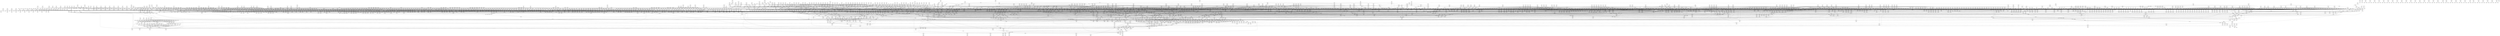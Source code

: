 # Network structure generated by ABC

digraph network {
Node218 -> Node2529 [style = solid];
Node219 -> Node2528 [style = solid];
Node220 -> Node2527 [style = solid];
Node221 -> Node2526 [style = solid];
Node222 -> Node2525 [style = solid];
Node223 -> Node2524 [style = solid];
Node224 -> Node2523 [style = solid];
Node225 -> Node2522 [style = solid];
Node226 -> Node2521 [style = solid];
Node227 -> Node2520 [style = solid];
Node228 -> Node2519 [style = solid];
Node229 -> Node2518 [style = solid];
Node230 -> Node2595 [style = solid];
Node231 -> Node2596 [style = solid];
Node232 -> Node2558 [style = solid];
Node233 -> Node2560 [style = solid];
Node234 -> Node2559 [style = solid];
Node235 -> Node2557 [style = solid];
Node236 -> Node2556 [style = solid];
Node237 -> Node2555 [style = solid];
Node238 -> Node2594 [style = solid];
Node239 -> Node2554 [style = solid];
Node240 -> Node2553 [style = solid];
Node241 -> Node2552 [style = solid];
Node242 -> Node2551 [style = solid];
Node243 -> Node2550 [style = solid];
Node244 -> Node2549 [style = solid];
Node245 -> Node2548 [style = solid];
Node246 -> Node2547 [style = solid];
Node247 -> Node2546 [style = solid];
Node248 -> Node2545 [style = solid];
Node249 -> Node2593 [style = solid];
Node250 -> Node3067 [style = solid];
Node251 -> Node3166 [style = solid];
Node252 -> Node3065 [style = solid];
Node253 -> Node3064 [style = solid];
Node254 -> Node3063 [style = solid];
Node255 -> Node3062 [style = solid];
Node256 -> Node3061 [style = solid];
Node257 -> Node3060 [style = solid];
Node258 -> Node3059 [style = solid];
Node259 -> Node3109 [style = solid];
Node260 -> Node2721 [style = solid];
Node261 -> Node3057 [style = solid];
Node262 -> Node3056 [style = solid];
Node263 -> Node3055 [style = solid];
Node264 -> Node3054 [style = solid];
Node265 -> Node3053 [style = solid];
Node266 -> Node3052 [style = solid];
Node267 -> Node3050 [style = solid];
Node268 -> Node3049 [style = solid];
Node269 -> Node3048 [style = solid];
Node270 -> Node3047 [style = solid];
Node271 -> Node3046 [style = solid];
Node272 -> Node3045 [style = solid];
Node273 -> Node3044 [style = solid];
Node274 -> Node3043 [style = solid];
Node275 -> Node3041 [style = solid];
Node276 -> Node3040 [style = solid];
Node277 -> Node3108 [style = solid];
Node278 -> Node3107 [style = solid];
Node279 -> Node3106 [style = solid];
Node280 -> Node3105 [style = solid];
Node281 -> Node3269 [style = solid];
Node282 -> Node4550 [style = solid];
Node283 -> Node4606 [style = solid];
Node284 -> Node2130 [style = solid];
Node285 -> Node2129 [style = solid];
Node286 -> Node2149 [style = solid];
Node287 -> Node2151 [style = solid];
Node288 -> Node2150 [style = solid];
Node289 -> Node2160 [style = solid];
Node290 -> Node2159 [style = solid];
Node291 -> Node2147 [style = solid];
Node292 -> Node2146 [style = solid];
Node293 -> Node2145 [style = solid];
Node294 -> Node2144 [style = solid];
Node295 -> Node2143 [style = solid];
Node296 -> Node2142 [style = solid];
Node297 -> Node2141 [style = solid];
Node298 -> Node2148 [style = solid];
Node299 -> Node2158 [style = solid];
Node300 -> Node2140 [style = solid];
Node301 -> Node2139 [style = solid];
Node302 -> Node2138 [style = solid];
Node303 -> Node2137 [style = solid];
Node304 -> Node2136 [style = solid];
Node305 -> Node2135 [style = solid];
Node306 -> Node2134 [style = solid];
Node307 -> Node2133 [style = solid];
Node308 -> Node2132 [style = solid];
Node309 -> Node2131 [style = solid];
Node310 -> Node2153 [style = solid];
Node311 -> Node2154 [style = solid];
Node312 -> Node2156 [style = solid];
Node313 -> Node2155 [style = solid];
Node314 -> Node3281 [style = solid];
Node315 -> Node3280 [style = solid];
Node316 -> Node3279 [style = solid];
Node317 -> Node3278 [style = solid];
Node318 -> Node3277 [style = solid];
Node319 -> Node3276 [style = solid];
Node320 -> Node3275 [style = solid];
Node321 -> Node3274 [style = solid];
Node322 -> Node3273 [style = solid];
Node323 -> Node3272 [style = solid];
Node324 -> Node3271 [style = solid];
Node325 -> Node3270 [style = solid];
Node326 -> Node3186 [style = solid];
Node327 -> Node3185 [style = solid];
Node328 -> Node3184 [style = solid];
Node329 -> Node3183 [style = solid];
Node330 -> Node3182 [style = solid];
Node331 -> Node3181 [style = solid];
Node332 -> Node3180 [style = solid];
Node333 -> Node3179 [style = solid];
Node334 -> Node3178 [style = solid];
Node335 -> Node3177 [style = solid];
Node336 -> Node3176 [style = solid];
Node337 -> Node3175 [style = solid];
Node338 -> Node3174 [style = solid];
Node339 -> Node3173 [style = solid];
Node340 -> Node3172 [style = solid];
Node341 -> Node3171 [style = solid];
Node342 -> Node3170 [style = solid];
Node343 -> Node3169 [style = solid];
Node344 -> Node3168 [style = solid];
Node345 -> Node3167 [style = solid];
Node346 -> Node4628 [style = solid];
Node347 -> Node4609 [style = solid];
Node348 -> Node4616 [style = solid];
Node349 -> Node4633 [style = solid];
Node350 -> Node4463 [style = solid];
Node351 -> Node4538 [style = solid];
Node352 -> Node4549 [style = solid];
Node353 -> Node4626 [style = solid];
Node354 -> Node4526 [style = solid];
Node355 -> Node4601 [style = solid];
Node356 -> Node4615 [style = solid];
Node357 -> Node4608 [style = solid];
Node358 -> Node4537 [style = solid];
Node359 -> Node4464 [style = solid];
Node360 -> Node4536 [style = solid];
Node361 -> Node4604 [style = solid];
Node362 -> Node4614 [style = solid];
Node363 -> Node4596 [style = solid];
Node364 -> Node4535 [style = solid];
Node365 -> Node4641 [style = solid];
Node366 -> Node4607 [style = solid];
Node367 -> Node4620 [style = solid];
Node368 -> Node4613 [style = solid];
Node369 -> Node4619 [style = solid];
Node370 -> Node4612 [style = solid];
Node371 -> Node4617 [style = solid];
Node372 -> Node4534 [style = solid];
Node373 -> Node4622 [style = solid];
Node374 -> Node4551 [style = solid];
Node375 -> Node4621 [style = solid];
Node376 -> Node4552 [style = solid];
Node377 -> Node4623 [style = solid];
Node378 -> Node4562 [style = solid];
Node379 -> Node4627 [style = solid];
Node380 -> Node2215 [style = solid];
Node381 -> Node2214 [style = solid];
Node382 -> Node2180 [style = solid];
Node383 -> Node2179 [style = solid];
Node384 -> Node2178 [style = solid];
Node385 -> Node2192 [style = solid];
Node386 -> Node2193 [style = solid];
Node387 -> Node2177 [style = solid];
Node388 -> Node2184 [style = solid];
Node389 -> Node2176 [style = solid];
Node390 -> Node2175 [style = solid];
Node391 -> Node2174 [style = solid];
Node392 -> Node2173 [style = solid];
Node393 -> Node2172 [style = solid];
Node394 -> Node2171 [style = solid];
Node395 -> Node2191 [style = solid];
Node396 -> Node2170 [style = solid];
Node397 -> Node2169 [style = solid];
Node398 -> Node2168 [style = solid];
Node399 -> Node2167 [style = solid];
Node400 -> Node2166 [style = solid];
Node401 -> Node2165 [style = solid];
Node402 -> Node2164 [style = solid];
Node403 -> Node2163 [style = solid];
Node404 -> Node2162 [style = solid];
Node405 -> Node2161 [style = solid];
Node406 -> Node2183 [style = solid];
Node407 -> Node2182 [style = solid];
Node408 -> Node2189 [style = solid];
Node409 -> Node2190 [style = solid];
Node410 -> Node4529 [style = solid];
Node411 -> Node4636 [style = solid];
Node412 -> Node4634 [style = solid];
Node413 -> Node2381 [style = solid];
Node414 -> Node2126 [style = solid];
Node415 -> Node2124 [style = solid];
Node416 -> Node4453 [style = solid];
Node417 -> Node4610 [style = solid];
Node418 -> Node4533 [style = solid];
Node419 -> Node2722 [style = solid];
Node420 -> Node2127 [style = solid];
Node421 -> Node2125 [style = solid];
Node422 -> Node4356 [style = solid];
Node423 -> Node4404 [style = solid];
Node424 -> Node4532 [style = solid];
Node425 -> Node4479 [style = solid];
Node426 -> Node4531 [style = solid];
Node427 -> Node4530 [style = solid];
Node428 -> Node4618 [style = solid];
Node429 -> Node4593 [style = solid];
Node430 -> Node4625 [style = solid];
Node431 -> Node4591 [style = solid];
Node432 -> Node2468 [style = solid];
Node434 -> Node2181 [style = solid];
Node437 -> Node2186 [style = solid];
Node440 -> Node2212 [style = solid];
Node443 -> Node2213 [style = solid];
Node446 -> Node2249 [style = solid];
Node449 -> Node2248 [style = solid];
Node452 -> Node2263 [style = solid];
Node455 -> Node2262 [style = solid];
Node458 -> Node2261 [style = solid];
Node461 -> Node2265 [style = solid];
Node464 -> Node2259 [style = solid];
Node467 -> Node2260 [style = solid];
Node470 -> Node2258 [style = solid];
Node473 -> Node2257 [style = solid];
Node476 -> Node2256 [style = solid];
Node479 -> Node2255 [style = solid];
Node482 -> Node2254 [style = solid];
Node485 -> Node2252 [style = solid];
Node488 -> Node2253 [style = solid];
Node491 -> Node2270 [style = solid];
Node494 -> Node2274 [style = solid];
Node497 -> Node2272 [style = solid];
Node500 -> Node2273 [style = solid];
Node503 -> Node2271 [style = solid];
Node506 -> Node2269 [style = solid];
Node509 -> Node2268 [style = solid];
Node512 -> Node2267 [style = solid];
Node515 -> Node2266 [style = solid];
Node518 -> Node2264 [style = solid];
Node521 -> Node2285 [style = solid];
Node524 -> Node2290 [style = solid];
Node527 -> Node2291 [style = solid];
Node530 -> Node2314 [style = solid];
Node533 -> Node2313 [style = solid];
Node536 -> Node2312 [style = solid];
Node539 -> Node2311 [style = solid];
Node542 -> Node2310 [style = solid];
Node545 -> Node2309 [style = solid];
Node548 -> Node2307 [style = solid];
Node551 -> Node2308 [style = solid];
Node554 -> Node2306 [style = solid];
Node557 -> Node2305 [style = solid];
Node560 -> Node2304 [style = solid];
Node563 -> Node2303 [style = solid];
Node566 -> Node2302 [style = solid];
Node569 -> Node2301 [style = solid];
Node572 -> Node2299 [style = solid];
Node575 -> Node2298 [style = solid];
Node578 -> Node2300 [style = solid];
Node581 -> Node2296 [style = solid];
Node584 -> Node2297 [style = solid];
Node587 -> Node2283 [style = solid];
Node590 -> Node2282 [style = solid];
Node593 -> Node2281 [style = solid];
Node596 -> Node2280 [style = solid];
Node599 -> Node2288 [style = solid];
Node602 -> Node2287 [style = solid];
Node605 -> Node2315 [style = solid];
Node608 -> Node2348 [style = solid];
Node611 -> Node2335 [style = solid];
Node614 -> Node2320 [style = solid];
Node617 -> Node2319 [style = solid];
Node620 -> Node2350 [style = solid];
Node623 -> Node2384 [style = solid];
Node626 -> Node2410 [style = solid];
Node629 -> Node2416 [style = solid];
Node632 -> Node5576 [style = solid];
Node635 -> Node2417 [style = solid];
Node638 -> Node2437 [style = solid];
Node641 -> Node2438 [style = solid];
Node644 -> Node2423 [style = solid];
Node647 -> Node2420 [style = solid];
Node650 -> Node2439 [style = solid];
Node653 -> Node2443 [style = solid];
Node656 -> Node2440 [style = solid];
Node659 -> Node5414 [style = solid];
Node662 -> Node2442 [style = solid];
Node665 -> Node2421 [style = solid];
Node668 -> Node2422 [style = solid];
Node671 -> Node2441 [style = solid];
Node674 -> Node2424 [style = solid];
Node677 -> Node2425 [style = solid];
Node680 -> Node2426 [style = solid];
Node683 -> Node2427 [style = solid];
Node686 -> Node2428 [style = solid];
Node689 -> Node2429 [style = solid];
Node692 -> Node2430 [style = solid];
Node695 -> Node2431 [style = solid];
Node698 -> Node2432 [style = solid];
Node701 -> Node2433 [style = solid];
Node704 -> Node2434 [style = solid];
Node707 -> Node2435 [style = solid];
Node710 -> Node2436 [style = solid];
Node713 -> Node2463 [style = solid];
Node716 -> Node2457 [style = solid];
Node719 -> Node2455 [style = solid];
Node722 -> Node2448 [style = solid];
Node725 -> Node2449 [style = solid];
Node728 -> Node2450 [style = solid];
Node731 -> Node5503 [style = solid];
Node734 -> Node2879 [style = solid];
Node737 -> Node2562 [style = solid];
Node740 -> Node2537 [style = solid];
Node743 -> Node2536 [style = solid];
Node746 -> Node2535 [style = solid];
Node749 -> Node2613 [style = solid];
Node752 -> Node2568 [style = solid];
Node755 -> Node2590 [style = solid];
Node758 -> Node2614 [style = solid];
Node761 -> Node2565 [style = solid];
Node764 -> Node2605 [style = solid];
Node767 -> Node2584 [style = solid];
Node770 -> Node2569 [style = solid];
Node773 -> Node2599 [style = solid];
Node776 -> Node2600 [style = solid];
Node779 -> Node2601 [style = solid];
Node782 -> Node5424 [style = solid];
Node785 -> Node2602 [style = solid];
Node788 -> Node2603 [style = solid];
Node791 -> Node2604 [style = solid];
Node794 -> Node2606 [style = solid];
Node797 -> Node2607 [style = solid];
Node800 -> Node2609 [style = solid];
Node803 -> Node2610 [style = solid];
Node806 -> Node2612 [style = solid];
Node809 -> Node2611 [style = solid];
Node812 -> Node2608 [style = solid];
Node815 -> Node2573 [style = solid];
Node818 -> Node2641 [style = solid];
Node821 -> Node2616 [style = solid];
Node824 -> Node2640 [style = solid];
Node827 -> Node2624 [style = solid];
Node830 -> Node2642 [style = solid];
Node833 -> Node2672 [style = solid];
Node836 -> Node2661 [style = solid];
Node839 -> Node2673 [style = solid];
Node842 -> Node2671 [style = solid];
Node845 -> Node2709 [style = solid];
Node848 -> Node2773 [style = solid];
Node851 -> Node2775 [style = solid];
Node854 -> Node2878 [style = solid];
Node857 -> Node5389 [style = solid];
Node860 -> Node2884 [style = solid];
Node863 -> Node5403 [style = solid];
Node866 -> Node2866 [style = solid];
Node869 -> Node2867 [style = solid];
Node872 -> Node2876 [style = solid];
Node875 -> Node2877 [style = solid];
Node878 -> Node2873 [style = solid];
Node881 -> Node2874 [style = solid];
Node884 -> Node2875 [style = solid];
Node887 -> Node2868 [style = solid];
Node890 -> Node2869 [style = solid];
Node893 -> Node2870 [style = solid];
Node896 -> Node2871 [style = solid];
Node899 -> Node2872 [style = solid];
Node902 -> Node2933 [style = solid];
Node905 -> Node5402 [style = solid];
Node908 -> Node2919 [style = solid];
Node911 -> Node2932 [style = solid];
Node914 -> Node2973 [style = solid];
Node917 -> Node2943 [style = solid];
Node920 -> Node2939 [style = solid];
Node923 -> Node2977 [style = solid];
Node926 -> Node2968 [style = solid];
Node929 -> Node2959 [style = solid];
Node932 -> Node2964 [style = solid];
Node935 -> Node3086 [style = solid];
Node938 -> Node2956 [style = solid];
Node941 -> Node2957 [style = solid];
Node944 -> Node2958 [style = solid];
Node947 -> Node2960 [style = solid];
Node950 -> Node2961 [style = solid];
Node953 -> Node2962 [style = solid];
Node956 -> Node2965 [style = solid];
Node959 -> Node2966 [style = solid];
Node962 -> Node2967 [style = solid];
Node965 -> Node2970 [style = solid];
Node968 -> Node2971 [style = solid];
Node971 -> Node2972 [style = solid];
Node974 -> Node2974 [style = solid];
Node977 -> Node2975 [style = solid];
Node980 -> Node2976 [style = solid];
Node983 -> Node2936 [style = solid];
Node986 -> Node2937 [style = solid];
Node989 -> Node2938 [style = solid];
Node992 -> Node2940 [style = solid];
Node995 -> Node2941 [style = solid];
Node998 -> Node2942 [style = solid];
Node1001 -> Node2944 [style = solid];
Node1004 -> Node2945 [style = solid];
Node1007 -> Node2946 [style = solid];
Node1010 -> Node2948 [style = solid];
Node1013 -> Node2949 [style = solid];
Node1016 -> Node2950 [style = solid];
Node1019 -> Node2952 [style = solid];
Node1022 -> Node2953 [style = solid];
Node1025 -> Node2954 [style = solid];
Node1028 -> Node2947 [style = solid];
Node1031 -> Node2955 [style = solid];
Node1034 -> Node2951 [style = solid];
Node1037 -> Node3121 [style = solid];
Node1040 -> Node3117 [style = solid];
Node1043 -> Node3112 [style = solid];
Node1046 -> Node3113 [style = solid];
Node1049 -> Node3114 [style = solid];
Node1052 -> Node3115 [style = solid];
Node1055 -> Node3116 [style = solid];
Node1058 -> Node3118 [style = solid];
Node1061 -> Node3119 [style = solid];
Node1064 -> Node3120 [style = solid];
Node1067 -> Node3127 [style = solid];
Node1070 -> Node3153 [style = solid];
Node1073 -> Node3123 [style = solid];
Node1076 -> Node3124 [style = solid];
Node1079 -> Node3125 [style = solid];
Node1082 -> Node3128 [style = solid];
Node1085 -> Node3130 [style = solid];
Node1088 -> Node3131 [style = solid];
Node1091 -> Node3132 [style = solid];
Node1094 -> Node3133 [style = solid];
Node1097 -> Node3135 [style = solid];
Node1100 -> Node3136 [style = solid];
Node1103 -> Node3137 [style = solid];
Node1106 -> Node3138 [style = solid];
Node1109 -> Node3140 [style = solid];
Node1112 -> Node3141 [style = solid];
Node1115 -> Node3143 [style = solid];
Node1118 -> Node3144 [style = solid];
Node1121 -> Node3145 [style = solid];
Node1124 -> Node3147 [style = solid];
Node1127 -> Node3154 [style = solid];
Node1130 -> Node3146 [style = solid];
Node1133 -> Node3142 [style = solid];
Node1136 -> Node3148 [style = solid];
Node1139 -> Node3134 [style = solid];
Node1142 -> Node3129 [style = solid];
Node1145 -> Node3283 [style = solid];
Node1148 -> Node3297 [style = solid];
Node1151 -> Node3296 [style = solid];
Node1154 -> Node3362 [style = solid];
Node1157 -> Node3361 [style = solid];
Node1160 -> Node3363 [style = solid];
Node1163 -> Node3364 [style = solid];
Node1166 -> Node3356 [style = solid];
Node1169 -> Node3358 [style = solid];
Node1172 -> Node3359 [style = solid];
Node1175 -> Node3355 [style = solid];
Node1178 -> Node3360 [style = solid];
Node1181 -> Node3357 [style = solid];
Node1184 -> Node3462 [style = solid];
Node1187 -> Node3469 [style = solid];
Node1190 -> Node3468 [style = solid];
Node1193 -> Node3467 [style = solid];
Node1196 -> Node3466 [style = solid];
Node1199 -> Node3465 [style = solid];
Node1202 -> Node3464 [style = solid];
Node1205 -> Node3463 [style = solid];
Node1208 -> Node3471 [style = solid];
Node1211 -> Node3470 [style = solid];
Node1214 -> Node3472 [style = solid];
Node1217 -> Node3387 [style = solid];
Node1220 -> Node3386 [style = solid];
Node1223 -> Node3385 [style = solid];
Node1226 -> Node3384 [style = solid];
Node1229 -> Node3383 [style = solid];
Node1232 -> Node3382 [style = solid];
Node1235 -> Node3381 [style = solid];
Node1238 -> Node3380 [style = solid];
Node1241 -> Node3379 [style = solid];
Node1244 -> Node3392 [style = solid];
Node1247 -> Node3391 [style = solid];
Node1250 -> Node3390 [style = solid];
Node1253 -> Node3389 [style = solid];
Node1256 -> Node3388 [style = solid];
Node1259 -> Node3473 [style = solid];
Node1262 -> Node3515 [style = solid];
Node1265 -> Node3479 [style = solid];
Node1268 -> Node3478 [style = solid];
Node1271 -> Node3477 [style = solid];
Node1274 -> Node3476 [style = solid];
Node1277 -> Node3525 [style = solid];
Node1280 -> Node3546 [style = solid];
Node1283 -> Node3564 [style = solid];
Node1286 -> Node3697 [style = solid];
Node1289 -> Node5332 [style = solid];
Node1292 -> Node3787 [style = solid];
Node1295 -> Node3814 [style = solid];
Node1298 -> Node3812 [style = solid];
Node1301 -> Node3820 [style = solid];
Node1304 -> Node3817 [style = solid];
Node1307 -> Node3815 [style = solid];
Node1310 -> Node3809 [style = solid];
Node1313 -> Node3818 [style = solid];
Node1316 -> Node3811 [style = solid];
Node1319 -> Node3813 [style = solid];
Node1322 -> Node3816 [style = solid];
Node1325 -> Node3822 [style = solid];
Node1328 -> Node3823 [style = solid];
Node1331 -> Node3867 [style = solid];
Node1334 -> Node3848 [style = solid];
Node1337 -> Node3849 [style = solid];
Node1340 -> Node3863 [style = solid];
Node1343 -> Node3862 [style = solid];
Node1346 -> Node3859 [style = solid];
Node1349 -> Node3860 [style = solid];
Node1352 -> Node3861 [style = solid];
Node1355 -> Node3850 [style = solid];
Node1358 -> Node3871 [style = solid];
Node1361 -> Node3864 [style = solid];
Node1364 -> Node3858 [style = solid];
Node1367 -> Node3846 [style = solid];
Node1370 -> Node3847 [style = solid];
Node1373 -> Node3844 [style = solid];
Node1376 -> Node3870 [style = solid];
Node1379 -> Node3865 [style = solid];
Node1382 -> Node3866 [style = solid];
Node1385 -> Node3879 [style = solid];
Node1388 -> Node3880 [style = solid];
Node1391 -> Node3971 [style = solid];
Node1394 -> Node3970 [style = solid];
Node1397 -> Node3972 [style = solid];
Node1400 -> Node4042 [style = solid];
Node1403 -> Node4068 [style = solid];
Node1406 -> Node4061 [style = solid];
Node1409 -> Node4062 [style = solid];
Node1412 -> Node4069 [style = solid];
Node1415 -> Node4070 [style = solid];
Node1418 -> Node4164 [style = solid];
Node1421 -> Node4175 [style = solid];
Node1424 -> Node4161 [style = solid];
Node1427 -> Node4140 [style = solid];
Node1430 -> Node4141 [style = solid];
Node1433 -> Node4162 [style = solid];
Node1436 -> Node4170 [style = solid];
Node1439 -> Node4085 [style = solid];
Node1442 -> Node4081 [style = solid];
Node1445 -> Node4171 [style = solid];
Node1448 -> Node4172 [style = solid];
Node1451 -> Node4167 [style = solid];
Node1454 -> Node4173 [style = solid];
Node1457 -> Node4248 [style = solid];
Node1460 -> Node4251 [style = solid];
Node1463 -> Node4250 [style = solid];
Node1466 -> Node4247 [style = solid];
Node1469 -> Node4244 [style = solid];
Node1472 -> Node4245 [style = solid];
Node1475 -> Node4246 [style = solid];
Node1478 -> Node4239 [style = solid];
Node1481 -> Node4253 [style = solid];
Node1484 -> Node4242 [style = solid];
Node1487 -> Node4252 [style = solid];
Node1490 -> Node4240 [style = solid];
Node1493 -> Node4254 [style = solid];
Node1496 -> Node4236 [style = solid];
Node1499 -> Node4237 [style = solid];
Node1502 -> Node4231 [style = solid];
Node1505 -> Node4233 [style = solid];
Node1508 -> Node4234 [style = solid];
Node1511 -> Node4235 [style = solid];
Node1514 -> Node4189 [style = solid];
Node1517 -> Node4192 [style = solid];
Node1520 -> Node4224 [style = solid];
Node1523 -> Node4223 [style = solid];
Node1526 -> Node4238 [style = solid];
Node1529 -> Node4241 [style = solid];
Node1532 -> Node4243 [style = solid];
Node1535 -> Node4249 [style = solid];
Node1538 -> Node4187 [style = solid];
Node1541 -> Node4190 [style = solid];
Node1544 -> Node4191 [style = solid];
Node1547 -> Node4188 [style = solid];
Node1550 -> Node4185 [style = solid];
Node1553 -> Node4186 [style = solid];
Node1556 -> Node4262 [style = solid];
Node1559 -> Node4280 [style = solid];
Node1562 -> Node4263 [style = solid];
Node1565 -> Node4269 [style = solid];
Node1568 -> Node4323 [style = solid];
Node1571 -> Node4264 [style = solid];
Node1574 -> Node4266 [style = solid];
Node1577 -> Node4267 [style = solid];
Node1580 -> Node4281 [style = solid];
Node1583 -> Node4260 [style = solid];
Node1586 -> Node4261 [style = solid];
Node1589 -> Node4327 [style = solid];
Node1592 -> Node4276 [style = solid];
Node1595 -> Node4277 [style = solid];
Node1598 -> Node4278 [style = solid];
Node1601 -> Node4271 [style = solid];
Node1604 -> Node4274 [style = solid];
Node1607 -> Node4275 [style = solid];
Node1610 -> Node4272 [style = solid];
Node1613 -> Node4273 [style = solid];
Node1616 -> Node4270 [style = solid];
Node1619 -> Node4279 [style = solid];
Node1622 -> Node4268 [style = solid];
Node1625 -> Node4265 [style = solid];
Node1628 -> Node4282 [style = solid];
Node1631 -> Node4410 [style = solid];
Node1634 -> Node4385 [style = solid];
Node1637 -> Node4387 [style = solid];
Node1640 -> Node4416 [style = solid];
Node1643 -> Node4408 [style = solid];
Node1646 -> Node4441 [style = solid];
Node1649 -> Node4439 [style = solid];
Node1652 -> Node4437 [style = solid];
Node1655 -> Node4446 [style = solid];
Node1658 -> Node4543 [style = solid];
Node1661 -> Node4516 [style = solid];
Node1664 -> Node4495 [style = solid];
Node1667 -> Node4524 [style = solid];
Node1670 -> Node4478 [style = solid];
Node1673 -> Node4496 [style = solid];
Node1676 -> Node4504 [style = solid];
Node1679 -> Node4511 [style = solid];
Node1682 -> Node4508 [style = solid];
Node1685 -> Node4513 [style = solid];
Node1688 -> Node4519 [style = solid];
Node1691 -> Node4498 [style = solid];
Node1694 -> Node4518 [style = solid];
Node1697 -> Node4517 [style = solid];
Node1700 -> Node4500 [style = solid];
Node1703 -> Node4514 [style = solid];
Node1706 -> Node4512 [style = solid];
Node1709 -> Node4501 [style = solid];
Node1712 -> Node4509 [style = solid];
Node1715 -> Node4505 [style = solid];
Node1718 -> Node4507 [style = solid];
Node1721 -> Node4503 [style = solid];
Node1724 -> Node4499 [style = solid];
Node1727 -> Node4545 [style = solid];
Node1730 -> Node4515 [style = solid];
Node1733 -> Node4502 [style = solid];
Node1736 -> Node4522 [style = solid];
Node1739 -> Node4510 [style = solid];
Node1742 -> Node4506 [style = solid];
Node1745 -> Node4480 [style = solid];
Node1748 -> Node4546 [style = solid];
Node1751 -> Node4523 [style = solid];
Node1754 -> Node4521 [style = solid];
Node1757 -> Node4462 [style = solid];
Node1760 -> Node4527 [style = solid];
Node1763 -> Node4542 [style = solid];
Node1766 -> Node4469 [style = solid];
Node1769 -> Node4468 [style = solid];
Node1772 -> Node4497 [style = solid];
Node1775 -> Node4520 [style = solid];
Node1778 -> Node4657 [style = solid];
Node1781 -> Node4658 [style = solid];
Node1784 -> Node4660 [style = solid];
Node1787 -> Node4659 [style = solid];
Node1790 -> Node5000 [style = solid];
Node1793 -> Node4714 [style = solid];
Node1796 -> Node4829 [style = solid];
Node1799 -> Node4808 [style = solid];
Node1802 -> Node4818 [style = solid];
Node1805 -> Node4806 [style = solid];
Node1808 -> Node4811 [style = solid];
Node1811 -> Node4804 [style = solid];
Node1814 -> Node4814 [style = solid];
Node1817 -> Node4828 [style = solid];
Node1820 -> Node4826 [style = solid];
Node1823 -> Node4800 [style = solid];
Node1826 -> Node4802 [style = solid];
Node1829 -> Node4848 [style = solid];
Node1832 -> Node4819 [style = solid];
Node1835 -> Node4830 [style = solid];
Node1838 -> Node4824 [style = solid];
Node1841 -> Node4847 [style = solid];
Node1844 -> Node4835 [style = solid];
Node1847 -> Node4827 [style = solid];
Node1850 -> Node4816 [style = solid];
Node1853 -> Node4813 [style = solid];
Node1856 -> Node4825 [style = solid];
Node1859 -> Node4812 [style = solid];
Node1862 -> Node4801 [style = solid];
Node1865 -> Node4821 [style = solid];
Node1868 -> Node4815 [style = solid];
Node1871 -> Node4803 [style = solid];
Node1874 -> Node4822 [style = solid];
Node1877 -> Node4823 [style = solid];
Node1880 -> Node4810 [style = solid];
Node1883 -> Node4807 [style = solid];
Node1886 -> Node4820 [style = solid];
Node1889 -> Node4750 [style = solid];
Node1892 -> Node4884 [style = solid];
Node1895 -> Node4882 [style = solid];
Node1898 -> Node4938 [style = solid];
Node1901 -> Node4887 [style = solid];
Node1904 -> Node4905 [style = solid];
Node1907 -> Node4912 [style = solid];
Node1910 -> Node4940 [style = solid];
Node1913 -> Node4886 [style = solid];
Node1916 -> Node4957 [style = solid];
Node1919 -> Node4910 [style = solid];
Node1922 -> Node4891 [style = solid];
Node1925 -> Node4909 [style = solid];
Node1928 -> Node4907 [style = solid];
Node1931 -> Node4958 [style = solid];
Node1934 -> Node4894 [style = solid];
Node1937 -> Node4928 [style = solid];
Node1940 -> Node4943 [style = solid];
Node1943 -> Node4927 [style = solid];
Node1946 -> Node4885 [style = solid];
Node1949 -> Node4936 [style = solid];
Node1952 -> Node4960 [style = solid];
Node1955 -> Node4961 [style = solid];
Node1958 -> Node4889 [style = solid];
Node1961 -> Node4945 [style = solid];
Node1964 -> Node4893 [style = solid];
Node1967 -> Node4948 [style = solid];
Node1970 -> Node4956 [style = solid];
Node1973 -> Node4929 [style = solid];
Node1976 -> Node4922 [style = solid];
Node1979 -> Node4942 [style = solid];
Node1982 -> Node4896 [style = solid];
Node1985 -> Node4959 [style = solid];
Node1988 -> Node4979 [style = solid];
Node1991 -> Node4976 [style = solid];
Node1994 -> Node2718 [style = solid];
Node1997 -> Node2413 [style = solid];
Node2000 -> Node4982 [style = solid];
Node2003 -> Node5577 [style = solid];
Node2006 -> Node5578 [style = solid];
Node2009 -> Node5579 [style = solid];
Node2012 -> Node5580 [style = solid];
Node2015 -> Node5581 [style = solid];
Node2018 -> Node5582 [style = solid];
Node2021 -> Node5583 [style = solid];
Node2024 -> Node5584 [style = solid];
Node2027 -> Node5585 [style = solid];
Node2030 -> Node5586 [style = solid];
Node2033 -> Node5587 [style = solid];
Node2036 -> Node5588 [style = solid];
Node2039 -> Node5589 [style = solid];
Node2042 -> Node5590 [style = solid];
Node2045 -> Node5591 [style = solid];
Node2048 -> Node5592 [style = solid];
Node2051 -> Node5593 [style = solid];
Node2054 -> Node5594 [style = solid];
Node2057 -> Node5595 [style = solid];
Node2060 -> Node5596 [style = solid];
Node2063 -> Node5597 [style = solid];
Node2066 -> Node5598 [style = solid];
Node2069 -> Node5599 [style = solid];
Node2072 -> Node5600 [style = solid];
Node2075 -> Node5601 [style = solid];
Node2078 -> Node5602 [style = solid];
Node2081 -> Node5603 [style = solid];
Node2084 -> Node5604 [style = solid];
Node2087 -> Node5605 [style = solid];
Node2090 -> Node5606 [style = solid];
Node2093 -> Node5607 [style = solid];
Node2096 -> Node5608 [style = solid];
Node2099 -> Node5609 [style = solid];
Node2102 -> Node5610 [style = solid];
Node2105 -> Node5611 [style = solid];
Node2108 -> Node5612 [style = solid];
Node2111 -> Node5613 [style = solid];
Node2114 -> Node5614 [style = solid];
Node2117 -> Node5615 [style = solid];
Node2120 -> Node5616 [style = solid];
Node2124 -> Node11 [style = solid];
Node2124 -> Node2128 [style = solid];
Node2124 -> Node4701 [style = solid];
Node2125 -> Node5 [style = solid];
Node2125 -> Node2152 [style = solid];
Node2125 -> Node4719 [style = solid];
Node2126 -> Node10 [style = solid];
Node2126 -> Node2157 [style = solid];
Node2126 -> Node4701 [style = solid];
Node2127 -> Node4 [style = solid];
Node2127 -> Node2185 [style = solid];
Node2127 -> Node4719 [style = solid];
Node2128 -> Node435 [style = solid];
Node2129 -> Node146 [style = solid];
Node2129 -> Node2187 [style = solid];
Node2129 -> Node4701 [style = solid];
Node2130 -> Node145 [style = solid];
Node2130 -> Node2188 [style = solid];
Node2130 -> Node4701 [style = solid];
Node2131 -> Node170 [style = solid];
Node2131 -> Node2218 [style = solid];
Node2131 -> Node4701 [style = solid];
Node2132 -> Node169 [style = solid];
Node2132 -> Node2219 [style = solid];
Node2132 -> Node4701 [style = solid];
Node2133 -> Node168 [style = solid];
Node2133 -> Node2197 [style = solid];
Node2133 -> Node4701 [style = solid];
Node2134 -> Node167 [style = solid];
Node2134 -> Node2220 [style = solid];
Node2134 -> Node4701 [style = solid];
Node2135 -> Node166 [style = solid];
Node2135 -> Node2194 [style = solid];
Node2135 -> Node4701 [style = solid];
Node2136 -> Node165 [style = solid];
Node2136 -> Node2195 [style = solid];
Node2136 -> Node4701 [style = solid];
Node2137 -> Node164 [style = solid];
Node2137 -> Node2196 [style = solid];
Node2137 -> Node4701 [style = solid];
Node2138 -> Node163 [style = solid];
Node2138 -> Node2198 [style = solid];
Node2138 -> Node4701 [style = solid];
Node2139 -> Node162 [style = solid];
Node2139 -> Node2199 [style = solid];
Node2139 -> Node4701 [style = solid];
Node2140 -> Node161 [style = solid];
Node2140 -> Node2200 [style = solid];
Node2140 -> Node4786 [style = solid];
Node2141 -> Node158 [style = solid];
Node2141 -> Node2202 [style = solid];
Node2141 -> Node4786 [style = solid];
Node2142 -> Node157 [style = solid];
Node2142 -> Node2203 [style = solid];
Node2142 -> Node4701 [style = solid];
Node2143 -> Node156 [style = solid];
Node2143 -> Node2204 [style = solid];
Node2143 -> Node4786 [style = solid];
Node2144 -> Node155 [style = solid];
Node2144 -> Node2205 [style = solid];
Node2144 -> Node4786 [style = solid];
Node2145 -> Node154 [style = solid];
Node2145 -> Node2206 [style = solid];
Node2145 -> Node4701 [style = solid];
Node2146 -> Node153 [style = solid];
Node2146 -> Node2207 [style = solid];
Node2146 -> Node4786 [style = solid];
Node2147 -> Node152 [style = solid];
Node2147 -> Node2208 [style = solid];
Node2147 -> Node4786 [style = solid];
Node2148 -> Node159 [style = solid];
Node2148 -> Node2201 [style = solid];
Node2148 -> Node4786 [style = solid];
Node2149 -> Node147 [style = solid];
Node2149 -> Node2211 [style = solid];
Node2149 -> Node4701 [style = solid];
Node2150 -> Node149 [style = solid];
Node2150 -> Node2209 [style = solid];
Node2150 -> Node4701 [style = solid];
Node2151 -> Node148 [style = solid];
Node2151 -> Node2210 [style = solid];
Node2151 -> Node4786 [style = solid];
Node2152 -> Node438 [style = solid];
Node2153 -> Node171 [style = solid];
Node2153 -> Node2217 [style = solid];
Node2153 -> Node4701 [style = solid];
Node2154 -> Node172 [style = solid];
Node2154 -> Node2216 [style = solid];
Node2154 -> Node4786 [style = solid];
Node2155 -> Node174 [style = solid];
Node2155 -> Node2250 [style = solid];
Node2155 -> Node4701 [style = solid];
Node2156 -> Node173 [style = solid];
Node2156 -> Node2251 [style = solid];
Node2156 -> Node4701 [style = solid];
Node2157 -> Node441 [style = solid];
Node2158 -> Node160 [style = solid];
Node2158 -> Node2221 [style = solid];
Node2158 -> Node4786 [style = solid];
Node2159 -> Node151 [style = solid];
Node2159 -> Node2223 [style = solid];
Node2159 -> Node4786 [style = solid];
Node2160 -> Node150 [style = solid];
Node2160 -> Node2222 [style = solid];
Node2160 -> Node4786 [style = solid];
Node2161 -> Node74 [style = solid];
Node2161 -> Node2227 [style = solid];
Node2161 -> Node4719 [style = solid];
Node2162 -> Node73 [style = solid];
Node2162 -> Node2228 [style = solid];
Node2162 -> Node4734 [style = solid];
Node2163 -> Node72 [style = solid];
Node2163 -> Node2229 [style = solid];
Node2163 -> Node4734 [style = solid];
Node2164 -> Node71 [style = solid];
Node2164 -> Node2230 [style = solid];
Node2164 -> Node4734 [style = solid];
Node2165 -> Node70 [style = solid];
Node2165 -> Node2232 [style = solid];
Node2165 -> Node4733 [style = solid];
Node2166 -> Node69 [style = solid];
Node2166 -> Node2231 [style = solid];
Node2166 -> Node4719 [style = solid];
Node2167 -> Node68 [style = solid];
Node2167 -> Node2233 [style = solid];
Node2167 -> Node4719 [style = solid];
Node2168 -> Node67 [style = solid];
Node2168 -> Node2234 [style = solid];
Node2168 -> Node4719 [style = solid];
Node2169 -> Node66 [style = solid];
Node2169 -> Node2235 [style = solid];
Node2169 -> Node4719 [style = solid];
Node2170 -> Node65 [style = solid];
Node2170 -> Node2236 [style = solid];
Node2170 -> Node4719 [style = solid];
Node2171 -> Node63 [style = solid];
Node2171 -> Node2237 [style = solid];
Node2171 -> Node4719 [style = solid];
Node2172 -> Node62 [style = solid];
Node2172 -> Node2238 [style = solid];
Node2172 -> Node4733 [style = solid];
Node2173 -> Node61 [style = solid];
Node2173 -> Node2241 [style = solid];
Node2173 -> Node4719 [style = solid];
Node2174 -> Node60 [style = solid];
Node2174 -> Node2239 [style = solid];
Node2174 -> Node4734 [style = solid];
Node2175 -> Node59 [style = solid];
Node2175 -> Node2240 [style = solid];
Node2175 -> Node4734 [style = solid];
Node2176 -> Node58 [style = solid];
Node2176 -> Node2242 [style = solid];
Node2176 -> Node4734 [style = solid];
Node2177 -> Node56 [style = solid];
Node2177 -> Node2244 [style = solid];
Node2177 -> Node4719 [style = solid];
Node2178 -> Node53 [style = solid];
Node2178 -> Node2245 [style = solid];
Node2178 -> Node4734 [style = solid];
Node2179 -> Node52 [style = solid];
Node2179 -> Node2246 [style = solid];
Node2179 -> Node4719 [style = solid];
Node2180 -> Node51 [style = solid];
Node2180 -> Node2247 [style = solid];
Node2180 -> Node4719 [style = solid];
Node2181 -> Node2284 [style = solid];
Node2181 -> Node2212 [style = solid];
Node2182 -> Node76 [style = solid];
Node2182 -> Node2225 [style = solid];
Node2182 -> Node4719 [style = solid];
Node2183 -> Node75 [style = solid];
Node2183 -> Node2226 [style = solid];
Node2183 -> Node4733 [style = solid];
Node2184 -> Node57 [style = solid];
Node2184 -> Node2243 [style = solid];
Node2184 -> Node4719 [style = solid];
Node2185 -> Node444 [style = solid];
Node2186 -> Node2327 [style = solid];
Node2186 -> Node2224 [style = solid];
Node2187 -> Node447 [style = solid];
Node2188 -> Node450 [style = solid];
Node2189 -> Node77 [style = solid];
Node2189 -> Node2276 [style = solid];
Node2189 -> Node4733 [style = solid];
Node2190 -> Node78 [style = solid];
Node2190 -> Node2275 [style = solid];
Node2190 -> Node4733 [style = solid];
Node2191 -> Node64 [style = solid];
Node2191 -> Node2277 [style = solid];
Node2191 -> Node4719 [style = solid];
Node2192 -> Node54 [style = solid];
Node2192 -> Node2279 [style = solid];
Node2192 -> Node4719 [style = solid];
Node2193 -> Node55 [style = solid];
Node2193 -> Node2278 [style = solid];
Node2193 -> Node4734 [style = solid];
Node2194 -> Node453 [style = solid];
Node2195 -> Node456 [style = solid];
Node2196 -> Node459 [style = solid];
Node2197 -> Node462 [style = solid];
Node2198 -> Node465 [style = solid];
Node2199 -> Node468 [style = solid];
Node2200 -> Node471 [style = solid];
Node2201 -> Node474 [style = solid];
Node2202 -> Node477 [style = solid];
Node2203 -> Node480 [style = solid];
Node2204 -> Node483 [style = solid];
Node2205 -> Node486 [style = solid];
Node2206 -> Node489 [style = solid];
Node2207 -> Node492 [style = solid];
Node2208 -> Node495 [style = solid];
Node2209 -> Node498 [style = solid];
Node2210 -> Node501 [style = solid];
Node2211 -> Node504 [style = solid];
Node2212 -> Node5327 [style = solid];
Node2212 -> Node2292 [style = solid];
Node2212 -> Node2322 [style = solid];
Node2213 -> Node2224 [style = solid];
Node2214 -> Node50 [style = solid];
Node2214 -> Node2294 [style = solid];
Node2214 -> Node4719 [style = solid];
Node2215 -> Node49 [style = solid];
Node2215 -> Node2295 [style = solid];
Node2215 -> Node4719 [style = solid];
Node2216 -> Node507 [style = solid];
Node2217 -> Node510 [style = solid];
Node2218 -> Node513 [style = solid];
Node2219 -> Node516 [style = solid];
Node2220 -> Node519 [style = solid];
Node2221 -> Node522 [style = solid];
Node2222 -> Node525 [style = solid];
Node2223 -> Node528 [style = solid];
Node2224 -> Node2382 [style = solid];
Node2224 -> Node3668 [style = solid];
Node2224 -> Node2293 [style = solid];
Node2225 -> Node531 [style = solid];
Node2226 -> Node534 [style = solid];
Node2227 -> Node537 [style = solid];
Node2228 -> Node540 [style = solid];
Node2229 -> Node543 [style = solid];
Node2230 -> Node546 [style = solid];
Node2231 -> Node549 [style = solid];
Node2232 -> Node552 [style = solid];
Node2233 -> Node555 [style = solid];
Node2234 -> Node558 [style = solid];
Node2235 -> Node561 [style = solid];
Node2236 -> Node564 [style = solid];
Node2237 -> Node567 [style = solid];
Node2238 -> Node570 [style = solid];
Node2239 -> Node573 [style = solid];
Node2240 -> Node576 [style = solid];
Node2241 -> Node579 [style = solid];
Node2242 -> Node582 [style = solid];
Node2243 -> Node585 [style = solid];
Node2244 -> Node588 [style = solid];
Node2245 -> Node591 [style = solid];
Node2246 -> Node594 [style = solid];
Node2247 -> Node597 [style = solid];
Node2248 -> Node2286 [style = solid];
Node2248 -> Node2460 [style = solid];
Node2249 -> Node2289 [style = solid];
Node2249 -> Node2459 [style = solid];
Node2250 -> Node600 [style = solid];
Node2251 -> Node603 [style = solid];
Node2252 -> Node5330 [style = solid];
Node2252 -> Node2330 [style = solid];
Node2253 -> Node5330 [style = solid];
Node2253 -> Node2328 [style = solid];
Node2254 -> Node5330 [style = solid];
Node2254 -> Node2331 [style = solid];
Node2255 -> Node5331 [style = solid];
Node2255 -> Node2332 [style = solid];
Node2256 -> Node5331 [style = solid];
Node2256 -> Node2333 [style = solid];
Node2257 -> Node5330 [style = solid];
Node2257 -> Node2334 [style = solid];
Node2258 -> Node5330 [style = solid];
Node2258 -> Node2336 [style = solid];
Node2259 -> Node5330 [style = solid];
Node2259 -> Node2338 [style = solid];
Node2260 -> Node5331 [style = solid];
Node2260 -> Node2337 [style = solid];
Node2261 -> Node5331 [style = solid];
Node2261 -> Node2339 [style = solid];
Node2262 -> Node5331 [style = solid];
Node2262 -> Node2340 [style = solid];
Node2263 -> Node5330 [style = solid];
Node2263 -> Node2341 [style = solid];
Node2264 -> Node5331 [style = solid];
Node2264 -> Node2342 [style = solid];
Node2265 -> Node5331 [style = solid];
Node2265 -> Node2343 [style = solid];
Node2266 -> Node5330 [style = solid];
Node2266 -> Node2344 [style = solid];
Node2267 -> Node5330 [style = solid];
Node2267 -> Node2345 [style = solid];
Node2268 -> Node5331 [style = solid];
Node2268 -> Node2346 [style = solid];
Node2269 -> Node5330 [style = solid];
Node2269 -> Node2347 [style = solid];
Node2270 -> Node5331 [style = solid];
Node2270 -> Node2329 [style = solid];
Node2271 -> Node5331 [style = solid];
Node2271 -> Node2316 [style = solid];
Node2272 -> Node5331 [style = solid];
Node2272 -> Node2318 [style = solid];
Node2273 -> Node5330 [style = solid];
Node2273 -> Node2317 [style = solid];
Node2274 -> Node5331 [style = solid];
Node2274 -> Node2321 [style = solid];
Node2275 -> Node606 [style = solid];
Node2276 -> Node609 [style = solid];
Node2277 -> Node612 [style = solid];
Node2278 -> Node615 [style = solid];
Node2279 -> Node618 [style = solid];
Node2280 -> Node2316 [style = solid];
Node2281 -> Node2317 [style = solid];
Node2282 -> Node2318 [style = solid];
Node2283 -> Node2321 [style = solid];
Node2284 -> Node2353 [style = solid];
Node2284 -> Node2853 [style = solid];
Node2285 -> Node5329 [style = solid];
Node2285 -> Node2383 [style = solid];
Node2286 -> Node5327 [style = solid];
Node2286 -> Node2384 [style = solid];
Node2287 -> Node5329 [style = solid];
Node2287 -> Node2385 [style = solid];
Node2288 -> Node5329 [style = solid];
Node2288 -> Node2349 [style = solid];
Node2289 -> Node5327 [style = solid];
Node2289 -> Node2350 [style = solid];
Node2290 -> Node5330 [style = solid];
Node2290 -> Node2351 [style = solid];
Node2291 -> Node5329 [style = solid];
Node2291 -> Node2352 [style = solid];
Node2292 -> Node2382 [style = solid];
Node2292 -> Node3635 [style = solid];
Node2293 -> Node2380 [style = solid];
Node2293 -> Node2447 [style = solid];
Node2294 -> Node621 [style = solid];
Node2295 -> Node624 [style = solid];
Node2296 -> Node2328 [style = solid];
Node2297 -> Node2329 [style = solid];
Node2298 -> Node2330 [style = solid];
Node2299 -> Node2331 [style = solid];
Node2300 -> Node2332 [style = solid];
Node2301 -> Node2333 [style = solid];
Node2302 -> Node2334 [style = solid];
Node2303 -> Node2336 [style = solid];
Node2304 -> Node2337 [style = solid];
Node2305 -> Node2338 [style = solid];
Node2306 -> Node2339 [style = solid];
Node2307 -> Node2340 [style = solid];
Node2308 -> Node2341 [style = solid];
Node2309 -> Node2342 [style = solid];
Node2310 -> Node2343 [style = solid];
Node2311 -> Node2344 [style = solid];
Node2312 -> Node2345 [style = solid];
Node2313 -> Node2346 [style = solid];
Node2314 -> Node2347 [style = solid];
Node2315 -> Node2349 [style = solid];
Node2316 -> Node2451 [style = solid];
Node2316 -> Node2366 [style = solid];
Node2316 -> Node2405 [style = solid];
Node2317 -> Node2452 [style = solid];
Node2317 -> Node2367 [style = solid];
Node2317 -> Node2406 [style = solid];
Node2318 -> Node2451 [style = solid];
Node2318 -> Node2368 [style = solid];
Node2318 -> Node2407 [style = solid];
Node2319 -> Node2351 [style = solid];
Node2320 -> Node2352 [style = solid];
Node2321 -> Node2451 [style = solid];
Node2321 -> Node2371 [style = solid];
Node2321 -> Node2408 [style = solid];
Node2322 -> Node5503 [style = solid];
Node2322 -> Node2444 [style = solid];
Node2322 -> Node3695 [style = solid];
Node2323 -> Node627 [style = solid];
Node2324 -> Node630 [style = solid];
Node2325 -> Node633 [style = solid];
Node2326 -> Node636 [style = solid];
Node2327 -> Node2409 [style = solid];
Node2327 -> Node2856 [style = solid];
Node2328 -> Node2451 [style = solid];
Node2328 -> Node2373 [style = solid];
Node2328 -> Node2387 [style = solid];
Node2329 -> Node2452 [style = solid];
Node2329 -> Node2372 [style = solid];
Node2329 -> Node2386 [style = solid];
Node2330 -> Node2452 [style = solid];
Node2330 -> Node2374 [style = solid];
Node2330 -> Node2388 [style = solid];
Node2331 -> Node2451 [style = solid];
Node2331 -> Node2375 [style = solid];
Node2331 -> Node2389 [style = solid];
Node2332 -> Node2452 [style = solid];
Node2332 -> Node2414 [style = solid];
Node2332 -> Node2390 [style = solid];
Node2333 -> Node2452 [style = solid];
Node2333 -> Node2376 [style = solid];
Node2333 -> Node2391 [style = solid];
Node2334 -> Node2451 [style = solid];
Node2334 -> Node2377 [style = solid];
Node2334 -> Node2392 [style = solid];
Node2335 -> Node2383 [style = solid];
Node2336 -> Node2451 [style = solid];
Node2336 -> Node2365 [style = solid];
Node2336 -> Node2393 [style = solid];
Node2337 -> Node2452 [style = solid];
Node2337 -> Node2363 [style = solid];
Node2337 -> Node2394 [style = solid];
Node2338 -> Node2452 [style = solid];
Node2338 -> Node2360 [style = solid];
Node2338 -> Node2395 [style = solid];
Node2339 -> Node2452 [style = solid];
Node2339 -> Node2359 [style = solid];
Node2339 -> Node2396 [style = solid];
Node2340 -> Node2452 [style = solid];
Node2340 -> Node2358 [style = solid];
Node2340 -> Node2397 [style = solid];
Node2341 -> Node2452 [style = solid];
Node2341 -> Node2364 [style = solid];
Node2341 -> Node2398 [style = solid];
Node2342 -> Node2451 [style = solid];
Node2342 -> Node2412 [style = solid];
Node2342 -> Node2399 [style = solid];
Node2343 -> Node2451 [style = solid];
Node2343 -> Node2356 [style = solid];
Node2343 -> Node2400 [style = solid];
Node2344 -> Node2451 [style = solid];
Node2344 -> Node5086 [style = solid];
Node2344 -> Node2401 [style = solid];
Node2345 -> Node2451 [style = solid];
Node2345 -> Node2361 [style = solid];
Node2345 -> Node2402 [style = solid];
Node2346 -> Node2452 [style = solid];
Node2346 -> Node2411 [style = solid];
Node2346 -> Node2403 [style = solid];
Node2347 -> Node2452 [style = solid];
Node2347 -> Node2355 [style = solid];
Node2347 -> Node2404 [style = solid];
Node2348 -> Node2385 [style = solid];
Node2349 -> Node2542 [style = solid];
Node2349 -> Node2362 [style = solid];
Node2349 -> Node2453 [style = solid];
Node2350 -> Node2453 [style = solid];
Node2350 -> Node2719 [style = solid];
Node2350 -> Node2419 [style = solid];
Node2351 -> Node2512 [style = solid];
Node2351 -> Node2369 [style = solid];
Node2351 -> Node2453 [style = solid];
Node2352 -> Node2513 [style = solid];
Node2352 -> Node2370 [style = solid];
Node2352 -> Node2453 [style = solid];
Node2353 -> Node2418 [style = solid];
Node2353 -> Node5328 [style = solid];
Node2354 -> Node639 [style = solid];
Node2355 -> Node642 [style = solid];
Node2356 -> Node645 [style = solid];
Node2357 -> Node648 [style = solid];
Node2358 -> Node651 [style = solid];
Node2359 -> Node654 [style = solid];
Node2360 -> Node657 [style = solid];
Node2361 -> Node660 [style = solid];
Node2362 -> Node663 [style = solid];
Node2363 -> Node666 [style = solid];
Node2364 -> Node669 [style = solid];
Node2365 -> Node672 [style = solid];
Node2366 -> Node675 [style = solid];
Node2367 -> Node678 [style = solid];
Node2368 -> Node681 [style = solid];
Node2369 -> Node684 [style = solid];
Node2370 -> Node687 [style = solid];
Node2371 -> Node690 [style = solid];
Node2372 -> Node693 [style = solid];
Node2373 -> Node696 [style = solid];
Node2374 -> Node699 [style = solid];
Node2375 -> Node702 [style = solid];
Node2376 -> Node705 [style = solid];
Node2377 -> Node708 [style = solid];
Node2378 -> Node711 [style = solid];
Node2379 -> Node714 [style = solid];
Node2380 -> Node2444 [style = solid];
Node2380 -> Node3713 [style = solid];
Node2381 -> Node9 [style = solid];
Node2381 -> Node2456 [style = solid];
Node2381 -> Node4701 [style = solid];
Node2382 -> Node2445 [style = solid];
Node2382 -> Node2446 [style = solid];
Node2383 -> Node2543 [style = solid];
Node2383 -> Node2378 [style = solid];
Node2383 -> Node2453 [style = solid];
Node2384 -> Node5100 [style = solid];
Node2384 -> Node5124 [style = solid];
Node2384 -> Node2453 [style = solid];
Node2385 -> Node2496 [style = solid];
Node2385 -> Node2354 [style = solid];
Node2385 -> Node2451 [style = solid];
Node2386 -> Node2454 [style = solid];
Node2386 -> Node2514 [style = solid];
Node2387 -> Node2454 [style = solid];
Node2387 -> Node2472 [style = solid];
Node2388 -> Node2454 [style = solid];
Node2388 -> Node2503 [style = solid];
Node2389 -> Node2454 [style = solid];
Node2389 -> Node2504 [style = solid];
Node2390 -> Node2454 [style = solid];
Node2390 -> Node2505 [style = solid];
Node2391 -> Node2454 [style = solid];
Node2391 -> Node2506 [style = solid];
Node2392 -> Node2454 [style = solid];
Node2392 -> Node2533 [style = solid];
Node2393 -> Node2454 [style = solid];
Node2393 -> Node2466 [style = solid];
Node2394 -> Node2454 [style = solid];
Node2394 -> Node2507 [style = solid];
Node2395 -> Node2454 [style = solid];
Node2395 -> Node2502 [style = solid];
Node2396 -> Node2454 [style = solid];
Node2396 -> Node2541 [style = solid];
Node2397 -> Node2453 [style = solid];
Node2397 -> Node2501 [style = solid];
Node2398 -> Node2454 [style = solid];
Node2398 -> Node2508 [style = solid];
Node2399 -> Node2454 [style = solid];
Node2399 -> Node2540 [style = solid];
Node2400 -> Node2454 [style = solid];
Node2400 -> Node2499 [style = solid];
Node2401 -> Node2454 [style = solid];
Node2401 -> Node2498 [style = solid];
Node2402 -> Node2454 [style = solid];
Node2402 -> Node2509 [style = solid];
Node2403 -> Node2454 [style = solid];
Node2403 -> Node2500 [style = solid];
Node2404 -> Node2454 [style = solid];
Node2404 -> Node2497 [style = solid];
Node2405 -> Node2454 [style = solid];
Node2405 -> Node2510 [style = solid];
Node2406 -> Node2454 [style = solid];
Node2406 -> Node2511 [style = solid];
Node2407 -> Node2454 [style = solid];
Node2407 -> Node2516 [style = solid];
Node2408 -> Node2454 [style = solid];
Node2408 -> Node2515 [style = solid];
Node2409 -> Node2454 [style = solid];
Node2409 -> Node3668 [style = solid];
Node2410 -> Node4144 [style = solid];
Node2410 -> Node4230 [style = solid];
Node2410 -> Node2475 [style = solid];
Node2410 -> Node3295 [style = solid];
Node2411 -> Node717 [style = solid];
Node2412 -> Node720 [style = solid];
Node2413 -> Node723 [style = solid];
Node2414 -> Node726 [style = solid];
Node2415 -> Node729 [style = solid];
Node2416 -> Node4146 [style = solid];
Node2416 -> Node2458 [style = solid];
Node2417 -> Node2451 [style = solid];
Node2417 -> Node2379 [style = solid];
Node2418 -> Node2464 [style = solid];
Node2418 -> Node3668 [style = solid];
Node2419 -> Node2464 [style = solid];
Node2419 -> Node5193 [style = solid];
Node2420 -> Node2494 [style = solid];
Node2420 -> Node5435 [style = solid];
Node2420 -> Node3085 [style = solid];
Node2421 -> Node2492 [style = solid];
Node2421 -> Node5415 [style = solid];
Node2421 -> Node3079 [style = solid];
Node2422 -> Node2493 [style = solid];
Node2422 -> Node5415 [style = solid];
Node2422 -> Node3069 [style = solid];
Node2423 -> Node2495 [style = solid];
Node2423 -> Node5415 [style = solid];
Node2423 -> Node3084 [style = solid];
Node2424 -> Node2478 [style = solid];
Node2424 -> Node3372 [style = solid];
Node2424 -> Node2987 [style = solid];
Node2425 -> Node2479 [style = solid];
Node2425 -> Node5415 [style = solid];
Node2425 -> Node2988 [style = solid];
Node2426 -> Node2481 [style = solid];
Node2426 -> Node3370 [style = solid];
Node2426 -> Node2989 [style = solid];
Node2427 -> Node2482 [style = solid];
Node2427 -> Node5415 [style = solid];
Node2427 -> Node2990 [style = solid];
Node2428 -> Node2483 [style = solid];
Node2428 -> Node3372 [style = solid];
Node2428 -> Node2991 [style = solid];
Node2429 -> Node2484 [style = solid];
Node2429 -> Node5415 [style = solid];
Node2429 -> Node2992 [style = solid];
Node2430 -> Node2485 [style = solid];
Node2430 -> Node5415 [style = solid];
Node2430 -> Node2993 [style = solid];
Node2431 -> Node2486 [style = solid];
Node2431 -> Node5415 [style = solid];
Node2431 -> Node2994 [style = solid];
Node2432 -> Node2487 [style = solid];
Node2432 -> Node3370 [style = solid];
Node2432 -> Node3072 [style = solid];
Node2433 -> Node2488 [style = solid];
Node2433 -> Node5415 [style = solid];
Node2433 -> Node3073 [style = solid];
Node2434 -> Node2489 [style = solid];
Node2434 -> Node5415 [style = solid];
Node2434 -> Node3075 [style = solid];
Node2435 -> Node2490 [style = solid];
Node2435 -> Node3372 [style = solid];
Node2435 -> Node3076 [style = solid];
Node2436 -> Node2491 [style = solid];
Node2436 -> Node5415 [style = solid];
Node2436 -> Node3077 [style = solid];
Node2437 -> Node2531 [style = solid];
Node2437 -> Node5415 [style = solid];
Node2437 -> Node2985 [style = solid];
Node2438 -> Node2476 [style = solid];
Node2438 -> Node3373 [style = solid];
Node2438 -> Node2984 [style = solid];
Node2439 -> Node2530 [style = solid];
Node2439 -> Node5415 [style = solid];
Node2439 -> Node3082 [style = solid];
Node2440 -> Node2473 [style = solid];
Node2440 -> Node5415 [style = solid];
Node2440 -> Node3080 [style = solid];
Node2441 -> Node3078 [style = solid];
Node2441 -> Node2470 [style = solid];
Node2442 -> Node2480 [style = solid];
Node2442 -> Node3372 [style = solid];
Node2442 -> Node2986 [style = solid];
Node2443 -> Node2471 [style = solid];
Node2443 -> Node5415 [style = solid];
Node2443 -> Node3081 [style = solid];
Node2444 -> Node732 [style = solid];
Node2445 -> Node2689 [style = solid];
Node2445 -> Node5503 [style = solid];
Node2446 -> Node2477 [style = solid];
Node2446 -> Node2715 [style = solid];
Node2447 -> Node5503 [style = solid];
Node2448 -> Node2461 [style = solid];
Node2449 -> Node2538 [style = solid];
Node2449 -> Node3370 [style = solid];
Node2449 -> Node3074 [style = solid];
Node2450 -> Node2462 [style = solid];
Node2451 -> Node2463 [style = solid];
Node2452 -> Node2464 [style = solid];
Node2453 -> Node2465 [style = solid];
Node2454 -> Node2464 [style = solid];
Node2455 -> Node2561 [style = solid];
Node2455 -> Node3371 [style = solid];
Node2455 -> Node3083 [style = solid];
Node2456 -> Node735 [style = solid];
Node2457 -> Node2539 [style = solid];
Node2457 -> Node5415 [style = solid];
Node2457 -> Node2983 [style = solid];
Node2458 -> Node2474 [style = solid];
Node2458 -> Node3188 [style = solid];
Node2459 -> Node2687 [style = solid];
Node2459 -> Node3989 [style = solid];
Node2459 -> Node5329 [style = solid];
Node2460 -> Node3948 [style = solid];
Node2460 -> Node5329 [style = solid];
Node2460 -> Node2687 [style = solid];
Node2461 -> Node2570 [style = solid];
Node2461 -> Node3313 [style = solid];
Node2461 -> Node5220 [style = solid];
Node2461 -> Node3191 [style = solid];
Node2462 -> Node2572 [style = solid];
Node2462 -> Node3313 [style = solid];
Node2462 -> Node5103 [style = solid];
Node2462 -> Node3191 [style = solid];
Node2463 -> Node2477 [style = solid];
Node2464 -> Node2477 [style = solid];
Node2465 -> Node2477 [style = solid];
Node2466 -> Node738 [style = solid];
Node2467 -> Node741 [style = solid];
Node2468 -> Node744 [style = solid];
Node2469 -> Node747 [style = solid];
Node2470 -> Node2534 [style = solid];
Node2470 -> Node3313 [style = solid];
Node2471 -> Node5420 [style = solid];
Node2471 -> Node2359 [style = solid];
Node2471 -> Node2566 [style = solid];
Node2472 -> Node750 [style = solid];
Node2473 -> Node2620 [style = solid];
Node2473 -> Node2360 [style = solid];
Node2473 -> Node2571 [style = solid];
Node2474 -> Node2619 [style = solid];
Node2474 -> Node3555 [style = solid];
Node2474 -> Node4349 [style = solid];
Node2475 -> Node2532 [style = solid];
Node2476 -> Node5420 [style = solid];
Node2476 -> Node2355 [style = solid];
Node2476 -> Node2574 [style = solid];
Node2477 -> Node5504 [style = solid];
Node2478 -> Node5420 [style = solid];
Node2478 -> Node2366 [style = solid];
Node2478 -> Node2575 [style = solid];
Node2479 -> Node5420 [style = solid];
Node2479 -> Node2367 [style = solid];
Node2479 -> Node2576 [style = solid];
Node2480 -> Node2620 [style = solid];
Node2480 -> Node5114 [style = solid];
Node2480 -> Node2589 [style = solid];
Node2481 -> Node5420 [style = solid];
Node2481 -> Node2368 [style = solid];
Node2481 -> Node2577 [style = solid];
Node2482 -> Node2645 [style = solid];
Node2482 -> Node5281 [style = solid];
Node2482 -> Node2578 [style = solid];
Node2483 -> Node2645 [style = solid];
Node2483 -> Node5116 [style = solid];
Node2483 -> Node2579 [style = solid];
Node2484 -> Node2645 [style = solid];
Node2484 -> Node2371 [style = solid];
Node2484 -> Node2580 [style = solid];
Node2485 -> Node2645 [style = solid];
Node2485 -> Node2372 [style = solid];
Node2485 -> Node2581 [style = solid];
Node2486 -> Node5420 [style = solid];
Node2486 -> Node2373 [style = solid];
Node2486 -> Node2582 [style = solid];
Node2487 -> Node2645 [style = solid];
Node2487 -> Node2374 [style = solid];
Node2487 -> Node2583 [style = solid];
Node2488 -> Node2644 [style = solid];
Node2488 -> Node2375 [style = solid];
Node2488 -> Node2585 [style = solid];
Node2489 -> Node2644 [style = solid];
Node2489 -> Node2376 [style = solid];
Node2489 -> Node2586 [style = solid];
Node2490 -> Node2644 [style = solid];
Node2490 -> Node2377 [style = solid];
Node2490 -> Node2587 [style = solid];
Node2491 -> Node2644 [style = solid];
Node2491 -> Node5207 [style = solid];
Node2491 -> Node2588 [style = solid];
Node2492 -> Node2644 [style = solid];
Node2492 -> Node2363 [style = solid];
Node2492 -> Node2591 [style = solid];
Node2493 -> Node5420 [style = solid];
Node2493 -> Node2364 [style = solid];
Node2493 -> Node2592 [style = solid];
Node2494 -> Node2620 [style = solid];
Node2494 -> Node5086 [style = solid];
Node2494 -> Node2598 [style = solid];
Node2495 -> Node5420 [style = solid];
Node2495 -> Node2356 [style = solid];
Node2495 -> Node2597 [style = solid];
Node2496 -> Node753 [style = solid];
Node2497 -> Node756 [style = solid];
Node2498 -> Node759 [style = solid];
Node2499 -> Node762 [style = solid];
Node2500 -> Node765 [style = solid];
Node2501 -> Node768 [style = solid];
Node2502 -> Node771 [style = solid];
Node2503 -> Node774 [style = solid];
Node2504 -> Node777 [style = solid];
Node2505 -> Node780 [style = solid];
Node2506 -> Node783 [style = solid];
Node2507 -> Node786 [style = solid];
Node2508 -> Node789 [style = solid];
Node2509 -> Node792 [style = solid];
Node2510 -> Node795 [style = solid];
Node2511 -> Node798 [style = solid];
Node2512 -> Node801 [style = solid];
Node2513 -> Node804 [style = solid];
Node2514 -> Node807 [style = solid];
Node2515 -> Node810 [style = solid];
Node2516 -> Node813 [style = solid];
Node2517 -> Node816 [style = solid];
Node2518 -> Node186 [style = solid];
Node2518 -> Node2631 [style = solid];
Node2518 -> Node4786 [style = solid];
Node2519 -> Node185 [style = solid];
Node2519 -> Node2632 [style = solid];
Node2519 -> Node4786 [style = solid];
Node2520 -> Node184 [style = solid];
Node2520 -> Node2633 [style = solid];
Node2520 -> Node4786 [style = solid];
Node2521 -> Node183 [style = solid];
Node2521 -> Node2635 [style = solid];
Node2521 -> Node4701 [style = solid];
Node2522 -> Node182 [style = solid];
Node2522 -> Node2636 [style = solid];
Node2522 -> Node4701 [style = solid];
Node2523 -> Node181 [style = solid];
Node2523 -> Node2637 [style = solid];
Node2523 -> Node4786 [style = solid];
Node2524 -> Node180 [style = solid];
Node2524 -> Node2638 [style = solid];
Node2524 -> Node4786 [style = solid];
Node2525 -> Node179 [style = solid];
Node2525 -> Node2639 [style = solid];
Node2525 -> Node4786 [style = solid];
Node2526 -> Node178 [style = solid];
Node2526 -> Node2627 [style = solid];
Node2526 -> Node4786 [style = solid];
Node2527 -> Node177 [style = solid];
Node2527 -> Node2628 [style = solid];
Node2527 -> Node4786 [style = solid];
Node2528 -> Node176 [style = solid];
Node2528 -> Node2629 [style = solid];
Node2528 -> Node4701 [style = solid];
Node2529 -> Node175 [style = solid];
Node2529 -> Node2630 [style = solid];
Node2529 -> Node4786 [style = solid];
Node2530 -> Node2620 [style = solid];
Node2530 -> Node2358 [style = solid];
Node2530 -> Node2563 [style = solid];
Node2531 -> Node5420 [style = solid];
Node2531 -> Node5121 [style = solid];
Node2531 -> Node2564 [style = solid];
Node2532 -> Node3498 [style = solid];
Node2532 -> Node2643 [style = solid];
Node2532 -> Node3102 [style = solid];
Node2533 -> Node819 [style = solid];
Node2534 -> Node2714 [style = solid];
Node2534 -> Node2645 [style = solid];
Node2534 -> Node2622 [style = solid];
Node2535 -> Node5333 [style = solid];
Node2535 -> Node2617 [style = solid];
Node2536 -> Node2567 [style = solid];
Node2537 -> Node2618 [style = solid];
Node2537 -> Node3919 [style = solid];
Node2538 -> Node5420 [style = solid];
Node2538 -> Node2414 [style = solid];
Node2538 -> Node2621 [style = solid];
Node2539 -> Node5420 [style = solid];
Node2539 -> Node2411 [style = solid];
Node2539 -> Node2623 [style = solid];
Node2540 -> Node822 [style = solid];
Node2541 -> Node825 [style = solid];
Node2542 -> Node828 [style = solid];
Node2543 -> Node831 [style = solid];
Node2544 -> Node834 [style = solid];
Node2545 -> Node3216 [style = solid];
Node2545 -> Node2678 [style = solid];
Node2545 -> Node4568 [style = solid];
Node2546 -> Node3217 [style = solid];
Node2546 -> Node2678 [style = solid];
Node2546 -> Node4573 [style = solid];
Node2547 -> Node3218 [style = solid];
Node2547 -> Node2678 [style = solid];
Node2547 -> Node4576 [style = solid];
Node2548 -> Node3220 [style = solid];
Node2548 -> Node2678 [style = solid];
Node2548 -> Node4603 [style = solid];
Node2549 -> Node3201 [style = solid];
Node2549 -> Node2678 [style = solid];
Node2549 -> Node4629 [style = solid];
Node2550 -> Node3202 [style = solid];
Node2550 -> Node2678 [style = solid];
Node2550 -> Node4577 [style = solid];
Node2551 -> Node3203 [style = solid];
Node2551 -> Node2678 [style = solid];
Node2551 -> Node4567 [style = solid];
Node2552 -> Node3204 [style = solid];
Node2552 -> Node2678 [style = solid];
Node2552 -> Node4565 [style = solid];
Node2553 -> Node3205 [style = solid];
Node2553 -> Node2678 [style = solid];
Node2553 -> Node4575 [style = solid];
Node2554 -> Node3206 [style = solid];
Node2554 -> Node2678 [style = solid];
Node2554 -> Node4574 [style = solid];
Node2555 -> Node3208 [style = solid];
Node2555 -> Node2678 [style = solid];
Node2555 -> Node4638 [style = solid];
Node2556 -> Node3209 [style = solid];
Node2556 -> Node2678 [style = solid];
Node2556 -> Node4639 [style = solid];
Node2557 -> Node3210 [style = solid];
Node2557 -> Node2678 [style = solid];
Node2557 -> Node4632 [style = solid];
Node2558 -> Node3213 [style = solid];
Node2558 -> Node2678 [style = solid];
Node2558 -> Node4569 [style = solid];
Node2559 -> Node3211 [style = solid];
Node2559 -> Node2678 [style = solid];
Node2559 -> Node4570 [style = solid];
Node2560 -> Node3212 [style = solid];
Node2560 -> Node2678 [style = solid];
Node2560 -> Node4566 [style = solid];
Node2561 -> Node2644 [style = solid];
Node2561 -> Node2412 [style = solid];
Node2561 -> Node2634 [style = solid];
Node2562 -> Node3026 [style = solid];
Node2562 -> Node2615 [style = solid];
Node2563 -> Node2725 [style = solid];
Node2563 -> Node2646 [style = solid];
Node2564 -> Node2732 [style = solid];
Node2564 -> Node2736 [style = solid];
Node2564 -> Node2646 [style = solid];
Node2565 -> Node2670 [style = solid];
Node2565 -> Node5415 [style = solid];
Node2565 -> Node3033 [style = solid];
Node2566 -> Node2840 [style = solid];
Node2566 -> Node2808 [style = solid];
Node2566 -> Node2646 [style = solid];
Node2567 -> Node3797 [style = solid];
Node2567 -> Node2661 [style = solid];
Node2567 -> Node5337 [style = solid];
Node2567 -> Node3731 [style = solid];
Node2568 -> Node2675 [style = solid];
Node2568 -> Node5415 [style = solid];
Node2568 -> Node3038 [style = solid];
Node2569 -> Node2676 [style = solid];
Node2569 -> Node5415 [style = solid];
Node2569 -> Node3028 [style = solid];
Node2570 -> Node4876 [style = solid];
Node2570 -> Node5124 [style = solid];
Node2570 -> Node5420 [style = solid];
Node2571 -> Node2728 [style = solid];
Node2571 -> Node2646 [style = solid];
Node2572 -> Node4717 [style = solid];
Node2572 -> Node5193 [style = solid];
Node2572 -> Node5420 [style = solid];
Node2573 -> Node3924 [style = solid];
Node2573 -> Node2648 [style = solid];
Node2574 -> Node2834 [style = solid];
Node2574 -> Node2735 [style = solid];
Node2574 -> Node2646 [style = solid];
Node2575 -> Node2812 [style = solid];
Node2575 -> Node5482 [style = solid];
Node2575 -> Node2646 [style = solid];
Node2576 -> Node2813 [style = solid];
Node2576 -> Node2737 [style = solid];
Node2576 -> Node2646 [style = solid];
Node2577 -> Node2814 [style = solid];
Node2577 -> Node2738 [style = solid];
Node2577 -> Node2646 [style = solid];
Node2578 -> Node2815 [style = solid];
Node2578 -> Node2739 [style = solid];
Node2578 -> Node2646 [style = solid];
Node2579 -> Node2816 [style = solid];
Node2579 -> Node2740 [style = solid];
Node2579 -> Node2646 [style = solid];
Node2580 -> Node2817 [style = solid];
Node2580 -> Node2741 [style = solid];
Node2580 -> Node2646 [style = solid];
Node2581 -> Node2764 [style = solid];
Node2581 -> Node2742 [style = solid];
Node2581 -> Node2646 [style = solid];
Node2582 -> Node2765 [style = solid];
Node2582 -> Node2743 [style = solid];
Node2582 -> Node2646 [style = solid];
Node2583 -> Node2842 [style = solid];
Node2583 -> Node2762 [style = solid];
Node2583 -> Node2646 [style = solid];
Node2584 -> Node2674 [style = solid];
Node2584 -> Node3373 [style = solid];
Node2584 -> Node3030 [style = solid];
Node2585 -> Node2843 [style = solid];
Node2585 -> Node2802 [style = solid];
Node2585 -> Node2646 [style = solid];
Node2586 -> Node2772 [style = solid];
Node2586 -> Node2804 [style = solid];
Node2586 -> Node2646 [style = solid];
Node2587 -> Node2844 [style = solid];
Node2587 -> Node2805 [style = solid];
Node2587 -> Node2646 [style = solid];
Node2588 -> Node2845 [style = solid];
Node2588 -> Node2806 [style = solid];
Node2588 -> Node2646 [style = solid];
Node2589 -> Node2767 [style = solid];
Node2589 -> Node2646 [style = solid];
Node2590 -> Node2650 [style = solid];
Node2590 -> Node5415 [style = solid];
Node2590 -> Node3037 [style = solid];
Node2591 -> Node2723 [style = solid];
Node2591 -> Node2807 [style = solid];
Node2591 -> Node2646 [style = solid];
Node2592 -> Node2783 [style = solid];
Node2592 -> Node2809 [style = solid];
Node2592 -> Node2646 [style = solid];
Node2593 -> Node3219 [style = solid];
Node2593 -> Node2678 [style = solid];
Node2593 -> Node4572 [style = solid];
Node2594 -> Node3207 [style = solid];
Node2594 -> Node2678 [style = solid];
Node2594 -> Node4548 [style = solid];
Node2595 -> Node3215 [style = solid];
Node2595 -> Node2678 [style = solid];
Node2595 -> Node4571 [style = solid];
Node2596 -> Node3214 [style = solid];
Node2596 -> Node2678 [style = solid];
Node2596 -> Node4630 [style = solid];
Node2597 -> Node2850 [style = solid];
Node2597 -> Node2811 [style = solid];
Node2597 -> Node2646 [style = solid];
Node2598 -> Node2778 [style = solid];
Node2598 -> Node2646 [style = solid];
Node2599 -> Node2651 [style = solid];
Node2599 -> Node5415 [style = solid];
Node2599 -> Node2978 [style = solid];
Node2600 -> Node2652 [style = solid];
Node2600 -> Node5435 [style = solid];
Node2600 -> Node3008 [style = solid];
Node2601 -> Node2653 [style = solid];
Node2601 -> Node5415 [style = solid];
Node2601 -> Node3023 [style = solid];
Node2602 -> Node2655 [style = solid];
Node2602 -> Node5415 [style = solid];
Node2602 -> Node3027 [style = solid];
Node2603 -> Node2656 [style = solid];
Node2603 -> Node5415 [style = solid];
Node2603 -> Node3031 [style = solid];
Node2604 -> Node2657 [style = solid];
Node2604 -> Node5415 [style = solid];
Node2604 -> Node3035 [style = solid];
Node2605 -> Node2664 [style = solid];
Node2605 -> Node3370 [style = solid];
Node2605 -> Node3036 [style = solid];
Node2606 -> Node2658 [style = solid];
Node2606 -> Node5415 [style = solid];
Node2606 -> Node3039 [style = solid];
Node2607 -> Node2660 [style = solid];
Node2607 -> Node3371 [style = solid];
Node2607 -> Node3042 [style = solid];
Node2608 -> Node2662 [style = solid];
Node2608 -> Node3373 [style = solid];
Node2608 -> Node3051 [style = solid];
Node2609 -> Node2663 [style = solid];
Node2609 -> Node3373 [style = solid];
Node2609 -> Node3058 [style = solid];
Node2610 -> Node2665 [style = solid];
Node2610 -> Node3371 [style = solid];
Node2610 -> Node3066 [style = solid];
Node2611 -> Node2666 [style = solid];
Node2611 -> Node3371 [style = solid];
Node2611 -> Node3068 [style = solid];
Node2612 -> Node2667 [style = solid];
Node2612 -> Node5415 [style = solid];
Node2612 -> Node3070 [style = solid];
Node2613 -> Node2668 [style = solid];
Node2613 -> Node5415 [style = solid];
Node2613 -> Node3071 [style = solid];
Node2614 -> Node2669 [style = solid];
Node2614 -> Node5435 [style = solid];
Node2614 -> Node3034 [style = solid];
Node2615 -> Node2654 [style = solid];
Node2615 -> Node3313 [style = solid];
Node2616 -> Node2683 [style = solid];
Node2616 -> Node5415 [style = solid];
Node2616 -> Node3032 [style = solid];
Node2617 -> Node837 [style = solid];
Node2618 -> Node2661 [style = solid];
Node2618 -> Node3641 [style = solid];
Node2619 -> Node3495 [style = solid];
Node2619 -> Node5034 [style = solid];
Node2619 -> Node2659 [style = solid];
Node2620 -> Node5423 [style = solid];
Node2620 -> Node5313 [style = solid];
Node2621 -> Node2790 [style = solid];
Node2621 -> Node2803 [style = solid];
Node2621 -> Node5420 [style = solid];
Node2622 -> Node5420 [style = solid];
Node2622 -> Node2365 [style = solid];
Node2623 -> Node2774 [style = solid];
Node2623 -> Node2792 [style = solid];
Node2623 -> Node5420 [style = solid];
Node2624 -> Node2649 [style = solid];
Node2625 -> Node840 [style = solid];
Node2626 -> Node843 [style = solid];
Node2627 -> Node3485 [style = solid];
Node2627 -> Node2828 [style = solid];
Node2627 -> Node2678 [style = solid];
Node2628 -> Node3486 [style = solid];
Node2628 -> Node2786 [style = solid];
Node2628 -> Node2678 [style = solid];
Node2629 -> Node3487 [style = solid];
Node2629 -> Node2827 [style = solid];
Node2629 -> Node2678 [style = solid];
Node2630 -> Node3488 [style = solid];
Node2630 -> Node2820 [style = solid];
Node2630 -> Node2678 [style = solid];
Node2631 -> Node3489 [style = solid];
Node2631 -> Node2826 [style = solid];
Node2631 -> Node2678 [style = solid];
Node2632 -> Node3490 [style = solid];
Node2632 -> Node2825 [style = solid];
Node2632 -> Node2678 [style = solid];
Node2633 -> Node3491 [style = solid];
Node2633 -> Node2829 [style = solid];
Node2633 -> Node2678 [style = solid];
Node2634 -> Node2781 [style = solid];
Node2634 -> Node2810 [style = solid];
Node2634 -> Node5420 [style = solid];
Node2635 -> Node3492 [style = solid];
Node2635 -> Node2784 [style = solid];
Node2635 -> Node2678 [style = solid];
Node2636 -> Node3493 [style = solid];
Node2636 -> Node2824 [style = solid];
Node2636 -> Node2678 [style = solid];
Node2637 -> Node3494 [style = solid];
Node2637 -> Node2823 [style = solid];
Node2637 -> Node2678 [style = solid];
Node2638 -> Node3496 [style = solid];
Node2638 -> Node2822 [style = solid];
Node2638 -> Node2678 [style = solid];
Node2639 -> Node3497 [style = solid];
Node2639 -> Node2821 [style = solid];
Node2639 -> Node2678 [style = solid];
Node2640 -> Node2677 [style = solid];
Node2640 -> Node5415 [style = solid];
Node2640 -> Node3029 [style = solid];
Node2641 -> Node2679 [style = solid];
Node2641 -> Node5435 [style = solid];
Node2641 -> Node3024 [style = solid];
Node2642 -> Node2681 [style = solid];
Node2642 -> Node5415 [style = solid];
Node2642 -> Node3025 [style = solid];
Node2643 -> Node3495 [style = solid];
Node2643 -> Node5036 [style = solid];
Node2643 -> Node2680 [style = solid];
Node2644 -> Node5423 [style = solid];
Node2645 -> Node5423 [style = solid];
Node2646 -> Node5423 [style = solid];
Node2647 -> Node5378 [style = solid];
Node2647 -> Node3976 [style = solid];
Node2648 -> Node4000 [style = solid];
Node2648 -> Node2707 [style = solid];
Node2648 -> Node5093 [style = solid];
Node2649 -> Node2686 [style = solid];
Node2649 -> Node3313 [style = solid];
Node2649 -> Node5108 [style = solid];
Node2649 -> Node3191 [style = solid];
Node2650 -> Node3165 [style = solid];
Node2650 -> Node2497 [style = solid];
Node2650 -> Node2688 [style = solid];
Node2651 -> Node3162 [style = solid];
Node2651 -> Node2503 [style = solid];
Node2651 -> Node2690 [style = solid];
Node2652 -> Node3162 [style = solid];
Node2652 -> Node2504 [style = solid];
Node2652 -> Node2691 [style = solid];
Node2653 -> Node3162 [style = solid];
Node2653 -> Node2505 [style = solid];
Node2653 -> Node2692 [style = solid];
Node2654 -> Node2713 [style = solid];
Node2654 -> Node3165 [style = solid];
Node2654 -> Node2982 [style = solid];
Node2655 -> Node3162 [style = solid];
Node2655 -> Node2507 [style = solid];
Node2655 -> Node2694 [style = solid];
Node2656 -> Node3162 [style = solid];
Node2656 -> Node2508 [style = solid];
Node2656 -> Node2695 [style = solid];
Node2657 -> Node3165 [style = solid];
Node2657 -> Node2509 [style = solid];
Node2657 -> Node2696 [style = solid];
Node2658 -> Node3162 [style = solid];
Node2658 -> Node2510 [style = solid];
Node2658 -> Node2697 [style = solid];
Node2659 -> Node3495 [style = solid];
Node2659 -> Node2689 [style = solid];
Node2660 -> Node3162 [style = solid];
Node2660 -> Node2511 [style = solid];
Node2660 -> Node2698 [style = solid];
Node2661 -> Node2689 [style = solid];
Node2661 -> Node5369 [style = solid];
Node2662 -> Node3162 [style = solid];
Node2662 -> Node2516 [style = solid];
Node2662 -> Node2699 [style = solid];
Node2663 -> Node3162 [style = solid];
Node2663 -> Node5209 [style = solid];
Node2663 -> Node2700 [style = solid];
Node2664 -> Node3162 [style = solid];
Node2664 -> Node2500 [style = solid];
Node2664 -> Node2705 [style = solid];
Node2665 -> Node3162 [style = solid];
Node2665 -> Node5312 [style = solid];
Node2665 -> Node2701 [style = solid];
Node2666 -> Node3162 [style = solid];
Node2666 -> Node2515 [style = solid];
Node2666 -> Node2702 [style = solid];
Node2667 -> Node3162 [style = solid];
Node2667 -> Node2514 [style = solid];
Node2667 -> Node2703 [style = solid];
Node2668 -> Node3162 [style = solid];
Node2668 -> Node2472 [style = solid];
Node2668 -> Node2704 [style = solid];
Node2669 -> Node3162 [style = solid];
Node2669 -> Node2498 [style = solid];
Node2669 -> Node2693 [style = solid];
Node2670 -> Node3162 [style = solid];
Node2670 -> Node2499 [style = solid];
Node2670 -> Node2706 [style = solid];
Node2671 -> Node2981 [style = solid];
Node2671 -> Node4338 [style = solid];
Node2671 -> Node2711 [style = solid];
Node2672 -> Node2707 [style = solid];
Node2672 -> Node5300 [style = solid];
Node2673 -> Node3918 [style = solid];
Node2673 -> Node2707 [style = solid];
Node2674 -> Node3162 [style = solid];
Node2674 -> Node5062 [style = solid];
Node2674 -> Node2708 [style = solid];
Node2675 -> Node3162 [style = solid];
Node2675 -> Node5138 [style = solid];
Node2675 -> Node2684 [style = solid];
Node2676 -> Node3162 [style = solid];
Node2676 -> Node2502 [style = solid];
Node2676 -> Node2685 [style = solid];
Node2677 -> Node3162 [style = solid];
Node2677 -> Node2541 [style = solid];
Node2677 -> Node2712 [style = solid];
Node2678 -> Node2687 [style = solid];
Node2679 -> Node3162 [style = solid];
Node2679 -> Node2533 [style = solid];
Node2679 -> Node2716 [style = solid];
Node2680 -> Node3552 [style = solid];
Node2680 -> Node2715 [style = solid];
Node2681 -> Node3162 [style = solid];
Node2681 -> Node5197 [style = solid];
Node2681 -> Node2717 [style = solid];
Node2682 -> Node846 [style = solid];
Node2683 -> Node3162 [style = solid];
Node2683 -> Node2540 [style = solid];
Node2683 -> Node2720 [style = solid];
Node2684 -> Node2733 [style = solid];
Node2684 -> Node2753 [style = solid];
Node2684 -> Node3162 [style = solid];
Node2685 -> Node2788 [style = solid];
Node2685 -> Node2748 [style = solid];
Node2685 -> Node3162 [style = solid];
Node2686 -> Node3298 [style = solid];
Node2686 -> Node5119 [style = solid];
Node2686 -> Node2727 [style = solid];
Node2687 -> Node2710 [style = solid];
Node2688 -> Node2841 [style = solid];
Node2688 -> Node2752 [style = solid];
Node2688 -> Node3164 [style = solid];
Node2689 -> Node2715 [style = solid];
Node2690 -> Node2830 [style = solid];
Node2690 -> Node2744 [style = solid];
Node2690 -> Node3162 [style = solid];
Node2691 -> Node2831 [style = solid];
Node2691 -> Node2745 [style = solid];
Node2691 -> Node3164 [style = solid];
Node2692 -> Node2730 [style = solid];
Node2692 -> Node2793 [style = solid];
Node2692 -> Node3162 [style = solid];
Node2693 -> Node2849 [style = solid];
Node2693 -> Node2750 [style = solid];
Node2693 -> Node3150 [style = solid];
Node2694 -> Node2782 [style = solid];
Node2694 -> Node2747 [style = solid];
Node2694 -> Node3163 [style = solid];
Node2695 -> Node2724 [style = solid];
Node2695 -> Node2798 [style = solid];
Node2695 -> Node3163 [style = solid];
Node2696 -> Node2776 [style = solid];
Node2696 -> Node2751 [style = solid];
Node2696 -> Node3162 [style = solid];
Node2697 -> Node2835 [style = solid];
Node2697 -> Node2754 [style = solid];
Node2697 -> Node3162 [style = solid];
Node2698 -> Node2836 [style = solid];
Node2698 -> Node2755 [style = solid];
Node2698 -> Node3164 [style = solid];
Node2699 -> Node2837 [style = solid];
Node2699 -> Node2756 [style = solid];
Node2699 -> Node3162 [style = solid];
Node2700 -> Node2838 [style = solid];
Node2700 -> Node2757 [style = solid];
Node2700 -> Node3165 [style = solid];
Node2701 -> Node2768 [style = solid];
Node2701 -> Node2758 [style = solid];
Node2701 -> Node3164 [style = solid];
Node2702 -> Node2769 [style = solid];
Node2702 -> Node2759 [style = solid];
Node2702 -> Node3163 [style = solid];
Node2703 -> Node2770 [style = solid];
Node2703 -> Node2760 [style = solid];
Node2703 -> Node3150 [style = solid];
Node2704 -> Node2771 [style = solid];
Node2704 -> Node2761 [style = solid];
Node2704 -> Node3150 [style = solid];
Node2705 -> Node2777 [style = solid];
Node2705 -> Node2801 [style = solid];
Node2705 -> Node3162 [style = solid];
Node2706 -> Node2779 [style = solid];
Node2706 -> Node2800 [style = solid];
Node2706 -> Node3163 [style = solid];
Node2707 -> Node3534 [style = solid];
Node2707 -> Node2726 [style = solid];
Node2707 -> Node5077 [style = solid];
Node2707 -> Node4855 [style = solid];
Node2708 -> Node2785 [style = solid];
Node2708 -> Node2749 [style = solid];
Node2708 -> Node3162 [style = solid];
Node2709 -> Node2787 [style = solid];
Node2709 -> Node4361 [style = solid];
Node2709 -> Node4149 [style = solid];
Node2710 -> Node2787 [style = solid];
Node2710 -> Node5369 [style = solid];
Node2710 -> Node4381 [style = solid];
Node2711 -> Node2787 [style = solid];
Node2711 -> Node4309 [style = solid];
Node2711 -> Node4306 [style = solid];
Node2712 -> Node2839 [style = solid];
Node2712 -> Node2797 [style = solid];
Node2712 -> Node3150 [style = solid];
Node2713 -> Node3758 [style = solid];
Node2713 -> Node5313 [style = solid];
Node2713 -> Node2746 [style = solid];
Node2714 -> Node5318 [style = solid];
Node2714 -> Node3774 [style = solid];
Node2714 -> Node2763 [style = solid];
Node2715 -> Node2729 [style = solid];
Node2715 -> Node3645 [style = solid];
Node2716 -> Node2832 [style = solid];
Node2716 -> Node2795 [style = solid];
Node2716 -> Node3162 [style = solid];
Node2717 -> Node2833 [style = solid];
Node2717 -> Node2796 [style = solid];
Node2717 -> Node3162 [style = solid];
Node2718 -> Node849 [style = solid];
Node2719 -> Node852 [style = solid];
Node2720 -> Node2780 [style = solid];
Node2720 -> Node2799 [style = solid];
Node2720 -> Node3162 [style = solid];
Node2721 -> Node121 [style = solid];
Node2721 -> Node2791 [style = solid];
Node2721 -> Node4733 [style = solid];
Node2722 -> Node3 [style = solid];
Node2722 -> Node2789 [style = solid];
Node2722 -> Node4719 [style = solid];
Node2723 -> Node5313 [style = solid];
Node2723 -> Node3688 [style = solid];
Node2724 -> Node5325 [style = solid];
Node2724 -> Node3523 [style = solid];
Node2725 -> Node5315 [style = solid];
Node2725 -> Node3325 [style = solid];
Node2726 -> Node2865 [style = solid];
Node2726 -> Node3543 [style = solid];
Node2726 -> Node4964 [style = solid];
Node2727 -> Node5433 [style = solid];
Node2727 -> Node5313 [style = solid];
Node2728 -> Node5315 [style = solid];
Node2728 -> Node3642 [style = solid];
Node2729 -> Node4410 [style = solid];
Node2729 -> Node2851 [style = solid];
Node2730 -> Node5325 [style = solid];
Node2730 -> Node3883 [style = solid];
Node2731 -> Node2852 [style = solid];
Node2731 -> Node3641 [style = solid];
Node2732 -> Node5313 [style = solid];
Node2732 -> Node2912 [style = solid];
Node2733 -> Node5313 [style = solid];
Node2733 -> Node2857 [style = solid];
Node2734 -> Node5322 [style = solid];
Node2734 -> Node2361 [style = solid];
Node2735 -> Node5317 [style = solid];
Node2735 -> Node2355 [style = solid];
Node2736 -> Node5321 [style = solid];
Node2736 -> Node5121 [style = solid];
Node2737 -> Node5321 [style = solid];
Node2737 -> Node2367 [style = solid];
Node2738 -> Node5321 [style = solid];
Node2738 -> Node2368 [style = solid];
Node2739 -> Node5322 [style = solid];
Node2739 -> Node5281 [style = solid];
Node2740 -> Node5316 [style = solid];
Node2740 -> Node5116 [style = solid];
Node2741 -> Node5322 [style = solid];
Node2741 -> Node2371 [style = solid];
Node2742 -> Node5321 [style = solid];
Node2742 -> Node2372 [style = solid];
Node2743 -> Node5321 [style = solid];
Node2743 -> Node2373 [style = solid];
Node2744 -> Node5322 [style = solid];
Node2744 -> Node2503 [style = solid];
Node2745 -> Node5321 [style = solid];
Node2745 -> Node2504 [style = solid];
Node2746 -> Node5318 [style = solid];
Node2746 -> Node5266 [style = solid];
Node2747 -> Node5322 [style = solid];
Node2747 -> Node2507 [style = solid];
Node2748 -> Node5321 [style = solid];
Node2748 -> Node2502 [style = solid];
Node2749 -> Node5316 [style = solid];
Node2749 -> Node5062 [style = solid];
Node2750 -> Node5321 [style = solid];
Node2750 -> Node2498 [style = solid];
Node2751 -> Node5322 [style = solid];
Node2751 -> Node2509 [style = solid];
Node2752 -> Node5322 [style = solid];
Node2752 -> Node2497 [style = solid];
Node2753 -> Node5321 [style = solid];
Node2753 -> Node5138 [style = solid];
Node2754 -> Node5322 [style = solid];
Node2754 -> Node2510 [style = solid];
Node2755 -> Node5317 [style = solid];
Node2755 -> Node2511 [style = solid];
Node2756 -> Node5317 [style = solid];
Node2756 -> Node2516 [style = solid];
Node2757 -> Node5317 [style = solid];
Node2757 -> Node5209 [style = solid];
Node2758 -> Node5316 [style = solid];
Node2758 -> Node5312 [style = solid];
Node2759 -> Node5321 [style = solid];
Node2759 -> Node2515 [style = solid];
Node2760 -> Node5322 [style = solid];
Node2760 -> Node2514 [style = solid];
Node2761 -> Node5322 [style = solid];
Node2761 -> Node2472 [style = solid];
Node2762 -> Node5316 [style = solid];
Node2762 -> Node2374 [style = solid];
Node2763 -> Node5318 [style = solid];
Node2763 -> Node5195 [style = solid];
Node2764 -> Node5313 [style = solid];
Node2764 -> Node3974 [style = solid];
Node2765 -> Node5313 [style = solid];
Node2765 -> Node4417 [style = solid];
Node2766 -> Node5313 [style = solid];
Node2766 -> Node4150 [style = solid];
Node2767 -> Node5318 [style = solid];
Node2767 -> Node3508 [style = solid];
Node2768 -> Node5324 [style = solid];
Node2768 -> Node4412 [style = solid];
Node2769 -> Node5324 [style = solid];
Node2769 -> Node4050 [style = solid];
Node2770 -> Node5313 [style = solid];
Node2770 -> Node3975 [style = solid];
Node2771 -> Node5325 [style = solid];
Node2771 -> Node4418 [style = solid];
Node2772 -> Node5313 [style = solid];
Node2772 -> Node4151 [style = solid];
Node2773 -> Node2846 [style = solid];
Node2774 -> Node5313 [style = solid];
Node2774 -> Node3098 [style = solid];
Node2775 -> Node2847 [style = solid];
Node2776 -> Node5313 [style = solid];
Node2776 -> Node3326 [style = solid];
Node2777 -> Node5324 [style = solid];
Node2777 -> Node2963 [style = solid];
Node2778 -> Node5318 [style = solid];
Node2778 -> Node3099 [style = solid];
Node2779 -> Node5325 [style = solid];
Node2779 -> Node3149 [style = solid];
Node2780 -> Node5313 [style = solid];
Node2780 -> Node3152 [style = solid];
Node2781 -> Node5324 [style = solid];
Node2781 -> Node3223 [style = solid];
Node2782 -> Node5325 [style = solid];
Node2782 -> Node3548 [style = solid];
Node2783 -> Node5325 [style = solid];
Node2783 -> Node3646 [style = solid];
Node2784 -> Node855 [style = solid];
Node2785 -> Node5324 [style = solid];
Node2785 -> Node3267 [style = solid];
Node2786 -> Node858 [style = solid];
Node2787 -> Node5380 [style = solid];
Node2788 -> Node5325 [style = solid];
Node2788 -> Node3560 [style = solid];
Node2789 -> Node861 [style = solid];
Node2790 -> Node5313 [style = solid];
Node2790 -> Node3884 [style = solid];
Node2791 -> Node864 [style = solid];
Node2792 -> Node5314 [style = solid];
Node2792 -> Node2411 [style = solid];
Node2793 -> Node5314 [style = solid];
Node2793 -> Node2505 [style = solid];
Node2794 -> Node5322 [style = solid];
Node2794 -> Node2506 [style = solid];
Node2795 -> Node5321 [style = solid];
Node2795 -> Node2533 [style = solid];
Node2796 -> Node5322 [style = solid];
Node2796 -> Node5197 [style = solid];
Node2797 -> Node5314 [style = solid];
Node2797 -> Node2541 [style = solid];
Node2798 -> Node5322 [style = solid];
Node2798 -> Node2508 [style = solid];
Node2799 -> Node5322 [style = solid];
Node2799 -> Node2540 [style = solid];
Node2800 -> Node5322 [style = solid];
Node2800 -> Node2499 [style = solid];
Node2801 -> Node5321 [style = solid];
Node2801 -> Node2500 [style = solid];
Node2802 -> Node5314 [style = solid];
Node2802 -> Node2375 [style = solid];
Node2803 -> Node5321 [style = solid];
Node2803 -> Node2414 [style = solid];
Node2804 -> Node5319 [style = solid];
Node2804 -> Node2376 [style = solid];
Node2805 -> Node5321 [style = solid];
Node2805 -> Node2377 [style = solid];
Node2806 -> Node5322 [style = solid];
Node2806 -> Node5207 [style = solid];
Node2807 -> Node5314 [style = solid];
Node2807 -> Node2363 [style = solid];
Node2808 -> Node5314 [style = solid];
Node2808 -> Node2359 [style = solid];
Node2809 -> Node5314 [style = solid];
Node2809 -> Node2364 [style = solid];
Node2810 -> Node5321 [style = solid];
Node2810 -> Node2412 [style = solid];
Node2811 -> Node5314 [style = solid];
Node2811 -> Node2356 [style = solid];
Node2812 -> Node5324 [style = solid];
Node2812 -> Node4540 [style = solid];
Node2813 -> Node5325 [style = solid];
Node2813 -> Node4398 [style = solid];
Node2814 -> Node5324 [style = solid];
Node2814 -> Node4218 [style = solid];
Node2815 -> Node5313 [style = solid];
Node2815 -> Node4528 [style = solid];
Node2816 -> Node5324 [style = solid];
Node2816 -> Node4411 [style = solid];
Node2817 -> Node5325 [style = solid];
Node2817 -> Node4049 [style = solid];
Node2818 -> Node867 [style = solid];
Node2819 -> Node870 [style = solid];
Node2820 -> Node873 [style = solid];
Node2821 -> Node876 [style = solid];
Node2822 -> Node879 [style = solid];
Node2823 -> Node882 [style = solid];
Node2824 -> Node885 [style = solid];
Node2825 -> Node888 [style = solid];
Node2826 -> Node891 [style = solid];
Node2827 -> Node894 [style = solid];
Node2828 -> Node897 [style = solid];
Node2829 -> Node900 [style = solid];
Node2830 -> Node5325 [style = solid];
Node2830 -> Node4226 [style = solid];
Node2831 -> Node5324 [style = solid];
Node2831 -> Node3881 [style = solid];
Node2832 -> Node5313 [style = solid];
Node2832 -> Node3966 [style = solid];
Node2833 -> Node5313 [style = solid];
Node2833 -> Node3798 [style = solid];
Node2834 -> Node5324 [style = solid];
Node2834 -> Node3093 [style = solid];
Node2835 -> Node5325 [style = solid];
Node2835 -> Node4547 [style = solid];
Node2836 -> Node5324 [style = solid];
Node2836 -> Node4405 [style = solid];
Node2837 -> Node5324 [style = solid];
Node2837 -> Node4219 [style = solid];
Node2838 -> Node5324 [style = solid];
Node2838 -> Node4465 [style = solid];
Node2839 -> Node5325 [style = solid];
Node2839 -> Node3484 [style = solid];
Node2840 -> Node5325 [style = solid];
Node2840 -> Node3527 [style = solid];
Node2841 -> Node5313 [style = solid];
Node2841 -> Node2935 [style = solid];
Node2842 -> Node5324 [style = solid];
Node2842 -> Node4225 [style = solid];
Node2843 -> Node5325 [style = solid];
Node2843 -> Node3882 [style = solid];
Node2844 -> Node5324 [style = solid];
Node2844 -> Node3967 [style = solid];
Node2845 -> Node5313 [style = solid];
Node2845 -> Node3799 [style = solid];
Node2846 -> Node2917 [style = solid];
Node2846 -> Node3313 [style = solid];
Node2846 -> Node5088 [style = solid];
Node2846 -> Node3191 [style = solid];
Node2847 -> Node2918 [style = solid];
Node2847 -> Node3313 [style = solid];
Node2847 -> Node5159 [style = solid];
Node2847 -> Node3191 [style = solid];
Node2848 -> Node5325 [style = solid];
Node2848 -> Node3522 [style = solid];
Node2849 -> Node5324 [style = solid];
Node2849 -> Node2969 [style = solid];
Node2850 -> Node5325 [style = solid];
Node2850 -> Node3222 [style = solid];
Node2851 -> Node903 [style = solid];
Node2852 -> Node906 [style = solid];
Node2853 -> Node2879 [style = solid];
Node2854 -> Node909 [style = solid];
Node2855 -> Node912 [style = solid];
Node2856 -> Node2884 [style = solid];
Node2857 -> Node3097 [style = solid];
Node2857 -> Node5138 [style = solid];
Node2857 -> Node2934 [style = solid];
Node2858 -> Node915 [style = solid];
Node2859 -> Node918 [style = solid];
Node2860 -> Node921 [style = solid];
Node2861 -> Node924 [style = solid];
Node2862 -> Node927 [style = solid];
Node2863 -> Node930 [style = solid];
Node2864 -> Node933 [style = solid];
Node2865 -> Node5344 [style = solid];
Node2865 -> Node4410 [style = solid];
Node2866 -> Node4143 [style = solid];
Node2866 -> Node3977 [style = solid];
Node2866 -> Node3101 [style = solid];
Node2867 -> Node3110 [style = solid];
Node2867 -> Node4227 [style = solid];
Node2867 -> Node3973 [style = solid];
Node2868 -> Node4046 [style = solid];
Node2868 -> Node3369 [style = solid];
Node2868 -> Node2995 [style = solid];
Node2869 -> Node3889 [style = solid];
Node2869 -> Node5435 [style = solid];
Node2869 -> Node2996 [style = solid];
Node2870 -> Node4564 [style = solid];
Node2870 -> Node3369 [style = solid];
Node2870 -> Node2997 [style = solid];
Node2871 -> Node4457 [style = solid];
Node2871 -> Node5435 [style = solid];
Node2871 -> Node2999 [style = solid];
Node2872 -> Node4158 [style = solid];
Node2872 -> Node5435 [style = solid];
Node2872 -> Node3002 [style = solid];
Node2873 -> Node4184 [style = solid];
Node2873 -> Node3369 [style = solid];
Node2873 -> Node3000 [style = solid];
Node2874 -> Node4080 [style = solid];
Node2874 -> Node3369 [style = solid];
Node2874 -> Node2979 [style = solid];
Node2875 -> Node4045 [style = solid];
Node2875 -> Node3369 [style = solid];
Node2875 -> Node3001 [style = solid];
Node2876 -> Node2920 [style = solid];
Node2877 -> Node2921 [style = solid];
Node2878 -> Node2922 [style = solid];
Node2879 -> Node3088 [style = solid];
Node2879 -> Node3713 [style = solid];
Node2880 -> Node936 [style = solid];
Node2881 -> Node939 [style = solid];
Node2882 -> Node942 [style = solid];
Node2883 -> Node945 [style = solid];
Node2884 -> Node3088 [style = solid];
Node2884 -> Node3695 [style = solid];
Node2885 -> Node948 [style = solid];
Node2886 -> Node951 [style = solid];
Node2887 -> Node954 [style = solid];
Node2888 -> Node957 [style = solid];
Node2889 -> Node960 [style = solid];
Node2890 -> Node963 [style = solid];
Node2891 -> Node966 [style = solid];
Node2892 -> Node969 [style = solid];
Node2893 -> Node972 [style = solid];
Node2894 -> Node975 [style = solid];
Node2895 -> Node978 [style = solid];
Node2896 -> Node981 [style = solid];
Node2897 -> Node984 [style = solid];
Node2898 -> Node987 [style = solid];
Node2899 -> Node990 [style = solid];
Node2900 -> Node993 [style = solid];
Node2901 -> Node996 [style = solid];
Node2902 -> Node999 [style = solid];
Node2903 -> Node1002 [style = solid];
Node2904 -> Node1005 [style = solid];
Node2905 -> Node1008 [style = solid];
Node2906 -> Node1011 [style = solid];
Node2907 -> Node1014 [style = solid];
Node2908 -> Node1017 [style = solid];
Node2909 -> Node1020 [style = solid];
Node2910 -> Node1023 [style = solid];
Node2911 -> Node1026 [style = solid];
Node2912 -> Node3122 [style = solid];
Node2912 -> Node5121 [style = solid];
Node2912 -> Node3091 [style = solid];
Node2913 -> Node1029 [style = solid];
Node2914 -> Node1032 [style = solid];
Node2915 -> Node1035 [style = solid];
Node2916 -> Node1038 [style = solid];
Node2917 -> Node4869 [style = solid];
Node2917 -> Node5100 [style = solid];
Node2917 -> Node5434 [style = solid];
Node2918 -> Node4710 [style = solid];
Node2918 -> Node5196 [style = solid];
Node2918 -> Node5434 [style = solid];
Node2919 -> Node4145 [style = solid];
Node2919 -> Node3193 [style = solid];
Node2919 -> Node3194 [style = solid];
Node2920 -> Node5174 [style = solid];
Node2920 -> Node3191 [style = solid];
Node2920 -> Node3189 [style = solid];
Node2921 -> Node5123 [style = solid];
Node2921 -> Node3191 [style = solid];
Node2921 -> Node3192 [style = solid];
Node2922 -> Node5239 [style = solid];
Node2922 -> Node3191 [style = solid];
Node2922 -> Node3187 [style = solid];
Node2923 -> Node1041 [style = solid];
Node2924 -> Node1044 [style = solid];
Node2925 -> Node1047 [style = solid];
Node2926 -> Node1050 [style = solid];
Node2927 -> Node1053 [style = solid];
Node2928 -> Node1056 [style = solid];
Node2929 -> Node1059 [style = solid];
Node2930 -> Node1062 [style = solid];
Node2931 -> Node1065 [style = solid];
Node2932 -> Node4010 [style = solid];
Node2932 -> Node5009 [style = solid];
Node2932 -> Node3111 [style = solid];
Node2933 -> Node3090 [style = solid];
Node2934 -> Node3097 [style = solid];
Node2934 -> Node5138 [style = solid];
Node2935 -> Node3221 [style = solid];
Node2935 -> Node2497 [style = solid];
Node2935 -> Node3096 [style = solid];
Node2936 -> Node5058 [style = solid];
Node2936 -> Node3244 [style = solid];
Node2936 -> Node5399 [style = solid];
Node2937 -> Node5065 [style = solid];
Node2937 -> Node3245 [style = solid];
Node2937 -> Node5399 [style = solid];
Node2938 -> Node5050 [style = solid];
Node2938 -> Node3246 [style = solid];
Node2938 -> Node5399 [style = solid];
Node2939 -> Node5063 [style = solid];
Node2939 -> Node3247 [style = solid];
Node2939 -> Node5399 [style = solid];
Node2940 -> Node5073 [style = solid];
Node2940 -> Node3248 [style = solid];
Node2940 -> Node5399 [style = solid];
Node2941 -> Node5059 [style = solid];
Node2941 -> Node3249 [style = solid];
Node2941 -> Node5399 [style = solid];
Node2942 -> Node5011 [style = solid];
Node2942 -> Node3250 [style = solid];
Node2942 -> Node5399 [style = solid];
Node2943 -> Node5026 [style = solid];
Node2943 -> Node3251 [style = solid];
Node2943 -> Node5399 [style = solid];
Node2944 -> Node5033 [style = solid];
Node2944 -> Node3252 [style = solid];
Node2944 -> Node5399 [style = solid];
Node2945 -> Node5054 [style = solid];
Node2945 -> Node3253 [style = solid];
Node2945 -> Node5399 [style = solid];
Node2946 -> Node5079 [style = solid];
Node2946 -> Node3254 [style = solid];
Node2946 -> Node5399 [style = solid];
Node2947 -> Node5052 [style = solid];
Node2947 -> Node3255 [style = solid];
Node2947 -> Node5399 [style = solid];
Node2948 -> Node5023 [style = solid];
Node2948 -> Node3256 [style = solid];
Node2948 -> Node5399 [style = solid];
Node2949 -> Node5055 [style = solid];
Node2949 -> Node3257 [style = solid];
Node2949 -> Node5399 [style = solid];
Node2950 -> Node5039 [style = solid];
Node2950 -> Node3258 [style = solid];
Node2950 -> Node5399 [style = solid];
Node2951 -> Node5056 [style = solid];
Node2951 -> Node3259 [style = solid];
Node2951 -> Node5399 [style = solid];
Node2952 -> Node5042 [style = solid];
Node2952 -> Node3260 [style = solid];
Node2952 -> Node5399 [style = solid];
Node2953 -> Node5040 [style = solid];
Node2953 -> Node3261 [style = solid];
Node2953 -> Node5399 [style = solid];
Node2954 -> Node5037 [style = solid];
Node2954 -> Node3262 [style = solid];
Node2954 -> Node5399 [style = solid];
Node2955 -> Node5030 [style = solid];
Node2955 -> Node3263 [style = solid];
Node2955 -> Node5399 [style = solid];
Node2956 -> Node5058 [style = solid];
Node2956 -> Node3224 [style = solid];
Node2956 -> Node4066 [style = solid];
Node2957 -> Node5065 [style = solid];
Node2957 -> Node3225 [style = solid];
Node2957 -> Node4066 [style = solid];
Node2958 -> Node5050 [style = solid];
Node2958 -> Node3227 [style = solid];
Node2958 -> Node3877 [style = solid];
Node2959 -> Node5063 [style = solid];
Node2959 -> Node3228 [style = solid];
Node2959 -> Node4066 [style = solid];
Node2960 -> Node5073 [style = solid];
Node2960 -> Node3229 [style = solid];
Node2960 -> Node4066 [style = solid];
Node2961 -> Node5059 [style = solid];
Node2961 -> Node3230 [style = solid];
Node2961 -> Node4066 [style = solid];
Node2962 -> Node5011 [style = solid];
Node2962 -> Node3231 [style = solid];
Node2962 -> Node3877 [style = solid];
Node2963 -> Node2500 [style = solid];
Node2963 -> Node3265 [style = solid];
Node2964 -> Node5026 [style = solid];
Node2964 -> Node3226 [style = solid];
Node2964 -> Node4066 [style = solid];
Node2965 -> Node5033 [style = solid];
Node2965 -> Node3232 [style = solid];
Node2965 -> Node3877 [style = solid];
Node2966 -> Node5054 [style = solid];
Node2966 -> Node3233 [style = solid];
Node2966 -> Node4066 [style = solid];
Node2967 -> Node5079 [style = solid];
Node2967 -> Node3234 [style = solid];
Node2967 -> Node4066 [style = solid];
Node2968 -> Node5052 [style = solid];
Node2968 -> Node3235 [style = solid];
Node2968 -> Node3877 [style = solid];
Node2969 -> Node2498 [style = solid];
Node2969 -> Node3264 [style = solid];
Node2970 -> Node5023 [style = solid];
Node2970 -> Node3236 [style = solid];
Node2970 -> Node3877 [style = solid];
Node2971 -> Node5055 [style = solid];
Node2971 -> Node3237 [style = solid];
Node2971 -> Node3877 [style = solid];
Node2972 -> Node5039 [style = solid];
Node2972 -> Node3238 [style = solid];
Node2972 -> Node3877 [style = solid];
Node2973 -> Node5056 [style = solid];
Node2973 -> Node3239 [style = solid];
Node2973 -> Node3877 [style = solid];
Node2974 -> Node5042 [style = solid];
Node2974 -> Node3240 [style = solid];
Node2974 -> Node3877 [style = solid];
Node2975 -> Node5040 [style = solid];
Node2975 -> Node3241 [style = solid];
Node2975 -> Node3877 [style = solid];
Node2976 -> Node5037 [style = solid];
Node2976 -> Node3242 [style = solid];
Node2976 -> Node3877 [style = solid];
Node2977 -> Node5030 [style = solid];
Node2977 -> Node3243 [style = solid];
Node2977 -> Node3877 [style = solid];
Node2978 -> Node5186 [style = solid];
Node2978 -> Node3190 [style = solid];
Node2979 -> Node5231 [style = solid];
Node2979 -> Node3191 [style = solid];
Node2980 -> Node1068 [style = solid];
Node2981 -> Node3294 [style = solid];
Node2981 -> Node4599 [style = solid];
Node2981 -> Node4058 [style = solid];
Node2982 -> Node5434 [style = solid];
Node2982 -> Node2466 [style = solid];
Node2983 -> Node5306 [style = solid];
Node2983 -> Node3191 [style = solid];
Node2984 -> Node5275 [style = solid];
Node2984 -> Node3191 [style = solid];
Node2985 -> Node5187 [style = solid];
Node2985 -> Node3191 [style = solid];
Node2986 -> Node5164 [style = solid];
Node2986 -> Node3191 [style = solid];
Node2987 -> Node5147 [style = solid];
Node2987 -> Node3190 [style = solid];
Node2988 -> Node5289 [style = solid];
Node2988 -> Node3190 [style = solid];
Node2989 -> Node5177 [style = solid];
Node2989 -> Node3190 [style = solid];
Node2990 -> Node5128 [style = solid];
Node2990 -> Node3190 [style = solid];
Node2991 -> Node5280 [style = solid];
Node2991 -> Node3190 [style = solid];
Node2992 -> Node5214 [style = solid];
Node2992 -> Node3191 [style = solid];
Node2993 -> Node5412 [style = solid];
Node2993 -> Node3190 [style = solid];
Node2994 -> Node5094 [style = solid];
Node2994 -> Node3191 [style = solid];
Node2995 -> Node5408 [style = solid];
Node2995 -> Node3191 [style = solid];
Node2996 -> Node5215 [style = solid];
Node2996 -> Node3190 [style = solid];
Node2997 -> Node5141 [style = solid];
Node2997 -> Node3191 [style = solid];
Node2998 -> Node1071 [style = solid];
Node2999 -> Node5125 [style = solid];
Node2999 -> Node3191 [style = solid];
Node3000 -> Node5148 [style = solid];
Node3000 -> Node3190 [style = solid];
Node3001 -> Node5139 [style = solid];
Node3001 -> Node3191 [style = solid];
Node3002 -> Node3190 [style = solid];
Node3002 -> Node5228 [style = solid];
Node3003 -> Node1074 [style = solid];
Node3004 -> Node1077 [style = solid];
Node3005 -> Node1080 [style = solid];
Node3006 -> Node1083 [style = solid];
Node3007 -> Node1086 [style = solid];
Node3008 -> Node5304 [style = solid];
Node3008 -> Node3190 [style = solid];
Node3009 -> Node1089 [style = solid];
Node3010 -> Node1092 [style = solid];
Node3011 -> Node1095 [style = solid];
Node3012 -> Node1098 [style = solid];
Node3013 -> Node1101 [style = solid];
Node3014 -> Node1104 [style = solid];
Node3015 -> Node1107 [style = solid];
Node3016 -> Node1110 [style = solid];
Node3017 -> Node1113 [style = solid];
Node3018 -> Node1116 [style = solid];
Node3019 -> Node1119 [style = solid];
Node3020 -> Node1122 [style = solid];
Node3021 -> Node1125 [style = solid];
Node3022 -> Node1128 [style = solid];
Node3023 -> Node5185 [style = solid];
Node3023 -> Node3191 [style = solid];
Node3024 -> Node5303 [style = solid];
Node3024 -> Node3191 [style = solid];
Node3025 -> Node5223 [style = solid];
Node3025 -> Node3190 [style = solid];
Node3026 -> Node5202 [style = solid];
Node3026 -> Node3190 [style = solid];
Node3027 -> Node5286 [style = solid];
Node3027 -> Node3191 [style = solid];
Node3028 -> Node5132 [style = solid];
Node3028 -> Node3191 [style = solid];
Node3029 -> Node5225 [style = solid];
Node3029 -> Node3191 [style = solid];
Node3030 -> Node5291 [style = solid];
Node3030 -> Node3191 [style = solid];
Node3031 -> Node5219 [style = solid];
Node3031 -> Node3191 [style = solid];
Node3032 -> Node5247 [style = solid];
Node3032 -> Node3191 [style = solid];
Node3033 -> Node5217 [style = solid];
Node3033 -> Node3191 [style = solid];
Node3034 -> Node5246 [style = solid];
Node3034 -> Node3190 [style = solid];
Node3035 -> Node5122 [style = solid];
Node3035 -> Node3190 [style = solid];
Node3036 -> Node5115 [style = solid];
Node3036 -> Node3191 [style = solid];
Node3037 -> Node5117 [style = solid];
Node3037 -> Node3191 [style = solid];
Node3038 -> Node5105 [style = solid];
Node3038 -> Node3190 [style = solid];
Node3039 -> Node5248 [style = solid];
Node3039 -> Node3191 [style = solid];
Node3040 -> Node137 [style = solid];
Node3040 -> Node3284 [style = solid];
Node3040 -> Node4733 [style = solid];
Node3041 -> Node136 [style = solid];
Node3041 -> Node3285 [style = solid];
Node3041 -> Node4733 [style = solid];
Node3042 -> Node5172 [style = solid];
Node3042 -> Node3191 [style = solid];
Node3043 -> Node135 [style = solid];
Node3043 -> Node3286 [style = solid];
Node3043 -> Node4733 [style = solid];
Node3044 -> Node134 [style = solid];
Node3044 -> Node3287 [style = solid];
Node3044 -> Node4733 [style = solid];
Node3045 -> Node133 [style = solid];
Node3045 -> Node3299 [style = solid];
Node3045 -> Node4719 [style = solid];
Node3046 -> Node132 [style = solid];
Node3046 -> Node3300 [style = solid];
Node3046 -> Node4734 [style = solid];
Node3047 -> Node131 [style = solid];
Node3047 -> Node3301 [style = solid];
Node3047 -> Node4734 [style = solid];
Node3048 -> Node130 [style = solid];
Node3048 -> Node3302 [style = solid];
Node3048 -> Node4733 [style = solid];
Node3049 -> Node129 [style = solid];
Node3049 -> Node3303 [style = solid];
Node3049 -> Node4719 [style = solid];
Node3050 -> Node128 [style = solid];
Node3050 -> Node3304 [style = solid];
Node3050 -> Node4719 [style = solid];
Node3051 -> Node5170 [style = solid];
Node3051 -> Node3191 [style = solid];
Node3052 -> Node127 [style = solid];
Node3052 -> Node3305 [style = solid];
Node3052 -> Node4734 [style = solid];
Node3053 -> Node126 [style = solid];
Node3053 -> Node3306 [style = solid];
Node3053 -> Node4719 [style = solid];
Node3054 -> Node125 [style = solid];
Node3054 -> Node3288 [style = solid];
Node3054 -> Node4733 [style = solid];
Node3055 -> Node124 [style = solid];
Node3055 -> Node3289 [style = solid];
Node3055 -> Node4734 [style = solid];
Node3056 -> Node123 [style = solid];
Node3056 -> Node3290 [style = solid];
Node3056 -> Node4734 [style = solid];
Node3057 -> Node122 [style = solid];
Node3057 -> Node3307 [style = solid];
Node3057 -> Node4734 [style = solid];
Node3058 -> Node5111 [style = solid];
Node3058 -> Node3191 [style = solid];
Node3059 -> Node119 [style = solid];
Node3059 -> Node3308 [style = solid];
Node3059 -> Node4719 [style = solid];
Node3060 -> Node118 [style = solid];
Node3060 -> Node3309 [style = solid];
Node3060 -> Node4733 [style = solid];
Node3061 -> Node117 [style = solid];
Node3061 -> Node3310 [style = solid];
Node3061 -> Node4733 [style = solid];
Node3062 -> Node116 [style = solid];
Node3062 -> Node3311 [style = solid];
Node3062 -> Node4719 [style = solid];
Node3063 -> Node115 [style = solid];
Node3063 -> Node3312 [style = solid];
Node3063 -> Node4734 [style = solid];
Node3064 -> Node114 [style = solid];
Node3064 -> Node3291 [style = solid];
Node3064 -> Node4733 [style = solid];
Node3065 -> Node113 [style = solid];
Node3065 -> Node3292 [style = solid];
Node3065 -> Node4734 [style = solid];
Node3066 -> Node5307 [style = solid];
Node3066 -> Node3191 [style = solid];
Node3067 -> Node111 [style = solid];
Node3067 -> Node3293 [style = solid];
Node3067 -> Node4719 [style = solid];
Node3068 -> Node5227 [style = solid];
Node3068 -> Node3191 [style = solid];
Node3069 -> Node5287 [style = solid];
Node3069 -> Node3190 [style = solid];
Node3070 -> Node5102 [style = solid];
Node3070 -> Node3191 [style = solid];
Node3071 -> Node5210 [style = solid];
Node3071 -> Node3190 [style = solid];
Node3072 -> Node5292 [style = solid];
Node3072 -> Node3190 [style = solid];
Node3073 -> Node5296 [style = solid];
Node3073 -> Node3190 [style = solid];
Node3074 -> Node5179 [style = solid];
Node3074 -> Node3191 [style = solid];
Node3075 -> Node5183 [style = solid];
Node3075 -> Node3191 [style = solid];
Node3076 -> Node5191 [style = solid];
Node3076 -> Node3191 [style = solid];
Node3077 -> Node5153 [style = solid];
Node3077 -> Node3191 [style = solid];
Node3078 -> Node5265 [style = solid];
Node3078 -> Node3190 [style = solid];
Node3079 -> Node5256 [style = solid];
Node3079 -> Node3191 [style = solid];
Node3080 -> Node5190 [style = solid];
Node3080 -> Node3191 [style = solid];
Node3081 -> Node5157 [style = solid];
Node3081 -> Node3190 [style = solid];
Node3082 -> Node5269 [style = solid];
Node3082 -> Node3191 [style = solid];
Node3083 -> Node5309 [style = solid];
Node3083 -> Node3191 [style = solid];
Node3084 -> Node5272 [style = solid];
Node3084 -> Node3190 [style = solid];
Node3085 -> Node5161 [style = solid];
Node3085 -> Node3190 [style = solid];
Node3086 -> Node5024 [style = solid];
Node3086 -> Node3200 [style = solid];
Node3086 -> Node4010 [style = solid];
Node3087 -> Node1131 [style = solid];
Node3088 -> Node5402 [style = solid];
Node3089 -> Node1134 [style = solid];
Node3090 -> Node3139 [style = solid];
Node3090 -> Node3501 [style = solid];
Node3090 -> Node3502 [style = solid];
Node3090 -> Node3503 [style = solid];
Node3091 -> Node3122 [style = solid];
Node3091 -> Node5121 [style = solid];
Node3092 -> Node1137 [style = solid];
Node3093 -> Node3324 [style = solid];
Node3093 -> Node2355 [style = solid];
Node3093 -> Node3197 [style = solid];
Node3094 -> Node1140 [style = solid];
Node3095 -> Node1143 [style = solid];
Node3096 -> Node3221 [style = solid];
Node3096 -> Node2497 [style = solid];
Node3097 -> Node3264 [style = solid];
Node3097 -> Node4978 [style = solid];
Node3097 -> Node2497 [style = solid];
Node3097 -> Node2500 [style = solid];
Node3098 -> Node2411 [style = solid];
Node3098 -> Node3351 [style = solid];
Node3099 -> Node5086 [style = solid];
Node3099 -> Node3352 [style = solid];
Node3100 -> Node1146 [style = solid];
Node3101 -> Node3282 [style = solid];
Node3101 -> Node4413 [style = solid];
Node3102 -> Node3266 [style = solid];
Node3102 -> Node4227 [style = solid];
Node3103 -> Node1149 [style = solid];
Node3104 -> Node1152 [style = solid];
Node3105 -> Node141 [style = solid];
Node3105 -> Node3365 [style = solid];
Node3105 -> Node4734 [style = solid];
Node3106 -> Node140 [style = solid];
Node3106 -> Node3366 [style = solid];
Node3106 -> Node4734 [style = solid];
Node3107 -> Node139 [style = solid];
Node3107 -> Node3367 [style = solid];
Node3107 -> Node4733 [style = solid];
Node3108 -> Node138 [style = solid];
Node3108 -> Node3368 [style = solid];
Node3108 -> Node4734 [style = solid];
Node3109 -> Node120 [style = solid];
Node3109 -> Node3353 [style = solid];
Node3109 -> Node4734 [style = solid];
Node3110 -> Node3518 [style = solid];
Node3110 -> Node5021 [style = solid];
Node3110 -> Node3354 [style = solid];
Node3111 -> Node3199 [style = solid];
Node3111 -> Node4010 [style = solid];
Node3112 -> Node3998 [style = solid];
Node3112 -> Node3323 [style = solid];
Node3112 -> Node3314 [style = solid];
Node3113 -> Node3999 [style = solid];
Node3113 -> Node3323 [style = solid];
Node3113 -> Node3315 [style = solid];
Node3114 -> Node4001 [style = solid];
Node3114 -> Node3323 [style = solid];
Node3114 -> Node3316 [style = solid];
Node3115 -> Node3950 [style = solid];
Node3115 -> Node3323 [style = solid];
Node3115 -> Node3317 [style = solid];
Node3116 -> Node4003 [style = solid];
Node3116 -> Node3323 [style = solid];
Node3116 -> Node3318 [style = solid];
Node3117 -> Node3955 [style = solid];
Node3117 -> Node3323 [style = solid];
Node3117 -> Node3319 [style = solid];
Node3118 -> Node3956 [style = solid];
Node3118 -> Node3323 [style = solid];
Node3118 -> Node3320 [style = solid];
Node3119 -> Node3957 [style = solid];
Node3119 -> Node3323 [style = solid];
Node3119 -> Node3321 [style = solid];
Node3120 -> Node4004 [style = solid];
Node3120 -> Node3323 [style = solid];
Node3120 -> Node3322 [style = solid];
Node3121 -> Node3996 [style = solid];
Node3121 -> Node3323 [style = solid];
Node3121 -> Node3198 [style = solid];
Node3122 -> Node3352 [style = solid];
Node3122 -> Node4930 [style = solid];
Node3122 -> Node2355 [style = solid];
Node3122 -> Node2411 [style = solid];
Node3123 -> Node5024 [style = solid];
Node3123 -> Node3413 [style = solid];
Node3123 -> Node4000 [style = solid];
Node3124 -> Node4986 [style = solid];
Node3124 -> Node3414 [style = solid];
Node3124 -> Node4000 [style = solid];
Node3125 -> Node4972 [style = solid];
Node3125 -> Node3415 [style = solid];
Node3125 -> Node4000 [style = solid];
Node3126 -> Node1155 [style = solid];
Node3127 -> Node4971 [style = solid];
Node3127 -> Node3416 [style = solid];
Node3127 -> Node4000 [style = solid];
Node3128 -> Node4074 [style = solid];
Node3128 -> Node3533 [style = solid];
Node3128 -> Node3330 [style = solid];
Node3129 -> Node3995 [style = solid];
Node3129 -> Node3533 [style = solid];
Node3129 -> Node3329 [style = solid];
Node3130 -> Node3991 [style = solid];
Node3130 -> Node3533 [style = solid];
Node3130 -> Node3332 [style = solid];
Node3131 -> Node3951 [style = solid];
Node3131 -> Node3533 [style = solid];
Node3131 -> Node3331 [style = solid];
Node3132 -> Node3952 [style = solid];
Node3132 -> Node3533 [style = solid];
Node3132 -> Node3333 [style = solid];
Node3133 -> Node3997 [style = solid];
Node3133 -> Node3533 [style = solid];
Node3133 -> Node3334 [style = solid];
Node3134 -> Node4006 [style = solid];
Node3134 -> Node3533 [style = solid];
Node3134 -> Node3335 [style = solid];
Node3135 -> Node4013 [style = solid];
Node3135 -> Node3533 [style = solid];
Node3135 -> Node3338 [style = solid];
Node3136 -> Node4008 [style = solid];
Node3136 -> Node3533 [style = solid];
Node3136 -> Node3337 [style = solid];
Node3137 -> Node3953 [style = solid];
Node3137 -> Node3533 [style = solid];
Node3137 -> Node3336 [style = solid];
Node3138 -> Node4073 [style = solid];
Node3138 -> Node5397 [style = solid];
Node3138 -> Node3339 [style = solid];
Node3139 -> Node3328 [style = solid];
Node3139 -> Node3327 [style = solid];
Node3140 -> Node4007 [style = solid];
Node3140 -> Node5397 [style = solid];
Node3140 -> Node3341 [style = solid];
Node3141 -> Node4011 [style = solid];
Node3141 -> Node5397 [style = solid];
Node3141 -> Node3342 [style = solid];
Node3142 -> Node4015 [style = solid];
Node3142 -> Node5397 [style = solid];
Node3142 -> Node3343 [style = solid];
Node3143 -> Node4016 [style = solid];
Node3143 -> Node5397 [style = solid];
Node3143 -> Node3340 [style = solid];
Node3144 -> Node4017 [style = solid];
Node3144 -> Node5397 [style = solid];
Node3144 -> Node3344 [style = solid];
Node3145 -> Node4018 [style = solid];
Node3145 -> Node5397 [style = solid];
Node3145 -> Node3345 [style = solid];
Node3146 -> Node4019 [style = solid];
Node3146 -> Node5397 [style = solid];
Node3146 -> Node3346 [style = solid];
Node3147 -> Node4020 [style = solid];
Node3147 -> Node5397 [style = solid];
Node3147 -> Node3347 [style = solid];
Node3148 -> Node4023 [style = solid];
Node3148 -> Node5397 [style = solid];
Node3148 -> Node3348 [style = solid];
Node3149 -> Node2499 [style = solid];
Node3149 -> Node3457 [style = solid];
Node3150 -> Node5433 [style = solid];
Node3151 -> Node3696 [style = solid];
Node3151 -> Node3349 [style = solid];
Node3152 -> Node2540 [style = solid];
Node3152 -> Node3458 [style = solid];
Node3153 -> Node3896 [style = solid];
Node3153 -> Node3350 [style = solid];
Node3154 -> Node3917 [style = solid];
Node3154 -> Node3350 [style = solid];
Node3155 -> Node1158 [style = solid];
Node3156 -> Node1161 [style = solid];
Node3157 -> Node1164 [style = solid];
Node3158 -> Node1167 [style = solid];
Node3159 -> Node1170 [style = solid];
Node3160 -> Node1173 [style = solid];
Node3161 -> Node1176 [style = solid];
Node3162 -> Node5433 [style = solid];
Node3163 -> Node5433 [style = solid];
Node3164 -> Node5433 [style = solid];
Node3165 -> Node5433 [style = solid];
Node3166 -> Node112 [style = solid];
Node3166 -> Node3375 [style = solid];
Node3166 -> Node4734 [style = solid];
Node3167 -> Node110 [style = solid];
Node3167 -> Node3411 [style = solid];
Node3167 -> Node4734 [style = solid];
Node3168 -> Node109 [style = solid];
Node3168 -> Node3408 [style = solid];
Node3168 -> Node4734 [style = solid];
Node3169 -> Node108 [style = solid];
Node3169 -> Node3409 [style = solid];
Node3169 -> Node4733 [style = solid];
Node3170 -> Node107 [style = solid];
Node3170 -> Node3410 [style = solid];
Node3170 -> Node4733 [style = solid];
Node3171 -> Node106 [style = solid];
Node3171 -> Node3412 [style = solid];
Node3171 -> Node4733 [style = solid];
Node3172 -> Node105 [style = solid];
Node3172 -> Node3393 [style = solid];
Node3172 -> Node4719 [style = solid];
Node3173 -> Node104 [style = solid];
Node3173 -> Node3394 [style = solid];
Node3173 -> Node4733 [style = solid];
Node3174 -> Node103 [style = solid];
Node3174 -> Node3395 [style = solid];
Node3174 -> Node4733 [style = solid];
Node3175 -> Node102 [style = solid];
Node3175 -> Node3396 [style = solid];
Node3175 -> Node4733 [style = solid];
Node3176 -> Node101 [style = solid];
Node3176 -> Node3397 [style = solid];
Node3176 -> Node4733 [style = solid];
Node3177 -> Node100 [style = solid];
Node3177 -> Node3398 [style = solid];
Node3177 -> Node4733 [style = solid];
Node3178 -> Node99 [style = solid];
Node3178 -> Node3399 [style = solid];
Node3178 -> Node4733 [style = solid];
Node3179 -> Node98 [style = solid];
Node3179 -> Node3400 [style = solid];
Node3179 -> Node4733 [style = solid];
Node3180 -> Node97 [style = solid];
Node3180 -> Node3401 [style = solid];
Node3180 -> Node4734 [style = solid];
Node3181 -> Node96 [style = solid];
Node3181 -> Node3402 [style = solid];
Node3181 -> Node4734 [style = solid];
Node3182 -> Node95 [style = solid];
Node3182 -> Node3403 [style = solid];
Node3182 -> Node4734 [style = solid];
Node3183 -> Node94 [style = solid];
Node3183 -> Node3404 [style = solid];
Node3183 -> Node4733 [style = solid];
Node3184 -> Node93 [style = solid];
Node3184 -> Node3405 [style = solid];
Node3184 -> Node4734 [style = solid];
Node3185 -> Node92 [style = solid];
Node3185 -> Node3406 [style = solid];
Node3185 -> Node4733 [style = solid];
Node3186 -> Node91 [style = solid];
Node3186 -> Node3407 [style = solid];
Node3186 -> Node4733 [style = solid];
Node3187 -> Node4861 [style = solid];
Node3187 -> Node4321 [style = solid];
Node3187 -> Node3374 [style = solid];
Node3188 -> Node3376 [style = solid];
Node3188 -> Node3555 [style = solid];
Node3188 -> Node4258 [style = solid];
Node3189 -> Node4784 [style = solid];
Node3189 -> Node3374 [style = solid];
Node3190 -> Node5392 [style = solid];
Node3191 -> Node5394 [style = solid];
Node3192 -> Node4863 [style = solid];
Node3192 -> Node4451 [style = solid];
Node3192 -> Node3374 [style = solid];
Node3193 -> Node4257 [style = solid];
Node3193 -> Node3378 [style = solid];
Node3193 -> Node5016 [style = solid];
Node3194 -> Node3555 [style = solid];
Node3194 -> Node3377 [style = solid];
Node3194 -> Node4351 [style = solid];
Node3195 -> Node1179 [style = solid];
Node3196 -> Node1182 [style = solid];
Node3197 -> Node3324 [style = solid];
Node3197 -> Node2355 [style = solid];
Node3198 -> Node3916 [style = solid];
Node3198 -> Node3482 [style = solid];
Node3198 -> Node3915 [style = solid];
Node3199 -> Node4193 [style = solid];
Node3199 -> Node5174 [style = solid];
Node3199 -> Node3482 [style = solid];
Node3200 -> Node4194 [style = solid];
Node3200 -> Node5141 [style = solid];
Node3200 -> Node3482 [style = solid];
Node3201 -> Node3393 [style = solid];
Node3201 -> Node4786 [style = solid];
Node3202 -> Node3394 [style = solid];
Node3202 -> Node4786 [style = solid];
Node3203 -> Node3395 [style = solid];
Node3203 -> Node4786 [style = solid];
Node3204 -> Node3396 [style = solid];
Node3204 -> Node4786 [style = solid];
Node3205 -> Node3397 [style = solid];
Node3205 -> Node4786 [style = solid];
Node3206 -> Node3398 [style = solid];
Node3206 -> Node4786 [style = solid];
Node3207 -> Node3399 [style = solid];
Node3207 -> Node4786 [style = solid];
Node3208 -> Node3400 [style = solid];
Node3208 -> Node4786 [style = solid];
Node3209 -> Node3401 [style = solid];
Node3209 -> Node4786 [style = solid];
Node3210 -> Node3402 [style = solid];
Node3210 -> Node4786 [style = solid];
Node3211 -> Node3403 [style = solid];
Node3211 -> Node4786 [style = solid];
Node3212 -> Node3404 [style = solid];
Node3212 -> Node4786 [style = solid];
Node3213 -> Node3405 [style = solid];
Node3213 -> Node4786 [style = solid];
Node3214 -> Node3406 [style = solid];
Node3214 -> Node4786 [style = solid];
Node3215 -> Node3407 [style = solid];
Node3215 -> Node4786 [style = solid];
Node3216 -> Node3408 [style = solid];
Node3216 -> Node4786 [style = solid];
Node3217 -> Node3409 [style = solid];
Node3217 -> Node4786 [style = solid];
Node3218 -> Node3410 [style = solid];
Node3218 -> Node4786 [style = solid];
Node3219 -> Node3411 [style = solid];
Node3219 -> Node4786 [style = solid];
Node3220 -> Node3412 [style = solid];
Node3220 -> Node4786 [style = solid];
Node3221 -> Node3457 [style = solid];
Node3221 -> Node4963 [style = solid];
Node3221 -> Node2500 [style = solid];
Node3221 -> Node2509 [style = solid];
Node3222 -> Node2356 [style = solid];
Node3222 -> Node3506 [style = solid];
Node3223 -> Node2412 [style = solid];
Node3223 -> Node3504 [style = solid];
Node3224 -> Node4180 [style = solid];
Node3224 -> Node3558 [style = solid];
Node3224 -> Node3417 [style = solid];
Node3225 -> Node4092 [style = solid];
Node3225 -> Node3558 [style = solid];
Node3225 -> Node3420 [style = solid];
Node3226 -> Node4096 [style = solid];
Node3226 -> Node3558 [style = solid];
Node3226 -> Node3421 [style = solid];
Node3227 -> Node4076 [style = solid];
Node3227 -> Node3558 [style = solid];
Node3227 -> Node3449 [style = solid];
Node3228 -> Node4089 [style = solid];
Node3228 -> Node3558 [style = solid];
Node3228 -> Node3418 [style = solid];
Node3229 -> Node4077 [style = solid];
Node3229 -> Node3558 [style = solid];
Node3229 -> Node3419 [style = solid];
Node3230 -> Node4181 [style = solid];
Node3230 -> Node3558 [style = solid];
Node3230 -> Node3434 [style = solid];
Node3231 -> Node4182 [style = solid];
Node3231 -> Node3558 [style = solid];
Node3231 -> Node3456 [style = solid];
Node3232 -> Node4078 [style = solid];
Node3232 -> Node3558 [style = solid];
Node3232 -> Node3422 [style = solid];
Node3233 -> Node4088 [style = solid];
Node3233 -> Node3558 [style = solid];
Node3233 -> Node3423 [style = solid];
Node3234 -> Node3993 [style = solid];
Node3234 -> Node3558 [style = solid];
Node3234 -> Node3424 [style = solid];
Node3235 -> Node4082 [style = solid];
Node3235 -> Node3558 [style = solid];
Node3235 -> Node3425 [style = solid];
Node3236 -> Node4083 [style = solid];
Node3236 -> Node3558 [style = solid];
Node3236 -> Node3426 [style = solid];
Node3237 -> Node4084 [style = solid];
Node3237 -> Node3558 [style = solid];
Node3237 -> Node3427 [style = solid];
Node3238 -> Node4086 [style = solid];
Node3238 -> Node3558 [style = solid];
Node3238 -> Node3428 [style = solid];
Node3239 -> Node4079 [style = solid];
Node3239 -> Node3558 [style = solid];
Node3239 -> Node3429 [style = solid];
Node3240 -> Node3994 [style = solid];
Node3240 -> Node3558 [style = solid];
Node3240 -> Node3430 [style = solid];
Node3241 -> Node4109 [style = solid];
Node3241 -> Node3558 [style = solid];
Node3241 -> Node3431 [style = solid];
Node3242 -> Node4087 [style = solid];
Node3242 -> Node3558 [style = solid];
Node3242 -> Node3432 [style = solid];
Node3243 -> Node4093 [style = solid];
Node3243 -> Node3558 [style = solid];
Node3243 -> Node3433 [style = solid];
Node3244 -> Node4094 [style = solid];
Node3244 -> Node3540 [style = solid];
Node3244 -> Node3435 [style = solid];
Node3245 -> Node4095 [style = solid];
Node3245 -> Node3541 [style = solid];
Node3245 -> Node3436 [style = solid];
Node3246 -> Node4002 [style = solid];
Node3246 -> Node3540 [style = solid];
Node3246 -> Node3437 [style = solid];
Node3247 -> Node4110 [style = solid];
Node3247 -> Node3539 [style = solid];
Node3247 -> Node3438 [style = solid];
Node3248 -> Node4097 [style = solid];
Node3248 -> Node3539 [style = solid];
Node3248 -> Node3439 [style = solid];
Node3249 -> Node4098 [style = solid];
Node3249 -> Node3539 [style = solid];
Node3249 -> Node3440 [style = solid];
Node3250 -> Node4099 [style = solid];
Node3250 -> Node3541 [style = solid];
Node3250 -> Node3441 [style = solid];
Node3251 -> Node4100 [style = solid];
Node3251 -> Node3539 [style = solid];
Node3251 -> Node3442 [style = solid];
Node3252 -> Node4101 [style = solid];
Node3252 -> Node3540 [style = solid];
Node3252 -> Node3443 [style = solid];
Node3253 -> Node4102 [style = solid];
Node3253 -> Node3540 [style = solid];
Node3253 -> Node3444 [style = solid];
Node3254 -> Node4012 [style = solid];
Node3254 -> Node3540 [style = solid];
Node3254 -> Node3445 [style = solid];
Node3255 -> Node4103 [style = solid];
Node3255 -> Node3540 [style = solid];
Node3255 -> Node3446 [style = solid];
Node3256 -> Node4104 [style = solid];
Node3256 -> Node3540 [style = solid];
Node3256 -> Node3447 [style = solid];
Node3257 -> Node4105 [style = solid];
Node3257 -> Node3541 [style = solid];
Node3257 -> Node3448 [style = solid];
Node3258 -> Node4106 [style = solid];
Node3258 -> Node3541 [style = solid];
Node3258 -> Node3450 [style = solid];
Node3259 -> Node4107 [style = solid];
Node3259 -> Node3540 [style = solid];
Node3259 -> Node3451 [style = solid];
Node3260 -> Node4014 [style = solid];
Node3260 -> Node3540 [style = solid];
Node3260 -> Node3452 [style = solid];
Node3261 -> Node4090 [style = solid];
Node3261 -> Node3540 [style = solid];
Node3261 -> Node3453 [style = solid];
Node3262 -> Node4108 [style = solid];
Node3262 -> Node3540 [style = solid];
Node3262 -> Node3454 [style = solid];
Node3263 -> Node4091 [style = solid];
Node3263 -> Node3540 [style = solid];
Node3263 -> Node3455 [style = solid];
Node3264 -> Node3459 [style = solid];
Node3264 -> Node4939 [style = solid];
Node3265 -> Node4918 [style = solid];
Node3265 -> Node3458 [style = solid];
Node3266 -> Node3461 [style = solid];
Node3266 -> Node3460 [style = solid];
Node3267 -> Node5062 [style = solid];
Node3267 -> Node3475 [style = solid];
Node3268 -> Node1185 [style = solid];
Node3269 -> Node142 [style = solid];
Node3269 -> Node3474 [style = solid];
Node3269 -> Node4719 [style = solid];
Node3270 -> Node90 [style = solid];
Node3270 -> Node3489 [style = solid];
Node3270 -> Node4719 [style = solid];
Node3271 -> Node89 [style = solid];
Node3271 -> Node3490 [style = solid];
Node3271 -> Node4733 [style = solid];
Node3272 -> Node88 [style = solid];
Node3272 -> Node3491 [style = solid];
Node3272 -> Node4734 [style = solid];
Node3273 -> Node87 [style = solid];
Node3273 -> Node3492 [style = solid];
Node3273 -> Node4719 [style = solid];
Node3274 -> Node86 [style = solid];
Node3274 -> Node3493 [style = solid];
Node3274 -> Node4719 [style = solid];
Node3275 -> Node85 [style = solid];
Node3275 -> Node3494 [style = solid];
Node3275 -> Node4734 [style = solid];
Node3276 -> Node84 [style = solid];
Node3276 -> Node3496 [style = solid];
Node3276 -> Node4719 [style = solid];
Node3277 -> Node83 [style = solid];
Node3277 -> Node3497 [style = solid];
Node3277 -> Node4719 [style = solid];
Node3278 -> Node82 [style = solid];
Node3278 -> Node3485 [style = solid];
Node3278 -> Node4734 [style = solid];
Node3279 -> Node81 [style = solid];
Node3279 -> Node3486 [style = solid];
Node3279 -> Node4733 [style = solid];
Node3280 -> Node80 [style = solid];
Node3280 -> Node3487 [style = solid];
Node3280 -> Node4733 [style = solid];
Node3281 -> Node79 [style = solid];
Node3281 -> Node3488 [style = solid];
Node3281 -> Node4734 [style = solid];
Node3282 -> Node3518 [style = solid];
Node3282 -> Node5038 [style = solid];
Node3282 -> Node3959 [style = solid];
Node3283 -> Node3521 [style = solid];
Node3283 -> Node3502 [style = solid];
Node3283 -> Node3507 [style = solid];
Node3284 -> Node1188 [style = solid];
Node3285 -> Node1191 [style = solid];
Node3286 -> Node1194 [style = solid];
Node3287 -> Node1197 [style = solid];
Node3288 -> Node1200 [style = solid];
Node3289 -> Node1203 [style = solid];
Node3290 -> Node1206 [style = solid];
Node3291 -> Node1209 [style = solid];
Node3292 -> Node1212 [style = solid];
Node3293 -> Node1215 [style = solid];
Node3294 -> Node3544 [style = solid];
Node3294 -> Node4413 [style = solid];
Node3295 -> Node4351 [style = solid];
Node3295 -> Node3480 [style = solid];
Node3295 -> Node5036 [style = solid];
Node3296 -> Node3521 [style = solid];
Node3296 -> Node3501 [style = solid];
Node3296 -> Node3513 [style = solid];
Node3297 -> Node3521 [style = solid];
Node3297 -> Node3503 [style = solid];
Node3297 -> Node3514 [style = solid];
Node3298 -> Node5119 [style = solid];
Node3298 -> Node3481 [style = solid];
Node3299 -> Node1218 [style = solid];
Node3300 -> Node1221 [style = solid];
Node3301 -> Node1224 [style = solid];
Node3302 -> Node1227 [style = solid];
Node3303 -> Node1230 [style = solid];
Node3304 -> Node1233 [style = solid];
Node3305 -> Node1236 [style = solid];
Node3306 -> Node1239 [style = solid];
Node3307 -> Node1242 [style = solid];
Node3308 -> Node1245 [style = solid];
Node3309 -> Node1248 [style = solid];
Node3310 -> Node1251 [style = solid];
Node3311 -> Node1254 [style = solid];
Node3312 -> Node1257 [style = solid];
Node3313 -> Node3374 [style = solid];
Node3314 -> Node3898 [style = solid];
Node3314 -> Node3482 [style = solid];
Node3314 -> Node3897 [style = solid];
Node3315 -> Node3900 [style = solid];
Node3315 -> Node3482 [style = solid];
Node3315 -> Node3899 [style = solid];
Node3316 -> Node3902 [style = solid];
Node3316 -> Node3482 [style = solid];
Node3316 -> Node3901 [style = solid];
Node3317 -> Node3904 [style = solid];
Node3317 -> Node3482 [style = solid];
Node3317 -> Node3903 [style = solid];
Node3318 -> Node3906 [style = solid];
Node3318 -> Node3482 [style = solid];
Node3318 -> Node3905 [style = solid];
Node3319 -> Node3908 [style = solid];
Node3319 -> Node3482 [style = solid];
Node3319 -> Node3907 [style = solid];
Node3320 -> Node3910 [style = solid];
Node3320 -> Node3482 [style = solid];
Node3320 -> Node3909 [style = solid];
Node3321 -> Node3912 [style = solid];
Node3321 -> Node3482 [style = solid];
Node3321 -> Node3911 [style = solid];
Node3322 -> Node3914 [style = solid];
Node3322 -> Node3482 [style = solid];
Node3322 -> Node3913 [style = solid];
Node3323 -> Node3483 [style = solid];
Node3323 -> Node4010 [style = solid];
Node3324 -> Node3506 [style = solid];
Node3324 -> Node4977 [style = solid];
Node3324 -> Node2411 [style = solid];
Node3324 -> Node2361 [style = solid];
Node3325 -> Node2358 [style = solid];
Node3325 -> Node3519 [style = solid];
Node3326 -> Node2509 [style = solid];
Node3326 -> Node3526 [style = solid];
Node3327 -> Node3536 [style = solid];
Node3327 -> Node3535 [style = solid];
Node3327 -> Node3520 [style = solid];
Node3328 -> Node3537 [style = solid];
Node3328 -> Node3542 [style = solid];
Node3328 -> Node3538 [style = solid];
Node3329 -> Node3835 [style = solid];
Node3329 -> Node3558 [style = solid];
Node3329 -> Node3831 [style = solid];
Node3330 -> Node3830 [style = solid];
Node3330 -> Node3558 [style = solid];
Node3330 -> Node3829 [style = solid];
Node3331 -> Node3836 [style = solid];
Node3331 -> Node3558 [style = solid];
Node3331 -> Node3854 [style = solid];
Node3332 -> Node3833 [style = solid];
Node3332 -> Node3558 [style = solid];
Node3332 -> Node3832 [style = solid];
Node3333 -> Node3837 [style = solid];
Node3333 -> Node3558 [style = solid];
Node3333 -> Node3841 [style = solid];
Node3334 -> Node3834 [style = solid];
Node3334 -> Node3558 [style = solid];
Node3334 -> Node3838 [style = solid];
Node3335 -> Node3840 [style = solid];
Node3335 -> Node3558 [style = solid];
Node3335 -> Node3839 [style = solid];
Node3336 -> Node3843 [style = solid];
Node3336 -> Node3558 [style = solid];
Node3336 -> Node3842 [style = solid];
Node3337 -> Node3851 [style = solid];
Node3337 -> Node3558 [style = solid];
Node3337 -> Node3852 [style = solid];
Node3338 -> Node3853 [style = solid];
Node3338 -> Node3558 [style = solid];
Node3338 -> Node3855 [style = solid];
Node3339 -> Node3891 [style = solid];
Node3339 -> Node3539 [style = solid];
Node3339 -> Node3890 [style = solid];
Node3340 -> Node3929 [style = solid];
Node3340 -> Node3539 [style = solid];
Node3340 -> Node3892 [style = solid];
Node3341 -> Node3923 [style = solid];
Node3341 -> Node3539 [style = solid];
Node3341 -> Node3922 [style = solid];
Node3342 -> Node3926 [style = solid];
Node3342 -> Node3539 [style = solid];
Node3342 -> Node3925 [style = solid];
Node3343 -> Node3928 [style = solid];
Node3343 -> Node3539 [style = solid];
Node3343 -> Node3927 [style = solid];
Node3344 -> Node3931 [style = solid];
Node3344 -> Node3539 [style = solid];
Node3344 -> Node3930 [style = solid];
Node3345 -> Node3933 [style = solid];
Node3345 -> Node3541 [style = solid];
Node3345 -> Node3932 [style = solid];
Node3346 -> Node3935 [style = solid];
Node3346 -> Node3541 [style = solid];
Node3346 -> Node3934 [style = solid];
Node3347 -> Node3937 [style = solid];
Node3347 -> Node3539 [style = solid];
Node3347 -> Node3936 [style = solid];
Node3348 -> Node3939 [style = solid];
Node3348 -> Node3539 [style = solid];
Node3348 -> Node3938 [style = solid];
Node3349 -> Node1260 [style = solid];
Node3350 -> Node3634 [style = solid];
Node3350 -> Node3641 [style = solid];
Node3351 -> Node4857 [style = solid];
Node3351 -> Node3504 [style = solid];
Node3352 -> Node3505 [style = solid];
Node3352 -> Node5008 [style = solid];
Node3353 -> Node1263 [style = solid];
Node3354 -> Node3460 [style = solid];
Node3355 -> Node3521 [style = solid];
Node3355 -> Node3537 [style = solid];
Node3355 -> Node3516 [style = solid];
Node3356 -> Node3521 [style = solid];
Node3356 -> Node3542 [style = solid];
Node3356 -> Node3509 [style = solid];
Node3357 -> Node3521 [style = solid];
Node3357 -> Node3538 [style = solid];
Node3357 -> Node3510 [style = solid];
Node3358 -> Node3521 [style = solid];
Node3358 -> Node3536 [style = solid];
Node3358 -> Node3511 [style = solid];
Node3359 -> Node3521 [style = solid];
Node3359 -> Node3535 [style = solid];
Node3359 -> Node3517 [style = solid];
Node3360 -> Node3521 [style = solid];
Node3360 -> Node3520 [style = solid];
Node3360 -> Node3512 [style = solid];
Node3361 -> Node3775 [style = solid];
Node3361 -> Node3155 [style = solid];
Node3361 -> Node3521 [style = solid];
Node3362 -> Node5180 [style = solid];
Node3362 -> Node3126 [style = solid];
Node3362 -> Node3521 [style = solid];
Node3363 -> Node3762 [style = solid];
Node3363 -> Node3156 [style = solid];
Node3363 -> Node3521 [style = solid];
Node3364 -> Node3768 [style = solid];
Node3364 -> Node3157 [style = solid];
Node3364 -> Node3521 [style = solid];
Node3365 -> Node1266 [style = solid];
Node3366 -> Node1269 [style = solid];
Node3367 -> Node1272 [style = solid];
Node3368 -> Node1275 [style = solid];
Node3369 -> Node5417 [style = solid];
Node3370 -> Node5417 [style = solid];
Node3371 -> Node5417 [style = solid];
Node3372 -> Node5417 [style = solid];
Node3373 -> Node5417 [style = solid];
Node3374 -> Node5417 [style = solid];
Node3375 -> Node1278 [style = solid];
Node3376 -> Node3529 [style = solid];
Node3376 -> Node5369 [style = solid];
Node3377 -> Node3529 [style = solid];
Node3377 -> Node5016 [style = solid];
Node3378 -> Node3530 [style = solid];
Node3378 -> Node3634 [style = solid];
Node3379 -> Node3574 [style = solid];
Node3379 -> Node3653 [style = solid];
Node3379 -> Node5413 [style = solid];
Node3379 -> Node3575 [style = solid];
Node3380 -> Node3582 [style = solid];
Node3380 -> Node3654 [style = solid];
Node3380 -> Node5413 [style = solid];
Node3380 -> Node3583 [style = solid];
Node3381 -> Node3655 [style = solid];
Node3381 -> Node3584 [style = solid];
Node3381 -> Node5413 [style = solid];
Node3381 -> Node3585 [style = solid];
Node3382 -> Node3586 [style = solid];
Node3382 -> Node3587 [style = solid];
Node3382 -> Node3588 [style = solid];
Node3382 -> Node5413 [style = solid];
Node3383 -> Node3589 [style = solid];
Node3383 -> Node3590 [style = solid];
Node3383 -> Node3591 [style = solid];
Node3383 -> Node5413 [style = solid];
Node3384 -> Node3592 [style = solid];
Node3384 -> Node3593 [style = solid];
Node3384 -> Node3594 [style = solid];
Node3384 -> Node5413 [style = solid];
Node3385 -> Node3596 [style = solid];
Node3385 -> Node3597 [style = solid];
Node3385 -> Node3598 [style = solid];
Node3385 -> Node5413 [style = solid];
Node3386 -> Node3599 [style = solid];
Node3386 -> Node3600 [style = solid];
Node3386 -> Node3601 [style = solid];
Node3386 -> Node5413 [style = solid];
Node3387 -> Node3602 [style = solid];
Node3387 -> Node3603 [style = solid];
Node3387 -> Node3604 [style = solid];
Node3387 -> Node5413 [style = solid];
Node3388 -> Node3661 [style = solid];
Node3388 -> Node3621 [style = solid];
Node3388 -> Node5413 [style = solid];
Node3388 -> Node3622 [style = solid];
Node3389 -> Node3662 [style = solid];
Node3389 -> Node3623 [style = solid];
Node3389 -> Node5413 [style = solid];
Node3389 -> Node3624 [style = solid];
Node3390 -> Node3663 [style = solid];
Node3390 -> Node3625 [style = solid];
Node3390 -> Node5413 [style = solid];
Node3390 -> Node3626 [style = solid];
Node3391 -> Node3664 [style = solid];
Node3391 -> Node3627 [style = solid];
Node3391 -> Node5413 [style = solid];
Node3391 -> Node3628 [style = solid];
Node3392 -> Node3629 [style = solid];
Node3392 -> Node3665 [style = solid];
Node3392 -> Node5413 [style = solid];
Node3392 -> Node3630 [style = solid];
Node3393 -> Node4682 [style = solid];
Node3393 -> Node4421 [style = solid];
Node3393 -> Node3693 [style = solid];
Node3394 -> Node4684 [style = solid];
Node3394 -> Node4390 [style = solid];
Node3394 -> Node3693 [style = solid];
Node3395 -> Node4687 [style = solid];
Node3395 -> Node4403 [style = solid];
Node3395 -> Node3557 [style = solid];
Node3396 -> Node4645 [style = solid];
Node3396 -> Node4402 [style = solid];
Node3396 -> Node3693 [style = solid];
Node3397 -> Node4649 [style = solid];
Node3397 -> Node4375 [style = solid];
Node3397 -> Node3693 [style = solid];
Node3398 -> Node4685 [style = solid];
Node3398 -> Node4406 [style = solid];
Node3398 -> Node3693 [style = solid];
Node3399 -> Node4646 [style = solid];
Node3399 -> Node4389 [style = solid];
Node3399 -> Node3556 [style = solid];
Node3400 -> Node4699 [style = solid];
Node3400 -> Node4354 [style = solid];
Node3400 -> Node3556 [style = solid];
Node3401 -> Node4695 [style = solid];
Node3401 -> Node4377 [style = solid];
Node3401 -> Node3556 [style = solid];
Node3402 -> Node4689 [style = solid];
Node3402 -> Node4396 [style = solid];
Node3402 -> Node3557 [style = solid];
Node3403 -> Node4648 [style = solid];
Node3403 -> Node4422 [style = solid];
Node3403 -> Node3693 [style = solid];
Node3404 -> Node4702 [style = solid];
Node3404 -> Node4386 [style = solid];
Node3404 -> Node3693 [style = solid];
Node3405 -> Node4691 [style = solid];
Node3405 -> Node4391 [style = solid];
Node3405 -> Node3693 [style = solid];
Node3406 -> Node4674 [style = solid];
Node3406 -> Node4394 [style = solid];
Node3406 -> Node3693 [style = solid];
Node3407 -> Node4652 [style = solid];
Node3407 -> Node4382 [style = solid];
Node3407 -> Node3693 [style = solid];
Node3408 -> Node4703 [style = solid];
Node3408 -> Node4362 [style = solid];
Node3408 -> Node3693 [style = solid];
Node3409 -> Node4696 [style = solid];
Node3409 -> Node4355 [style = solid];
Node3409 -> Node3693 [style = solid];
Node3410 -> Node4693 [style = solid];
Node3410 -> Node4353 [style = solid];
Node3410 -> Node3557 [style = solid];
Node3411 -> Node4690 [style = solid];
Node3411 -> Node4399 [style = solid];
Node3411 -> Node3557 [style = solid];
Node3412 -> Node4680 [style = solid];
Node3412 -> Node4401 [style = solid];
Node3412 -> Node3556 [style = solid];
Node3413 -> Node3003 [style = solid];
Node3413 -> Node4422 [style = solid];
Node3413 -> Node3559 [style = solid];
Node3414 -> Node3004 [style = solid];
Node3414 -> Node4396 [style = solid];
Node3414 -> Node3559 [style = solid];
Node3415 -> Node5257 [style = solid];
Node3415 -> Node4377 [style = solid];
Node3415 -> Node3559 [style = solid];
Node3416 -> Node5302 [style = solid];
Node3416 -> Node4354 [style = solid];
Node3416 -> Node3559 [style = solid];
Node3417 -> Node3558 [style = solid];
Node3417 -> Node5292 [style = solid];
Node3418 -> Node3558 [style = solid];
Node3418 -> Node5183 [style = solid];
Node3419 -> Node3558 [style = solid];
Node3419 -> Node5191 [style = solid];
Node3420 -> Node3558 [style = solid];
Node3420 -> Node5296 [style = solid];
Node3421 -> Node3558 [style = solid];
Node3421 -> Node5256 [style = solid];
Node3422 -> Node3558 [style = solid];
Node3422 -> Node5190 [style = solid];
Node3423 -> Node3558 [style = solid];
Node3423 -> Node5157 [style = solid];
Node3424 -> Node3558 [style = solid];
Node3424 -> Node5269 [style = solid];
Node3425 -> Node3558 [style = solid];
Node3425 -> Node5287 [style = solid];
Node3426 -> Node3558 [style = solid];
Node3426 -> Node5309 [style = solid];
Node3427 -> Node3558 [style = solid];
Node3427 -> Node5272 [style = solid];
Node3428 -> Node3558 [style = solid];
Node3428 -> Node5161 [style = solid];
Node3429 -> Node3558 [style = solid];
Node3429 -> Node5188 [style = solid];
Node3430 -> Node3558 [style = solid];
Node3430 -> Node5306 [style = solid];
Node3431 -> Node3558 [style = solid];
Node3431 -> Node5275 [style = solid];
Node3432 -> Node3558 [style = solid];
Node3432 -> Node5187 [style = solid];
Node3433 -> Node3558 [style = solid];
Node3433 -> Node5164 [style = solid];
Node3434 -> Node3558 [style = solid];
Node3434 -> Node5153 [style = solid];
Node3435 -> Node3541 [style = solid];
Node3435 -> Node5186 [style = solid];
Node3436 -> Node3541 [style = solid];
Node3436 -> Node5304 [style = solid];
Node3437 -> Node3541 [style = solid];
Node3437 -> Node5185 [style = solid];
Node3438 -> Node3541 [style = solid];
Node3438 -> Node5184 [style = solid];
Node3439 -> Node3541 [style = solid];
Node3439 -> Node5303 [style = solid];
Node3440 -> Node3541 [style = solid];
Node3440 -> Node5223 [style = solid];
Node3441 -> Node3541 [style = solid];
Node3441 -> Node5202 [style = solid];
Node3442 -> Node3541 [style = solid];
Node3442 -> Node5286 [style = solid];
Node3443 -> Node3541 [style = solid];
Node3443 -> Node5132 [style = solid];
Node3444 -> Node3541 [style = solid];
Node3444 -> Node5225 [style = solid];
Node3445 -> Node3541 [style = solid];
Node3445 -> Node5291 [style = solid];
Node3446 -> Node3541 [style = solid];
Node3446 -> Node5219 [style = solid];
Node3447 -> Node3541 [style = solid];
Node3447 -> Node5247 [style = solid];
Node3448 -> Node3541 [style = solid];
Node3448 -> Node5217 [style = solid];
Node3449 -> Node3558 [style = solid];
Node3449 -> Node5179 [style = solid];
Node3450 -> Node3541 [style = solid];
Node3450 -> Node5246 [style = solid];
Node3451 -> Node3541 [style = solid];
Node3451 -> Node5122 [style = solid];
Node3452 -> Node3541 [style = solid];
Node3452 -> Node5115 [style = solid];
Node3453 -> Node3541 [style = solid];
Node3453 -> Node5117 [style = solid];
Node3454 -> Node3541 [style = solid];
Node3454 -> Node5105 [style = solid];
Node3455 -> Node3541 [style = solid];
Node3455 -> Node5108 [style = solid];
Node3456 -> Node3558 [style = solid];
Node3456 -> Node5265 [style = solid];
Node3457 -> Node4911 [style = solid];
Node3457 -> Node3531 [style = solid];
Node3458 -> Node4939 [style = solid];
Node3458 -> Node3531 [style = solid];
Node3459 -> Node3531 [style = solid];
Node3459 -> Node5069 [style = solid];
Node3460 -> Node3544 [style = solid];
Node3460 -> Node3694 [style = solid];
Node3461 -> Node3544 [style = solid];
Node3461 -> Node5036 [style = solid];
Node3462 -> Node5014 [style = solid];
Node3462 -> Node3268 [style = solid];
Node3462 -> Node3545 [style = solid];
Node3463 -> Node3577 [style = solid];
Node3463 -> Node3703 [style = solid];
Node3463 -> Node5413 [style = solid];
Node3463 -> Node3576 [style = solid];
Node3464 -> Node3579 [style = solid];
Node3464 -> Node3677 [style = solid];
Node3464 -> Node5413 [style = solid];
Node3464 -> Node3578 [style = solid];
Node3465 -> Node3581 [style = solid];
Node3465 -> Node3684 [style = solid];
Node3465 -> Node5413 [style = solid];
Node3465 -> Node3580 [style = solid];
Node3466 -> Node3606 [style = solid];
Node3466 -> Node3686 [style = solid];
Node3466 -> Node5413 [style = solid];
Node3466 -> Node3605 [style = solid];
Node3467 -> Node3608 [style = solid];
Node3467 -> Node3685 [style = solid];
Node3467 -> Node5413 [style = solid];
Node3467 -> Node3607 [style = solid];
Node3468 -> Node3610 [style = solid];
Node3468 -> Node3683 [style = solid];
Node3468 -> Node5413 [style = solid];
Node3468 -> Node3609 [style = solid];
Node3469 -> Node3612 [style = solid];
Node3469 -> Node3682 [style = solid];
Node3469 -> Node5413 [style = solid];
Node3469 -> Node3611 [style = solid];
Node3470 -> Node3617 [style = solid];
Node3470 -> Node3666 [style = solid];
Node3470 -> Node3680 [style = solid];
Node3470 -> Node3616 [style = solid];
Node3471 -> Node3620 [style = solid];
Node3471 -> Node3667 [style = solid];
Node3471 -> Node3678 [style = solid];
Node3471 -> Node3619 [style = solid];
Node3472 -> Node3681 [style = solid];
Node3472 -> Node3571 [style = solid];
Node3472 -> Node3706 [style = solid];
Node3472 -> Node3573 [style = solid];
Node3473 -> Node4444 [style = solid];
Node3473 -> Node3641 [style = solid];
Node3474 -> Node1281 [style = solid];
Node3475 -> Node3531 [style = solid];
Node3476 -> Node3656 [style = solid];
Node3476 -> Node3613 [style = solid];
Node3476 -> Node5413 [style = solid];
Node3477 -> Node3657 [style = solid];
Node3477 -> Node3614 [style = solid];
Node3477 -> Node5413 [style = solid];
Node3478 -> Node3658 [style = solid];
Node3478 -> Node3615 [style = solid];
Node3478 -> Node5413 [style = solid];
Node3479 -> Node3659 [style = solid];
Node3479 -> Node3618 [style = solid];
Node3479 -> Node5413 [style = solid];
Node3480 -> Node3634 [style = solid];
Node3480 -> Node3551 [style = solid];
Node3481 -> Node3547 [style = solid];
Node3481 -> Node4924 [style = solid];
Node3482 -> Node3524 [style = solid];
Node3483 -> Node3524 [style = solid];
Node3484 -> Node2541 [style = solid];
Node3484 -> Node3562 [style = solid];
Node3485 -> Node4656 [style = solid];
Node3485 -> Node4372 [style = solid];
Node3485 -> Node3693 [style = solid];
Node3486 -> Node4686 [style = solid];
Node3486 -> Node4397 [style = solid];
Node3486 -> Node3636 [style = solid];
Node3487 -> Node4681 [style = solid];
Node3487 -> Node4357 [style = solid];
Node3487 -> Node3636 [style = solid];
Node3488 -> Node4688 [style = solid];
Node3488 -> Node4383 [style = solid];
Node3488 -> Node3693 [style = solid];
Node3489 -> Node4651 [style = solid];
Node3489 -> Node4395 [style = solid];
Node3489 -> Node3693 [style = solid];
Node3490 -> Node4694 [style = solid];
Node3490 -> Node4380 [style = solid];
Node3490 -> Node3637 [style = solid];
Node3491 -> Node4698 [style = solid];
Node3491 -> Node4393 [style = solid];
Node3491 -> Node3637 [style = solid];
Node3492 -> Node4692 [style = solid];
Node3492 -> Node4360 [style = solid];
Node3492 -> Node3636 [style = solid];
Node3493 -> Node4655 [style = solid];
Node3493 -> Node4409 [style = solid];
Node3493 -> Node3693 [style = solid];
Node3494 -> Node4697 [style = solid];
Node3494 -> Node4400 [style = solid];
Node3494 -> Node3637 [style = solid];
Node3495 -> Node3530 [style = solid];
Node3496 -> Node4650 [style = solid];
Node3496 -> Node4414 [style = solid];
Node3496 -> Node3637 [style = solid];
Node3497 -> Node4679 [style = solid];
Node3497 -> Node4352 [style = solid];
Node3497 -> Node3636 [style = solid];
Node3498 -> Node4257 [style = solid];
Node3498 -> Node3555 [style = solid];
Node3499 -> Node4872 [style = solid];
Node3499 -> Node3555 [style = solid];
Node3500 -> Node3555 [style = solid];
Node3500 -> Node4871 [style = solid];
Node3501 -> Node5212 [style = solid];
Node3501 -> Node3641 [style = solid];
Node3502 -> Node5208 [style = solid];
Node3502 -> Node3641 [style = solid];
Node3503 -> Node5235 [style = solid];
Node3503 -> Node3641 [style = solid];
Node3504 -> Node5008 [style = solid];
Node3504 -> Node3553 [style = solid];
Node3505 -> Node3553 [style = solid];
Node3505 -> Node5082 [style = solid];
Node3506 -> Node4903 [style = solid];
Node3506 -> Node3553 [style = solid];
Node3507 -> Node3545 [style = solid];
Node3507 -> Node3992 [style = solid];
Node3508 -> Node5114 [style = solid];
Node3508 -> Node3565 [style = solid];
Node3509 -> Node4709 [style = solid];
Node3509 -> Node3545 [style = solid];
Node3510 -> Node4415 [style = solid];
Node3510 -> Node3545 [style = solid];
Node3511 -> Node4419 [style = solid];
Node3511 -> Node3545 [style = solid];
Node3512 -> Node4229 [style = solid];
Node3512 -> Node3545 [style = solid];
Node3513 -> Node3545 [style = solid];
Node3513 -> Node4337 [style = solid];
Node3514 -> Node3545 [style = solid];
Node3514 -> Node4325 [style = solid];
Node3515 -> Node3632 [style = solid];
Node3515 -> Node3631 [style = solid];
Node3515 -> Node3726 [style = solid];
Node3515 -> Node3651 [style = solid];
Node3516 -> Node3545 [style = solid];
Node3516 -> Node4783 [style = solid];
Node3517 -> Node3545 [style = solid];
Node3517 -> Node4324 [style = solid];
Node3518 -> Node3544 [style = solid];
Node3519 -> Node3553 [style = solid];
Node3520 -> Node5189 [style = solid];
Node3520 -> Node3641 [style = solid];
Node3521 -> Node3644 [style = solid];
Node3522 -> Node2361 [style = solid];
Node3522 -> Node3647 [style = solid];
Node3523 -> Node2508 [style = solid];
Node3523 -> Node3649 [style = solid];
Node3524 -> Node3570 [style = solid];
Node3524 -> Node3572 [style = solid];
Node3525 -> Node3633 [style = solid];
Node3525 -> Node3595 [style = solid];
Node3526 -> Node3568 [style = solid];
Node3526 -> Node4798 [style = solid];
Node3527 -> Node2359 [style = solid];
Node3527 -> Node3643 [style = solid];
Node3528 -> Node3699 [style = solid];
Node3528 -> Node3742 [style = solid];
Node3528 -> Node3675 [style = solid];
Node3529 -> Node3551 [style = solid];
Node3530 -> Node3552 [style = solid];
Node3531 -> Node3562 [style = solid];
Node3531 -> Node2541 [style = solid];
Node3532 -> Node3639 [style = solid];
Node3532 -> Node3722 [style = solid];
Node3532 -> Node3723 [style = solid];
Node3533 -> Node3638 [style = solid];
Node3533 -> Node4066 [style = solid];
Node3534 -> Node3641 [style = solid];
Node3534 -> Node5034 [style = solid];
Node3535 -> Node3769 [style = solid];
Node3535 -> Node3641 [style = solid];
Node3536 -> Node3764 [style = solid];
Node3536 -> Node3641 [style = solid];
Node3537 -> Node5142 [style = solid];
Node3537 -> Node3641 [style = solid];
Node3538 -> Node3767 [style = solid];
Node3538 -> Node3641 [style = solid];
Node3539 -> Node3541 [style = solid];
Node3540 -> Node3541 [style = solid];
Node3541 -> Node5398 [style = solid];
Node3542 -> Node3766 [style = solid];
Node3542 -> Node3641 [style = solid];
Node3543 -> Node1284 [style = solid];
Node3544 -> Node3561 [style = solid];
Node3545 -> Node3563 [style = solid];
Node3546 -> Node3660 [style = solid];
Node3546 -> Node5413 [style = solid];
Node3547 -> Node3649 [style = solid];
Node3547 -> Node4952 [style = solid];
Node3547 -> Node2509 [style = solid];
Node3548 -> Node2507 [style = solid];
Node3548 -> Node3757 [style = solid];
Node3549 -> Node3679 [style = solid];
Node3549 -> Node5494 [style = solid];
Node3549 -> Node3720 [style = solid];
Node3550 -> Node3676 [style = solid];
Node3550 -> Node5493 [style = solid];
Node3550 -> Node3698 [style = solid];
Node3551 -> Node3650 [style = solid];
Node3551 -> Node3691 [style = solid];
Node3552 -> Node3569 [style = solid];
Node3553 -> Node3643 [style = solid];
Node3553 -> Node2359 [style = solid];
Node3554 -> Node3715 [style = solid];
Node3554 -> Node3674 [style = solid];
Node3555 -> Node3634 [style = solid];
Node3556 -> Node3668 [style = solid];
Node3557 -> Node3668 [style = solid];
Node3558 -> Node3638 [style = solid];
Node3559 -> Node4447 [style = solid];
Node3559 -> Node4214 [style = solid];
Node3559 -> Node3781 [style = solid];
Node3560 -> Node2502 [style = solid];
Node3560 -> Node3689 [style = solid];
Node3561 -> Node3669 [style = solid];
Node3561 -> Node3644 [style = solid];
Node3562 -> Node3689 [style = solid];
Node3562 -> Node2502 [style = solid];
Node3563 -> Node3644 [style = solid];
Node3564 -> Node3645 [style = solid];
Node3565 -> Node3687 [style = solid];
Node3565 -> Node4954 [style = solid];
Node3566 -> Node3648 [style = solid];
Node3567 -> Node3810 [style = solid];
Node3567 -> Node5449 [style = solid];
Node3567 -> Node3690 [style = solid];
Node3568 -> Node3757 [style = solid];
Node3568 -> Node4952 [style = solid];
Node3569 -> Node3692 [style = solid];
Node3569 -> Node3710 [style = solid];
Node3570 -> Node4598 [style = solid];
Node3570 -> Node3641 [style = solid];
Node3570 -> Node5336 [style = solid];
Node3571 -> Node3746 [style = solid];
Node3571 -> Node3872 [style = solid];
Node3571 -> Node5407 [style = solid];
Node3571 -> Node5174 [style = solid];
Node3572 -> Node4908 [style = solid];
Node3572 -> Node5356 [style = solid];
Node3572 -> Node3641 [style = solid];
Node3572 -> Node4486 [style = solid];
Node3573 -> Node3718 [style = solid];
Node3573 -> Node5093 [style = solid];
Node3573 -> Node4055 [style = solid];
Node3573 -> Node3719 [style = solid];
Node3574 -> Node3718 [style = solid];
Node3574 -> Node2544 [style = solid];
Node3574 -> Node5294 [style = solid];
Node3574 -> Node3719 [style = solid];
Node3575 -> Node5407 [style = solid];
Node3575 -> Node5215 [style = solid];
Node3575 -> Node5501 [style = solid];
Node3575 -> Node5094 [style = solid];
Node3576 -> Node3718 [style = solid];
Node3576 -> Node5200 [style = solid];
Node3576 -> Node5411 [style = solid];
Node3576 -> Node5292 [style = solid];
Node3577 -> Node5146 [style = solid];
Node3577 -> Node3719 [style = solid];
Node3577 -> Node5158 [style = solid];
Node3577 -> Node3780 [style = solid];
Node3578 -> Node3718 [style = solid];
Node3578 -> Node3736 [style = solid];
Node3578 -> Node5411 [style = solid];
Node3578 -> Node5296 [style = solid];
Node3579 -> Node5299 [style = solid];
Node3579 -> Node3719 [style = solid];
Node3579 -> Node5095 [style = solid];
Node3579 -> Node3780 [style = solid];
Node3580 -> Node3718 [style = solid];
Node3580 -> Node5254 [style = solid];
Node3580 -> Node5411 [style = solid];
Node3580 -> Node5179 [style = solid];
Node3581 -> Node5234 [style = solid];
Node3581 -> Node3719 [style = solid];
Node3581 -> Node5308 [style = solid];
Node3581 -> Node3780 [style = solid];
Node3582 -> Node3718 [style = solid];
Node3582 -> Node5203 [style = solid];
Node3582 -> Node5099 [style = solid];
Node3582 -> Node3719 [style = solid];
Node3583 -> Node5407 [style = solid];
Node3583 -> Node3760 [style = solid];
Node3583 -> Node5411 [style = solid];
Node3583 -> Node5183 [style = solid];
Node3584 -> Node3718 [style = solid];
Node3584 -> Node5143 [style = solid];
Node3584 -> Node5240 [style = solid];
Node3584 -> Node3719 [style = solid];
Node3585 -> Node5407 [style = solid];
Node3585 -> Node5142 [style = solid];
Node3585 -> Node5411 [style = solid];
Node3585 -> Node5191 [style = solid];
Node3586 -> Node5259 [style = solid];
Node3586 -> Node3719 [style = solid];
Node3586 -> Node5091 [style = solid];
Node3586 -> Node3780 [style = solid];
Node3587 -> Node5407 [style = solid];
Node3587 -> Node3766 [style = solid];
Node3587 -> Node5411 [style = solid];
Node3587 -> Node5153 [style = solid];
Node3588 -> Node3718 [style = solid];
Node3588 -> Node3728 [style = solid];
Node3588 -> Node3747 [style = solid];
Node3588 -> Node5223 [style = solid];
Node3589 -> Node5295 [style = solid];
Node3589 -> Node3719 [style = solid];
Node3589 -> Node5160 [style = solid];
Node3589 -> Node3780 [style = solid];
Node3590 -> Node5407 [style = solid];
Node3590 -> Node3767 [style = solid];
Node3590 -> Node5411 [style = solid];
Node3590 -> Node5265 [style = solid];
Node3591 -> Node3718 [style = solid];
Node3591 -> Node3737 [style = solid];
Node3591 -> Node3747 [style = solid];
Node3591 -> Node5202 [style = solid];
Node3592 -> Node5301 [style = solid];
Node3592 -> Node3719 [style = solid];
Node3592 -> Node5310 [style = solid];
Node3592 -> Node3780 [style = solid];
Node3593 -> Node5407 [style = solid];
Node3593 -> Node3764 [style = solid];
Node3593 -> Node5411 [style = solid];
Node3593 -> Node5256 [style = solid];
Node3594 -> Node3718 [style = solid];
Node3594 -> Node3727 [style = solid];
Node3594 -> Node3747 [style = solid];
Node3594 -> Node5286 [style = solid];
Node3595 -> Node5211 [style = solid];
Node3595 -> Node3719 [style = solid];
Node3595 -> Node5273 [style = solid];
Node3595 -> Node3780 [style = solid];
Node3596 -> Node5268 [style = solid];
Node3596 -> Node3719 [style = solid];
Node3596 -> Node5253 [style = solid];
Node3596 -> Node3780 [style = solid];
Node3597 -> Node5407 [style = solid];
Node3597 -> Node3769 [style = solid];
Node3597 -> Node5411 [style = solid];
Node3597 -> Node5190 [style = solid];
Node3598 -> Node3718 [style = solid];
Node3598 -> Node5182 [style = solid];
Node3598 -> Node3747 [style = solid];
Node3598 -> Node5132 [style = solid];
Node3599 -> Node5101 [style = solid];
Node3599 -> Node3719 [style = solid];
Node3599 -> Node5305 [style = solid];
Node3599 -> Node3780 [style = solid];
Node3600 -> Node5407 [style = solid];
Node3600 -> Node5189 [style = solid];
Node3600 -> Node5411 [style = solid];
Node3600 -> Node5157 [style = solid];
Node3601 -> Node3718 [style = solid];
Node3601 -> Node5199 [style = solid];
Node3601 -> Node3747 [style = solid];
Node3601 -> Node5225 [style = solid];
Node3602 -> Node5129 [style = solid];
Node3602 -> Node3719 [style = solid];
Node3602 -> Node5178 [style = solid];
Node3602 -> Node3780 [style = solid];
Node3603 -> Node5407 [style = solid];
Node3603 -> Node5212 [style = solid];
Node3603 -> Node5411 [style = solid];
Node3603 -> Node5269 [style = solid];
Node3604 -> Node3718 [style = solid];
Node3604 -> Node5311 [style = solid];
Node3604 -> Node3747 [style = solid];
Node3604 -> Node5291 [style = solid];
Node3605 -> Node5407 [style = solid];
Node3605 -> Node5235 [style = solid];
Node3605 -> Node5411 [style = solid];
Node3605 -> Node5287 [style = solid];
Node3606 -> Node5224 [style = solid];
Node3606 -> Node3719 [style = solid];
Node3606 -> Node5162 [style = solid];
Node3606 -> Node3780 [style = solid];
Node3607 -> Node5407 [style = solid];
Node3607 -> Node5208 [style = solid];
Node3607 -> Node5411 [style = solid];
Node3607 -> Node5309 [style = solid];
Node3608 -> Node5112 [style = solid];
Node3608 -> Node3719 [style = solid];
Node3608 -> Node5282 [style = solid];
Node3608 -> Node3780 [style = solid];
Node3609 -> Node5407 [style = solid];
Node3609 -> Node5127 [style = solid];
Node3609 -> Node5411 [style = solid];
Node3609 -> Node5272 [style = solid];
Node3610 -> Node5229 [style = solid];
Node3610 -> Node3719 [style = solid];
Node3610 -> Node5163 [style = solid];
Node3610 -> Node3780 [style = solid];
Node3611 -> Node5407 [style = solid];
Node3611 -> Node5144 [style = solid];
Node3611 -> Node5411 [style = solid];
Node3611 -> Node5161 [style = solid];
Node3612 -> Node5236 [style = solid];
Node3612 -> Node3719 [style = solid];
Node3612 -> Node5277 [style = solid];
Node3612 -> Node3780 [style = solid];
Node3613 -> Node5233 [style = solid];
Node3613 -> Node3719 [style = solid];
Node3613 -> Node5276 [style = solid];
Node3613 -> Node3780 [style = solid];
Node3614 -> Node5245 [style = solid];
Node3614 -> Node3719 [style = solid];
Node3614 -> Node5135 [style = solid];
Node3614 -> Node3780 [style = solid];
Node3615 -> Node5250 [style = solid];
Node3615 -> Node3719 [style = solid];
Node3615 -> Node5165 [style = solid];
Node3615 -> Node3780 [style = solid];
Node3616 -> Node5242 [style = solid];
Node3616 -> Node3719 [style = solid];
Node3616 -> Node5167 [style = solid];
Node3616 -> Node3780 [style = solid];
Node3617 -> Node5407 [style = solid];
Node3617 -> Node5393 [style = solid];
Node3617 -> Node5411 [style = solid];
Node3617 -> Node5220 [style = solid];
Node3618 -> Node5243 [style = solid];
Node3618 -> Node3719 [style = solid];
Node3618 -> Node5166 [style = solid];
Node3618 -> Node3780 [style = solid];
Node3619 -> Node5120 [style = solid];
Node3619 -> Node3719 [style = solid];
Node3619 -> Node5084 [style = solid];
Node3619 -> Node3780 [style = solid];
Node3620 -> Node5407 [style = solid];
Node3620 -> Node5125 [style = solid];
Node3620 -> Node5411 [style = solid];
Node3620 -> Node5103 [style = solid];
Node3621 -> Node3718 [style = solid];
Node3621 -> Node5302 [style = solid];
Node3621 -> Node5133 [style = solid];
Node3621 -> Node3719 [style = solid];
Node3622 -> Node5407 [style = solid];
Node3622 -> Node5123 [style = solid];
Node3622 -> Node5411 [style = solid];
Node3622 -> Node5147 [style = solid];
Node3623 -> Node3718 [style = solid];
Node3623 -> Node3731 [style = solid];
Node3623 -> Node5232 [style = solid];
Node3623 -> Node3719 [style = solid];
Node3624 -> Node5407 [style = solid];
Node3624 -> Node5148 [style = solid];
Node3624 -> Node5501 [style = solid];
Node3624 -> Node5289 [style = solid];
Node3625 -> Node3718 [style = solid];
Node3625 -> Node3738 [style = solid];
Node3625 -> Node5176 [style = solid];
Node3625 -> Node3719 [style = solid];
Node3626 -> Node5407 [style = solid];
Node3626 -> Node5231 [style = solid];
Node3626 -> Node5411 [style = solid];
Node3626 -> Node5177 [style = solid];
Node3627 -> Node3718 [style = solid];
Node3627 -> Node3730 [style = solid];
Node3627 -> Node5267 [style = solid];
Node3627 -> Node3719 [style = solid];
Node3628 -> Node5407 [style = solid];
Node3628 -> Node5139 [style = solid];
Node3628 -> Node5411 [style = solid];
Node3628 -> Node5128 [style = solid];
Node3629 -> Node3718 [style = solid];
Node3629 -> Node3739 [style = solid];
Node3629 -> Node5226 [style = solid];
Node3629 -> Node3719 [style = solid];
Node3630 -> Node5407 [style = solid];
Node3630 -> Node5239 [style = solid];
Node3630 -> Node5411 [style = solid];
Node3630 -> Node5280 [style = solid];
Node3631 -> Node3719 [style = solid];
Node3631 -> Node5107 [style = solid];
Node3631 -> Node3780 [style = solid];
Node3631 -> Node5222 [style = solid];
Node3632 -> Node5407 [style = solid];
Node3632 -> Node5228 [style = solid];
Node3632 -> Node5411 [style = solid];
Node3632 -> Node5214 [style = solid];
Node3633 -> Node5407 [style = solid];
Node3633 -> Node5141 [style = solid];
Node3633 -> Node3718 [style = solid];
Node3633 -> Node3003 [style = solid];
Node3634 -> Node1287 [style = solid];
Node3635 -> Node3668 [style = solid];
Node3636 -> Node3668 [style = solid];
Node3637 -> Node3668 [style = solid];
Node3638 -> Node3670 [style = solid];
Node3639 -> Node3701 [style = solid];
Node3639 -> Node5494 [style = solid];
Node3640 -> Node3750 [style = solid];
Node3640 -> Node5490 [style = solid];
Node3641 -> Node3781 [style = solid];
Node3642 -> Node2360 [style = solid];
Node3642 -> Node3707 [style = solid];
Node3643 -> Node3707 [style = solid];
Node3643 -> Node2360 [style = solid];
Node3644 -> Node3756 [style = solid];
Node3644 -> Node3673 [style = solid];
Node3644 -> Node5285 [style = solid];
Node3645 -> Node4913 [style = solid];
Node3645 -> Node4780 [style = solid];
Node3645 -> Node4901 [style = solid];
Node3645 -> Node3759 [style = solid];
Node3646 -> Node2364 [style = solid];
Node3646 -> Node3732 [style = solid];
Node3647 -> Node3708 [style = solid];
Node3647 -> Node4926 [style = solid];
Node3648 -> Node3743 [style = solid];
Node3648 -> Node3741 [style = solid];
Node3648 -> Node3745 [style = solid];
Node3649 -> Node4798 [style = solid];
Node3649 -> Node3711 [style = solid];
Node3650 -> Node12 [style = solid];
Node3650 -> Node3712 [style = solid];
Node3651 -> Node3747 [style = solid];
Node3651 -> Node5227 [style = solid];
Node3651 -> Node3716 [style = solid];
Node3652 -> Node3819 [style = solid];
Node3652 -> Node3792 [style = solid];
Node3652 -> Node3714 [style = solid];
Node3653 -> Node5090 [style = solid];
Node3653 -> Node3780 [style = solid];
Node3653 -> Node3747 [style = solid];
Node3653 -> Node5210 [style = solid];
Node3654 -> Node5293 [style = solid];
Node3654 -> Node3780 [style = solid];
Node3654 -> Node3747 [style = solid];
Node3654 -> Node5184 [style = solid];
Node3655 -> Node5271 [style = solid];
Node3655 -> Node3780 [style = solid];
Node3655 -> Node3747 [style = solid];
Node3655 -> Node5303 [style = solid];
Node3656 -> Node5411 [style = solid];
Node3656 -> Node5188 [style = solid];
Node3656 -> Node3747 [style = solid];
Node3656 -> Node5122 [style = solid];
Node3657 -> Node5411 [style = solid];
Node3657 -> Node5306 [style = solid];
Node3657 -> Node3747 [style = solid];
Node3657 -> Node5115 [style = solid];
Node3658 -> Node5411 [style = solid];
Node3658 -> Node5275 [style = solid];
Node3658 -> Node3747 [style = solid];
Node3658 -> Node5117 [style = solid];
Node3659 -> Node5411 [style = solid];
Node3659 -> Node5187 [style = solid];
Node3659 -> Node3747 [style = solid];
Node3659 -> Node5105 [style = solid];
Node3660 -> Node5411 [style = solid];
Node3660 -> Node5164 [style = solid];
Node3660 -> Node3747 [style = solid];
Node3660 -> Node5108 [style = solid];
Node3661 -> Node5278 [style = solid];
Node3661 -> Node3780 [style = solid];
Node3661 -> Node3747 [style = solid];
Node3661 -> Node5248 [style = solid];
Node3662 -> Node5169 [style = solid];
Node3662 -> Node3780 [style = solid];
Node3662 -> Node3747 [style = solid];
Node3662 -> Node5172 [style = solid];
Node3663 -> Node5168 [style = solid];
Node3663 -> Node3780 [style = solid];
Node3663 -> Node3747 [style = solid];
Node3663 -> Node5170 [style = solid];
Node3664 -> Node5221 [style = solid];
Node3664 -> Node3780 [style = solid];
Node3664 -> Node3747 [style = solid];
Node3664 -> Node5111 [style = solid];
Node3665 -> Node5279 [style = solid];
Node3665 -> Node3780 [style = solid];
Node3665 -> Node3747 [style = solid];
Node3665 -> Node5307 [style = solid];
Node3666 -> Node3718 [style = solid];
Node3666 -> Node3004 [style = solid];
Node3667 -> Node3718 [style = solid];
Node3667 -> Node5257 [style = solid];
Node3668 -> Node3693 [style = solid];
Node3669 -> Node5200 [style = solid];
Node3669 -> Node3641 [style = solid];
Node3670 -> Node4255 [style = solid];
Node3670 -> Node3641 [style = solid];
Node3671 -> Node3824 [style = solid];
Node3671 -> Node4763 [style = solid];
Node3671 -> Node5491 [style = solid];
Node3672 -> Node3782 [style = solid];
Node3672 -> Node3721 [style = solid];
Node3673 -> Node1290 [style = solid];
Node3674 -> Node3878 [style = solid];
Node3674 -> Node5491 [style = solid];
Node3674 -> Node4760 [style = solid];
Node3675 -> Node4762 [style = solid];
Node3675 -> Node3753 [style = solid];
Node3675 -> Node3982 [style = solid];
Node3676 -> Node4845 [style = solid];
Node3676 -> Node3794 [style = solid];
Node3676 -> Node3748 [style = solid];
Node3677 -> Node3747 [style = solid];
Node3677 -> Node5304 [style = solid];
Node3678 -> Node3747 [style = solid];
Node3678 -> Node5159 [style = solid];
Node3679 -> Node3794 [style = solid];
Node3679 -> Node4756 [style = solid];
Node3679 -> Node3749 [style = solid];
Node3680 -> Node3747 [style = solid];
Node3680 -> Node5088 [style = solid];
Node3681 -> Node3751 [style = solid];
Node3681 -> Node3986 [style = solid];
Node3681 -> Node3873 [style = solid];
Node3682 -> Node3747 [style = solid];
Node3682 -> Node5246 [style = solid];
Node3683 -> Node3747 [style = solid];
Node3683 -> Node5217 [style = solid];
Node3684 -> Node3747 [style = solid];
Node3684 -> Node5185 [style = solid];
Node3685 -> Node3747 [style = solid];
Node3685 -> Node5247 [style = solid];
Node3686 -> Node3747 [style = solid];
Node3686 -> Node5219 [style = solid];
Node3687 -> Node3732 [style = solid];
Node3687 -> Node4877 [style = solid];
Node3687 -> Node2361 [style = solid];
Node3688 -> Node2363 [style = solid];
Node3688 -> Node3773 [style = solid];
Node3689 -> Node3757 [style = solid];
Node3689 -> Node2507 [style = solid];
Node3690 -> Node3786 [style = solid];
Node3690 -> Node3783 [style = solid];
Node3690 -> Node3961 [style = solid];
Node3691 -> Node6 [style = solid];
Node3691 -> Node3734 [style = solid];
Node3692 -> Node3740 [style = solid];
Node3692 -> Node6 [style = solid];
Node3693 -> Node3712 [style = solid];
Node3694 -> Node5140 [style = solid];
Node3694 -> Node3781 [style = solid];
Node3695 -> Node3713 [style = solid];
Node3696 -> Node3718 [style = solid];
Node3697 -> Node4999 [style = solid];
Node3697 -> Node3752 [style = solid];
Node3698 -> Node3869 [style = solid];
Node3698 -> Node5454 [style = solid];
Node3699 -> Node3821 [style = solid];
Node3699 -> Node3755 [style = solid];
Node3700 -> Node3807 [style = solid];
Node3700 -> Node3805 [style = solid];
Node3701 -> Node3807 [style = solid];
Node3701 -> Node3806 [style = solid];
Node3702 -> Node3739 [style = solid];
Node3702 -> Node3641 [style = solid];
Node3703 -> Node3747 [style = solid];
Node3703 -> Node5186 [style = solid];
Node3704 -> Node2379 [style = solid];
Node3704 -> Node3641 [style = solid];
Node3705 -> Node1293 [style = solid];
Node3706 -> Node3960 [style = solid];
Node3706 -> Node3780 [style = solid];
Node3707 -> Node3773 [style = solid];
Node3707 -> Node2363 [style = solid];
Node3708 -> Node3773 [style = solid];
Node3708 -> Node4877 [style = solid];
Node3709 -> Node3784 [style = solid];
Node3709 -> Node3785 [style = solid];
Node3710 -> Node5438 [style = solid];
Node3710 -> Node12 [style = solid];
Node3711 -> Node3757 [style = solid];
Node3712 -> Node3734 [style = solid];
Node3713 -> Node3740 [style = solid];
Node3714 -> Node3962 [style = solid];
Node3714 -> Node4846 [style = solid];
Node3714 -> Node5513 [style = solid];
Node3715 -> Node3824 [style = solid];
Node3715 -> Node5476 [style = solid];
Node3715 -> Node4844 [style = solid];
Node3716 -> Node3744 [style = solid];
Node3717 -> Node3868 [style = solid];
Node3717 -> Node3795 [style = solid];
Node3718 -> Node3788 [style = solid];
Node3718 -> Node3986 [style = solid];
Node3719 -> Node4326 [style = solid];
Node3719 -> Node4043 [style = solid];
Node3719 -> Node3873 [style = solid];
Node3719 -> Node3986 [style = solid];
Node3720 -> Node3796 [style = solid];
Node3720 -> Node3790 [style = solid];
Node3721 -> Node3856 [style = solid];
Node3721 -> Node5493 [style = solid];
Node3722 -> Node3791 [style = solid];
Node3722 -> Node5494 [style = solid];
Node3723 -> Node3878 [style = solid];
Node3723 -> Node3793 [style = solid];
Node3724 -> Node3878 [style = solid];
Node3724 -> Node4753 [style = solid];
Node3724 -> Node5476 [style = solid];
Node3725 -> Node3755 [style = solid];
Node3726 -> Node4183 [style = solid];
Node3726 -> Node3804 [style = solid];
Node3726 -> Node4043 [style = solid];
Node3727 -> Node1296 [style = solid];
Node3728 -> Node1299 [style = solid];
Node3729 -> Node1302 [style = solid];
Node3730 -> Node1305 [style = solid];
Node3731 -> Node1308 [style = solid];
Node3732 -> Node4926 [style = solid];
Node3732 -> Node3800 [style = solid];
Node3733 -> Node1311 [style = solid];
Node3734 -> Node5338 [style = solid];
Node3734 -> Node3961 [style = solid];
Node3734 -> Node3004 [style = solid];
Node3735 -> Node1314 [style = solid];
Node3736 -> Node1317 [style = solid];
Node3737 -> Node1320 [style = solid];
Node3738 -> Node1323 [style = solid];
Node3739 -> Node1326 [style = solid];
Node3740 -> Node5438 [style = solid];
Node3741 -> Node5495 [style = solid];
Node3741 -> Node4752 [style = solid];
Node3741 -> Node5338 [style = solid];
Node3742 -> Node4854 [style = solid];
Node3742 -> Node3801 [style = solid];
Node3743 -> Node3962 [style = solid];
Node3743 -> Node3856 [style = solid];
Node3743 -> Node4751 [style = solid];
Node3744 -> Node4183 [style = solid];
Node3744 -> Node3828 [style = solid];
Node3744 -> Node4043 [style = solid];
Node3745 -> Node3808 [style = solid];
Node3745 -> Node3946 [style = solid];
Node3745 -> Node3942 [style = solid];
Node3746 -> Node3804 [style = solid];
Node3746 -> Node5038 [style = solid];
Node3747 -> Node3804 [style = solid];
Node3747 -> Node4063 [style = solid];
Node3748 -> Node4759 [style = solid];
Node3748 -> Node3805 [style = solid];
Node3749 -> Node3805 [style = solid];
Node3749 -> Node4799 [style = solid];
Node3750 -> Node3824 [style = solid];
Node3750 -> Node5476 [style = solid];
Node3751 -> Node3845 [style = solid];
Node3751 -> Node3803 [style = solid];
Node3752 -> Node1329 [style = solid];
Node3753 -> Node3964 [style = solid];
Node3753 -> Node5455 [style = solid];
Node3754 -> Node3790 [style = solid];
Node3755 -> Node3983 [style = solid];
Node3755 -> Node5455 [style = solid];
Node3756 -> Node3797 [style = solid];
Node3756 -> Node4721 [style = solid];
Node3756 -> Node5337 [style = solid];
Node3757 -> Node3885 [style = solid];
Node3757 -> Node2466 [style = solid];
Node3758 -> Node3885 [style = solid];
Node3758 -> Node2466 [style = solid];
Node3759 -> Node5126 [style = solid];
Node3759 -> Node5470 [style = solid];
Node3760 -> Node1332 [style = solid];
Node3761 -> Node1335 [style = solid];
Node3762 -> Node1338 [style = solid];
Node3763 -> Node1341 [style = solid];
Node3764 -> Node1344 [style = solid];
Node3765 -> Node1347 [style = solid];
Node3766 -> Node1350 [style = solid];
Node3767 -> Node1353 [style = solid];
Node3768 -> Node1356 [style = solid];
Node3769 -> Node1359 [style = solid];
Node3770 -> Node1362 [style = solid];
Node3771 -> Node1365 [style = solid];
Node3772 -> Node1368 [style = solid];
Node3773 -> Node3800 [style = solid];
Node3774 -> Node3886 [style = solid];
Node3774 -> Node2365 [style = solid];
Node3775 -> Node1371 [style = solid];
Node3776 -> Node1374 [style = solid];
Node3777 -> Node1377 [style = solid];
Node3778 -> Node1380 [style = solid];
Node3779 -> Node1383 [style = solid];
Node3780 -> Node4060 [style = solid];
Node3780 -> Node3828 [style = solid];
Node3781 -> Node3801 [style = solid];
Node3782 -> Node3824 [style = solid];
Node3782 -> Node5337 [style = solid];
Node3783 -> Node4757 [style = solid];
Node3783 -> Node3857 [style = solid];
Node3784 -> Node5370 [style = solid];
Node3784 -> Node4849 [style = solid];
Node3785 -> Node3857 [style = solid];
Node3785 -> Node4767 [style = solid];
Node3786 -> Node4809 [style = solid];
Node3786 -> Node5370 [style = solid];
Node3787 -> Node3802 [style = solid];
Node3788 -> Node3873 [style = solid];
Node3788 -> Node3979 [style = solid];
Node3789 -> Node3873 [style = solid];
Node3789 -> Node3920 [style = solid];
Node3790 -> Node3984 [style = solid];
Node3790 -> Node5452 [style = solid];
Node3791 -> Node3805 [style = solid];
Node3792 -> Node3876 [style = solid];
Node3792 -> Node5510 [style = solid];
Node3793 -> Node3806 [style = solid];
Node3794 -> Node3807 [style = solid];
Node3795 -> Node5371 [style = solid];
Node3795 -> Node3876 [style = solid];
Node3796 -> Node3875 [style = solid];
Node3796 -> Node3874 [style = solid];
Node3797 -> Node3824 [style = solid];
Node3798 -> Node1386 [style = solid];
Node3799 -> Node1389 [style = solid];
Node3800 -> Node3886 [style = solid];
Node3800 -> Node2365 [style = solid];
Node3801 -> Node5470 [style = solid];
Node3802 -> Node4737 [style = solid];
Node3802 -> Node4339 [style = solid];
Node3802 -> Node3947 [style = solid];
Node3803 -> Node4558 [style = solid];
Node3803 -> Node3920 [style = solid];
Node3804 -> Node4065 [style = solid];
Node3804 -> Node3921 [style = solid];
Node3805 -> Node5512 [style = solid];
Node3805 -> Node3942 [style = solid];
Node3806 -> Node4040 [style = solid];
Node3806 -> Node3965 [style = solid];
Node3806 -> Node5334 [style = solid];
Node3806 -> Node5514 [style = solid];
Node3807 -> Node3944 [style = solid];
Node3807 -> Node3943 [style = solid];
Node3808 -> Node4754 [style = solid];
Node3808 -> Node4755 [style = solid];
Node3808 -> Node3963 [style = solid];
Node3809 -> Node5203 [style = solid];
Node3809 -> Node5063 [style = solid];
Node3809 -> Node3954 [style = solid];
Node3810 -> Node5495 [style = solid];
Node3810 -> Node4817 [style = solid];
Node3810 -> Node3940 [style = solid];
Node3811 -> Node3736 [style = solid];
Node3811 -> Node5065 [style = solid];
Node3811 -> Node3954 [style = solid];
Node3812 -> Node3728 [style = solid];
Node3812 -> Node5059 [style = solid];
Node3812 -> Node3954 [style = solid];
Node3813 -> Node3737 [style = solid];
Node3813 -> Node5011 [style = solid];
Node3813 -> Node3954 [style = solid];
Node3814 -> Node3727 [style = solid];
Node3814 -> Node5026 [style = solid];
Node3814 -> Node3954 [style = solid];
Node3815 -> Node4000 [style = solid];
Node3815 -> Node5022 [style = solid];
Node3815 -> Node3893 [style = solid];
Node3816 -> Node4000 [style = solid];
Node3816 -> Node5031 [style = solid];
Node3816 -> Node3894 [style = solid];
Node3817 -> Node4000 [style = solid];
Node3817 -> Node5013 [style = solid];
Node3817 -> Node3954 [style = solid];
Node3817 -> Node5140 [style = solid];
Node3818 -> Node5254 [style = solid];
Node3818 -> Node5050 [style = solid];
Node3818 -> Node3954 [style = solid];
Node3819 -> Node3964 [style = solid];
Node3819 -> Node4781 [style = solid];
Node3819 -> Node3941 [style = solid];
Node3820 -> Node5143 [style = solid];
Node3820 -> Node5073 [style = solid];
Node3820 -> Node3954 [style = solid];
Node3821 -> Node4766 [style = solid];
Node3821 -> Node4764 [style = solid];
Node3821 -> Node3964 [style = solid];
Node3822 -> Node4000 [style = solid];
Node3822 -> Node5047 [style = solid];
Node3822 -> Node3895 [style = solid];
Node3823 -> Node4000 [style = solid];
Node3823 -> Node5053 [style = solid];
Node3824 -> Node3878 [style = solid];
Node3825 -> Node1392 [style = solid];
Node3826 -> Node1395 [style = solid];
Node3827 -> Node1398 [style = solid];
Node3828 -> Node4065 [style = solid];
Node3828 -> Node3980 [style = solid];
Node3829 -> Node4066 [style = solid];
Node3829 -> Node5046 [style = solid];
Node3830 -> Node4066 [style = solid];
Node3830 -> Node5220 [style = solid];
Node3831 -> Node4066 [style = solid];
Node3831 -> Node5002 [style = solid];
Node3832 -> Node4066 [style = solid];
Node3832 -> Node5057 [style = solid];
Node3833 -> Node4066 [style = solid];
Node3833 -> Node5103 [style = solid];
Node3834 -> Node4066 [style = solid];
Node3834 -> Node5128 [style = solid];
Node3835 -> Node4066 [style = solid];
Node3835 -> Node5147 [style = solid];
Node3836 -> Node4066 [style = solid];
Node3836 -> Node5289 [style = solid];
Node3837 -> Node4066 [style = solid];
Node3837 -> Node5177 [style = solid];
Node3838 -> Node4066 [style = solid];
Node3838 -> Node5013 [style = solid];
Node3839 -> Node4066 [style = solid];
Node3839 -> Node5047 [style = solid];
Node3840 -> Node4066 [style = solid];
Node3840 -> Node5280 [style = solid];
Node3841 -> Node4066 [style = solid];
Node3841 -> Node5031 [style = solid];
Node3842 -> Node4066 [style = solid];
Node3842 -> Node5061 [style = solid];
Node3843 -> Node4066 [style = solid];
Node3843 -> Node5094 [style = solid];
Node3844 -> Node3887 [style = solid];
Node3845 -> Node4557 [style = solid];
Node3845 -> Node3979 [style = solid];
Node3846 -> Node4112 [style = solid];
Node3846 -> Node4122 [style = solid];
Node3846 -> Node4195 [style = solid];
Node3846 -> Node4118 [style = solid];
Node3847 -> Node4119 [style = solid];
Node3847 -> Node4196 [style = solid];
Node3847 -> Node4123 [style = solid];
Node3847 -> Node4113 [style = solid];
Node3848 -> Node4114 [style = solid];
Node3848 -> Node4124 [style = solid];
Node3848 -> Node4197 [style = solid];
Node3848 -> Node4120 [style = solid];
Node3849 -> Node4121 [style = solid];
Node3849 -> Node4198 [style = solid];
Node3849 -> Node4125 [style = solid];
Node3849 -> Node4115 [style = solid];
Node3850 -> Node4116 [style = solid];
Node3850 -> Node4126 [style = solid];
Node3850 -> Node4199 [style = solid];
Node3850 -> Node4117 [style = solid];
Node3851 -> Node4066 [style = solid];
Node3851 -> Node5412 [style = solid];
Node3852 -> Node4066 [style = solid];
Node3852 -> Node5070 [style = solid];
Node3853 -> Node4066 [style = solid];
Node3853 -> Node5214 [style = solid];
Node3854 -> Node4066 [style = solid];
Node3854 -> Node5022 [style = solid];
Node3855 -> Node4066 [style = solid];
Node3855 -> Node5053 [style = solid];
Node3856 -> Node5371 [style = solid];
Node3856 -> Node5452 [style = solid];
Node3857 -> Node5477 [style = solid];
Node3857 -> Node3984 [style = solid];
Node3858 -> Node5073 [style = solid];
Node3858 -> Node5142 [style = solid];
Node3858 -> Node4010 [style = solid];
Node3859 -> Node5052 [style = solid];
Node3859 -> Node5235 [style = solid];
Node3859 -> Node4010 [style = solid];
Node3860 -> Node5059 [style = solid];
Node3860 -> Node3766 [style = solid];
Node3860 -> Node4010 [style = solid];
Node3861 -> Node5011 [style = solid];
Node3861 -> Node3767 [style = solid];
Node3861 -> Node4010 [style = solid];
Node3862 -> Node5026 [style = solid];
Node3862 -> Node3764 [style = solid];
Node3862 -> Node4010 [style = solid];
Node3863 -> Node5054 [style = solid];
Node3863 -> Node5189 [style = solid];
Node3863 -> Node4010 [style = solid];
Node3864 -> Node5079 [style = solid];
Node3864 -> Node5212 [style = solid];
Node3864 -> Node4010 [style = solid];
Node3865 -> Node5023 [style = solid];
Node3865 -> Node5208 [style = solid];
Node3865 -> Node4010 [style = solid];
Node3866 -> Node5055 [style = solid];
Node3866 -> Node5127 [style = solid];
Node3866 -> Node4010 [style = solid];
Node3867 -> Node5063 [style = solid];
Node3867 -> Node3760 [style = solid];
Node3867 -> Node4010 [style = solid];
Node3868 -> Node4768 [style = solid];
Node3868 -> Node4842 [style = solid];
Node3868 -> Node5495 [style = solid];
Node3869 -> Node4841 [style = solid];
Node3869 -> Node4761 [style = solid];
Node3869 -> Node5495 [style = solid];
Node3870 -> Node5039 [style = solid];
Node3870 -> Node5144 [style = solid];
Node3870 -> Node4010 [style = solid];
Node3871 -> Node5033 [style = solid];
Node3871 -> Node3769 [style = solid];
Node3871 -> Node4010 [style = solid];
Node3872 -> Node3920 [style = solid];
Node3873 -> Node3921 [style = solid];
Node3874 -> Node3962 [style = solid];
Node3874 -> Node4805 [style = solid];
Node3875 -> Node3964 [style = solid];
Node3875 -> Node4839 [style = solid];
Node3876 -> Node3945 [style = solid];
Node3877 -> Node3949 [style = solid];
Node3878 -> Node3964 [style = solid];
Node3879 -> Node2543 [style = solid];
Node3879 -> Node4130 [style = solid];
Node3880 -> Node2378 [style = solid];
Node3880 -> Node4129 [style = solid];
Node3881 -> Node1401 [style = solid];
Node3882 -> Node1404 [style = solid];
Node3883 -> Node1407 [style = solid];
Node3884 -> Node1410 [style = solid];
Node3885 -> Node1413 [style = solid];
Node3886 -> Node1416 [style = solid];
Node3887 -> Node4064 [style = solid];
Node3887 -> Node11 [style = solid];
Node3887 -> Node10 [style = solid];
Node3888 -> Node5478 [style = solid];
Node3888 -> Node5472 [style = solid];
Node3889 -> Node4975 [style = solid];
Node3889 -> Node2826 [style = solid];
Node3889 -> Node4067 [style = solid];
Node3890 -> Node5399 [style = solid];
Node3890 -> Node5061 [style = solid];
Node3891 -> Node5399 [style = solid];
Node3891 -> Node5210 [style = solid];
Node3892 -> Node5399 [style = solid];
Node3892 -> Node5022 [style = solid];
Node3893 -> Node4000 [style = solid];
Node3893 -> Node3731 [style = solid];
Node3894 -> Node4000 [style = solid];
Node3894 -> Node3738 [style = solid];
Node3895 -> Node4000 [style = solid];
Node3895 -> Node3739 [style = solid];
Node3896 -> Node4071 [style = solid];
Node3896 -> Node5200 [style = solid];
Node3897 -> Node4010 [style = solid];
Node3897 -> Node5070 [style = solid];
Node3898 -> Node4010 [style = solid];
Node3898 -> Node5408 [style = solid];
Node3899 -> Node4010 [style = solid];
Node3899 -> Node5061 [style = solid];
Node3900 -> Node4010 [style = solid];
Node3900 -> Node5215 [style = solid];
Node3901 -> Node4010 [style = solid];
Node3901 -> Node5046 [style = solid];
Node3902 -> Node4010 [style = solid];
Node3902 -> Node5393 [style = solid];
Node3903 -> Node4010 [style = solid];
Node3903 -> Node5057 [style = solid];
Node3904 -> Node4010 [style = solid];
Node3904 -> Node5125 [style = solid];
Node3905 -> Node4010 [style = solid];
Node3905 -> Node5002 [style = solid];
Node3906 -> Node4010 [style = solid];
Node3906 -> Node5123 [style = solid];
Node3907 -> Node4010 [style = solid];
Node3907 -> Node5022 [style = solid];
Node3908 -> Node4010 [style = solid];
Node3908 -> Node5148 [style = solid];
Node3909 -> Node4010 [style = solid];
Node3909 -> Node5031 [style = solid];
Node3910 -> Node4010 [style = solid];
Node3910 -> Node5231 [style = solid];
Node3911 -> Node4010 [style = solid];
Node3911 -> Node5013 [style = solid];
Node3912 -> Node4010 [style = solid];
Node3912 -> Node5139 [style = solid];
Node3913 -> Node4010 [style = solid];
Node3913 -> Node5047 [style = solid];
Node3914 -> Node4010 [style = solid];
Node3914 -> Node5239 [style = solid];
Node3915 -> Node4010 [style = solid];
Node3915 -> Node5053 [style = solid];
Node3916 -> Node4010 [style = solid];
Node3916 -> Node5228 [style = solid];
Node3917 -> Node4071 [style = solid];
Node3917 -> Node5182 [style = solid];
Node3918 -> Node4071 [style = solid];
Node3918 -> Node5199 [style = solid];
Node3919 -> Node4071 [style = solid];
Node3919 -> Node5311 [style = solid];
Node3920 -> Node4326 [style = solid];
Node3920 -> Node4211 [style = solid];
Node3921 -> Node3980 [style = solid];
Node3922 -> Node5399 [style = solid];
Node3922 -> Node5046 [style = solid];
Node3923 -> Node5399 [style = solid];
Node3923 -> Node5088 [style = solid];
Node3924 -> Node4000 [style = solid];
Node3924 -> Node5009 [style = solid];
Node3925 -> Node5399 [style = solid];
Node3925 -> Node5057 [style = solid];
Node3926 -> Node5399 [style = solid];
Node3926 -> Node5159 [style = solid];
Node3927 -> Node5399 [style = solid];
Node3927 -> Node5002 [style = solid];
Node3928 -> Node5399 [style = solid];
Node3928 -> Node5248 [style = solid];
Node3929 -> Node5399 [style = solid];
Node3929 -> Node5172 [style = solid];
Node3930 -> Node5399 [style = solid];
Node3930 -> Node5031 [style = solid];
Node3931 -> Node5399 [style = solid];
Node3931 -> Node5170 [style = solid];
Node3932 -> Node5399 [style = solid];
Node3932 -> Node5013 [style = solid];
Node3933 -> Node5399 [style = solid];
Node3933 -> Node5111 [style = solid];
Node3934 -> Node5399 [style = solid];
Node3934 -> Node5047 [style = solid];
Node3935 -> Node5399 [style = solid];
Node3935 -> Node5307 [style = solid];
Node3936 -> Node5399 [style = solid];
Node3936 -> Node5053 [style = solid];
Node3937 -> Node5399 [style = solid];
Node3937 -> Node5227 [style = solid];
Node3938 -> Node5399 [style = solid];
Node3938 -> Node5070 [style = solid];
Node3939 -> Node5399 [style = solid];
Node3939 -> Node5102 [style = solid];
Node3940 -> Node4027 [style = solid];
Node3940 -> Node4843 [style = solid];
Node3941 -> Node4027 [style = solid];
Node3941 -> Node4758 [style = solid];
Node3942 -> Node3983 [style = solid];
Node3943 -> Node3983 [style = solid];
Node3944 -> Node3984 [style = solid];
Node3945 -> Node3985 [style = solid];
Node3946 -> Node5371 [style = solid];
Node3947 -> Node4677 [style = solid];
Node3947 -> Node4371 [style = solid];
Node3947 -> Node4044 [style = solid];
Node3948 -> Node4215 [style = solid];
Node3948 -> Node4318 [style = solid];
Node3948 -> Node4212 [style = solid];
Node3948 -> Node4319 [style = solid];
Node3949 -> Node4066 [style = solid];
Node3950 -> Node4434 [style = solid];
Node3950 -> Node2828 [style = solid];
Node3950 -> Node4204 [style = solid];
Node3951 -> Node4434 [style = solid];
Node3951 -> Node2367 [style = solid];
Node3951 -> Node4206 [style = solid];
Node3952 -> Node4434 [style = solid];
Node3952 -> Node2368 [style = solid];
Node3952 -> Node4207 [style = solid];
Node3953 -> Node4434 [style = solid];
Node3953 -> Node2373 [style = solid];
Node3953 -> Node4201 [style = solid];
Node3954 -> Node4000 [style = solid];
Node3955 -> Node4434 [style = solid];
Node3955 -> Node2822 [style = solid];
Node3955 -> Node4206 [style = solid];
Node3956 -> Node4434 [style = solid];
Node3956 -> Node2823 [style = solid];
Node3956 -> Node4207 [style = solid];
Node3957 -> Node4434 [style = solid];
Node3957 -> Node2824 [style = solid];
Node3957 -> Node4208 [style = solid];
Node3958 -> Node1419 [style = solid];
Node3959 -> Node1422 [style = solid];
Node3960 -> Node1425 [style = solid];
Node3961 -> Node5495 [style = solid];
Node3962 -> Node4027 [style = solid];
Node3963 -> Node4039 [style = solid];
Node3964 -> Node4039 [style = solid];
Node3965 -> Node4041 [style = solid];
Node3966 -> Node1428 [style = solid];
Node3967 -> Node1431 [style = solid];
Node3968 -> Node1434 [style = solid];
Node3969 -> Node1437 [style = solid];
Node3970 -> Node4152 [style = solid];
Node3970 -> Node4228 [style = solid];
Node3971 -> Node4705 [style = solid];
Node3971 -> Node4259 [style = solid];
Node3971 -> Node4148 [style = solid];
Node3972 -> Node4738 [style = solid];
Node3972 -> Node4320 [style = solid];
Node3972 -> Node4147 [style = solid];
Node3973 -> Node4142 [style = solid];
Node3973 -> Node5192 [style = solid];
Node3973 -> Node5021 [style = solid];
Node3974 -> Node1440 [style = solid];
Node3975 -> Node1443 [style = solid];
Node3976 -> Node4491 [style = solid];
Node3976 -> Node5386 [style = solid];
Node3976 -> Node5382 [style = solid];
Node3976 -> Node4316 [style = solid];
Node3977 -> Node4156 [style = solid];
Node3977 -> Node3959 [style = solid];
Node3977 -> Node5038 [style = solid];
Node3978 -> Node1446 [style = solid];
Node3979 -> Node4060 [style = solid];
Node3980 -> Node4373 [style = solid];
Node3980 -> Node4111 [style = solid];
Node3981 -> Node1449 [style = solid];
Node3982 -> Node5477 [style = solid];
Node3983 -> Node5334 [style = solid];
Node3983 -> Node5442 [style = solid];
Node3984 -> Node4127 [style = solid];
Node3984 -> Node5480 [style = solid];
Node3985 -> Node5515 [style = solid];
Node3985 -> Node5475 [style = solid];
Node3986 -> Node4065 [style = solid];
Node3987 -> Node1452 [style = solid];
Node3988 -> Node1455 [style = solid];
Node3989 -> Node4221 [style = solid];
Node3989 -> Node4953 [style = solid];
Node3989 -> Node4212 [style = solid];
Node3990 -> Node1458 [style = solid];
Node3991 -> Node4434 [style = solid];
Node3991 -> Node5193 [style = solid];
Node3991 -> Node4204 [style = solid];
Node3992 -> Node4322 [style = solid];
Node3992 -> Node5007 [style = solid];
Node3992 -> Node4902 [style = solid];
Node3993 -> Node4434 [style = solid];
Node3993 -> Node2358 [style = solid];
Node3993 -> Node4295 [style = solid];
Node3994 -> Node4434 [style = solid];
Node3994 -> Node2411 [style = solid];
Node3994 -> Node4301 [style = solid];
Node3995 -> Node4434 [style = solid];
Node3995 -> Node2366 [style = solid];
Node3995 -> Node4205 [style = solid];
Node3996 -> Node4434 [style = solid];
Node3996 -> Node2829 [style = solid];
Node3996 -> Node4202 [style = solid];
Node3997 -> Node4434 [style = solid];
Node3997 -> Node5281 [style = solid];
Node3997 -> Node4208 [style = solid];
Node3998 -> Node4434 [style = solid];
Node3998 -> Node2825 [style = solid];
Node3998 -> Node4200 [style = solid];
Node3999 -> Node4434 [style = solid];
Node3999 -> Node2826 [style = solid];
Node3999 -> Node4201 [style = solid];
Node4000 -> Node5400 [style = solid];
Node4000 -> Node4852 [style = solid];
Node4000 -> Node4870 [style = solid];
Node4001 -> Node4434 [style = solid];
Node4001 -> Node2786 [style = solid];
Node4001 -> Node4203 [style = solid];
Node4002 -> Node4434 [style = solid];
Node4002 -> Node2505 [style = solid];
Node4002 -> Node4305 [style = solid];
Node4003 -> Node4434 [style = solid];
Node4003 -> Node2821 [style = solid];
Node4003 -> Node4205 [style = solid];
Node4004 -> Node4434 [style = solid];
Node4004 -> Node2784 [style = solid];
Node4004 -> Node4209 [style = solid];
Node4005 -> Node1461 [style = solid];
Node4006 -> Node4434 [style = solid];
Node4006 -> Node5116 [style = solid];
Node4006 -> Node4209 [style = solid];
Node4007 -> Node4434 [style = solid];
Node4007 -> Node5100 [style = solid];
Node4007 -> Node4203 [style = solid];
Node4008 -> Node4434 [style = solid];
Node4008 -> Node2372 [style = solid];
Node4008 -> Node4200 [style = solid];
Node4009 -> Node1464 [style = solid];
Node4010 -> Node4597 [style = solid];
Node4010 -> Node5400 [style = solid];
Node4011 -> Node4434 [style = solid];
Node4011 -> Node5196 [style = solid];
Node4011 -> Node4204 [style = solid];
Node4012 -> Node4434 [style = solid];
Node4012 -> Node5062 [style = solid];
Node4012 -> Node4295 [style = solid];
Node4013 -> Node4434 [style = solid];
Node4013 -> Node2371 [style = solid];
Node4013 -> Node4202 [style = solid];
Node4014 -> Node4434 [style = solid];
Node4014 -> Node2500 [style = solid];
Node4014 -> Node4301 [style = solid];
Node4015 -> Node4434 [style = solid];
Node4015 -> Node2510 [style = solid];
Node4015 -> Node4205 [style = solid];
Node4016 -> Node4434 [style = solid];
Node4016 -> Node2511 [style = solid];
Node4016 -> Node4206 [style = solid];
Node4017 -> Node4434 [style = solid];
Node4017 -> Node2516 [style = solid];
Node4017 -> Node4207 [style = solid];
Node4018 -> Node4434 [style = solid];
Node4018 -> Node5209 [style = solid];
Node4018 -> Node4208 [style = solid];
Node4019 -> Node4434 [style = solid];
Node4019 -> Node5312 [style = solid];
Node4019 -> Node4209 [style = solid];
Node4020 -> Node4434 [style = solid];
Node4020 -> Node2515 [style = solid];
Node4020 -> Node4202 [style = solid];
Node4021 -> Node1467 [style = solid];
Node4022 -> Node1470 [style = solid];
Node4023 -> Node4434 [style = solid];
Node4023 -> Node2514 [style = solid];
Node4023 -> Node4200 [style = solid];
Node4024 -> Node1473 [style = solid];
Node4025 -> Node1476 [style = solid];
Node4026 -> Node1479 [style = solid];
Node4027 -> Node5496 [style = solid];
Node4028 -> Node1482 [style = solid];
Node4029 -> Node1485 [style = solid];
Node4030 -> Node1488 [style = solid];
Node4031 -> Node1491 [style = solid];
Node4032 -> Node1494 [style = solid];
Node4033 -> Node1497 [style = solid];
Node4034 -> Node1500 [style = solid];
Node4035 -> Node1503 [style = solid];
Node4036 -> Node1506 [style = solid];
Node4037 -> Node1509 [style = solid];
Node4038 -> Node1512 [style = solid];
Node4039 -> Node5496 [style = solid];
Node4040 -> Node4127 [style = solid];
Node4041 -> Node5372 [style = solid];
Node4042 -> Node2504 [style = solid];
Node4042 -> Node4336 [style = solid];
Node4043 -> Node4128 [style = solid];
Node4044 -> Node4217 [style = solid];
Node4044 -> Node4737 [style = solid];
Node4045 -> Node4975 [style = solid];
Node4045 -> Node2824 [style = solid];
Node4045 -> Node4220 [style = solid];
Node4046 -> Node4975 [style = solid];
Node4046 -> Node2825 [style = solid];
Node4046 -> Node4222 [style = solid];
Node4047 -> Node1515 [style = solid];
Node4048 -> Node1518 [style = solid];
Node4049 -> Node1521 [style = solid];
Node4050 -> Node1524 [style = solid];
Node4051 -> Node1527 [style = solid];
Node4052 -> Node1530 [style = solid];
Node4053 -> Node1533 [style = solid];
Node4054 -> Node1536 [style = solid];
Node4055 -> Node1539 [style = solid];
Node4056 -> Node1542 [style = solid];
Node4057 -> Node1545 [style = solid];
Node4058 -> Node3959 [style = solid];
Node4058 -> Node5204 [style = solid];
Node4058 -> Node4232 [style = solid];
Node4059 -> Node1548 [style = solid];
Node4060 -> Node4183 [style = solid];
Node4060 -> Node4211 [style = solid];
Node4061 -> Node2505 [style = solid];
Node4061 -> Node4284 [style = solid];
Node4062 -> Node2414 [style = solid];
Node4062 -> Node4285 [style = solid];
Node4063 -> Node4326 [style = solid];
Node4063 -> Node4211 [style = solid];
Node4064 -> Node4283 [style = solid];
Node4064 -> Node5213 [style = solid];
Node4064 -> Node3776 [style = solid];
Node4065 -> Node4328 [style = solid];
Node4065 -> Node4317 [style = solid];
Node4065 -> Node4307 [style = solid];
Node4066 -> Node5400 [style = solid];
Node4066 -> Node4988 [style = solid];
Node4066 -> Node4870 [style = solid];
Node4066 -> Node4973 [style = solid];
Node4067 -> Node4216 [style = solid];
Node4067 -> Node4975 [style = solid];
Node4068 -> Node2375 [style = solid];
Node4068 -> Node4335 [style = solid];
Node4069 -> Node4176 [style = solid];
Node4070 -> Node4177 [style = solid];
Node4071 -> Node4210 [style = solid];
Node4071 -> Node4870 [style = solid];
Node4071 -> Node4329 [style = solid];
Node4072 -> Node1551 [style = solid];
Node4073 -> Node4434 [style = solid];
Node4073 -> Node2472 [style = solid];
Node4073 -> Node4201 [style = solid];
Node4074 -> Node4434 [style = solid];
Node4074 -> Node5124 [style = solid];
Node4074 -> Node4203 [style = solid];
Node4075 -> Node1554 [style = solid];
Node4076 -> Node4434 [style = solid];
Node4076 -> Node2414 [style = solid];
Node4076 -> Node4305 [style = solid];
Node4077 -> Node4434 [style = solid];
Node4077 -> Node2377 [style = solid];
Node4077 -> Node4289 [style = solid];
Node4078 -> Node4434 [style = solid];
Node4078 -> Node2360 [style = solid];
Node4078 -> Node4293 [style = solid];
Node4079 -> Node4434 [style = solid];
Node4079 -> Node2361 [style = solid];
Node4079 -> Node4300 [style = solid];
Node4080 -> Node4975 [style = solid];
Node4080 -> Node2823 [style = solid];
Node4080 -> Node4332 [style = solid];
Node4081 -> Node4449 [style = solid];
Node4081 -> Node2514 [style = solid];
Node4081 -> Node4310 [style = solid];
Node4082 -> Node4434 [style = solid];
Node4082 -> Node2364 [style = solid];
Node4082 -> Node4296 [style = solid];
Node4083 -> Node4434 [style = solid];
Node4083 -> Node2412 [style = solid];
Node4083 -> Node4297 [style = solid];
Node4084 -> Node4434 [style = solid];
Node4084 -> Node2356 [style = solid];
Node4084 -> Node4298 [style = solid];
Node4085 -> Node4448 [style = solid];
Node4085 -> Node2372 [style = solid];
Node4085 -> Node4312 [style = solid];
Node4086 -> Node4434 [style = solid];
Node4086 -> Node5086 [style = solid];
Node4086 -> Node4299 [style = solid];
Node4087 -> Node4434 [style = solid];
Node4087 -> Node5121 [style = solid];
Node4087 -> Node4303 [style = solid];
Node4088 -> Node4434 [style = solid];
Node4088 -> Node2359 [style = solid];
Node4088 -> Node4294 [style = solid];
Node4089 -> Node4434 [style = solid];
Node4089 -> Node2376 [style = solid];
Node4089 -> Node4288 [style = solid];
Node4090 -> Node4434 [style = solid];
Node4090 -> Node2497 [style = solid];
Node4090 -> Node4302 [style = solid];
Node4091 -> Node4434 [style = solid];
Node4091 -> Node5119 [style = solid];
Node4091 -> Node4304 [style = solid];
Node4092 -> Node4434 [style = solid];
Node4092 -> Node2375 [style = solid];
Node4092 -> Node4286 [style = solid];
Node4093 -> Node4434 [style = solid];
Node4093 -> Node5114 [style = solid];
Node4093 -> Node4304 [style = solid];
Node4094 -> Node4434 [style = solid];
Node4094 -> Node2503 [style = solid];
Node4094 -> Node4287 [style = solid];
Node4095 -> Node4434 [style = solid];
Node4095 -> Node2504 [style = solid];
Node4095 -> Node4286 [style = solid];
Node4096 -> Node4434 [style = solid];
Node4096 -> Node2363 [style = solid];
Node4096 -> Node4292 [style = solid];
Node4097 -> Node4434 [style = solid];
Node4097 -> Node2533 [style = solid];
Node4097 -> Node4289 [style = solid];
Node4098 -> Node4434 [style = solid];
Node4098 -> Node5197 [style = solid];
Node4098 -> Node4290 [style = solid];
Node4099 -> Node4434 [style = solid];
Node4099 -> Node2466 [style = solid];
Node4099 -> Node4291 [style = solid];
Node4100 -> Node4434 [style = solid];
Node4100 -> Node2507 [style = solid];
Node4100 -> Node4292 [style = solid];
Node4101 -> Node4434 [style = solid];
Node4101 -> Node2502 [style = solid];
Node4101 -> Node4293 [style = solid];
Node4102 -> Node4434 [style = solid];
Node4102 -> Node2541 [style = solid];
Node4102 -> Node4294 [style = solid];
Node4103 -> Node4434 [style = solid];
Node4103 -> Node2508 [style = solid];
Node4103 -> Node4296 [style = solid];
Node4104 -> Node4434 [style = solid];
Node4104 -> Node2540 [style = solid];
Node4104 -> Node4297 [style = solid];
Node4105 -> Node4434 [style = solid];
Node4105 -> Node2499 [style = solid];
Node4105 -> Node4298 [style = solid];
Node4106 -> Node4434 [style = solid];
Node4106 -> Node2498 [style = solid];
Node4106 -> Node4299 [style = solid];
Node4107 -> Node4434 [style = solid];
Node4107 -> Node2509 [style = solid];
Node4107 -> Node4300 [style = solid];
Node4108 -> Node4434 [style = solid];
Node4108 -> Node5138 [style = solid];
Node4108 -> Node4303 [style = solid];
Node4109 -> Node4434 [style = solid];
Node4109 -> Node2355 [style = solid];
Node4109 -> Node4302 [style = solid];
Node4110 -> Node4434 [style = solid];
Node4110 -> Node2506 [style = solid];
Node4110 -> Node4288 [style = solid];
Node4111 -> Node4313 [style = solid];
Node4111 -> Node4314 [style = solid];
Node4112 -> Node4379 [style = solid];
Node4112 -> Node4435 [style = solid];
Node4112 -> Node4474 [style = solid];
Node4113 -> Node4379 [style = solid];
Node4113 -> Node4435 [style = solid];
Node4113 -> Node4475 [style = solid];
Node4114 -> Node4379 [style = solid];
Node4114 -> Node4435 [style = solid];
Node4114 -> Node4473 [style = solid];
Node4115 -> Node4379 [style = solid];
Node4115 -> Node4435 [style = solid];
Node4115 -> Node4471 [style = solid];
Node4116 -> Node4379 [style = solid];
Node4116 -> Node4435 [style = solid];
Node4116 -> Node4470 [style = solid];
Node4117 -> Node4376 [style = solid];
Node4117 -> Node4433 [style = solid];
Node4117 -> Node4470 [style = solid];
Node4118 -> Node4376 [style = solid];
Node4118 -> Node4433 [style = solid];
Node4118 -> Node4474 [style = solid];
Node4119 -> Node4376 [style = solid];
Node4119 -> Node4433 [style = solid];
Node4119 -> Node4475 [style = solid];
Node4120 -> Node4376 [style = solid];
Node4120 -> Node4433 [style = solid];
Node4120 -> Node4473 [style = solid];
Node4121 -> Node4376 [style = solid];
Node4121 -> Node4433 [style = solid];
Node4121 -> Node4471 [style = solid];
Node4122 -> Node4374 [style = solid];
Node4122 -> Node4483 [style = solid];
Node4122 -> Node4474 [style = solid];
Node4123 -> Node4374 [style = solid];
Node4123 -> Node4483 [style = solid];
Node4123 -> Node4475 [style = solid];
Node4124 -> Node4374 [style = solid];
Node4124 -> Node4483 [style = solid];
Node4124 -> Node4473 [style = solid];
Node4125 -> Node4374 [style = solid];
Node4125 -> Node4483 [style = solid];
Node4125 -> Node4471 [style = solid];
Node4126 -> Node4374 [style = solid];
Node4126 -> Node4483 [style = solid];
Node4126 -> Node4470 [style = solid];
Node4127 -> Node5479 [style = solid];
Node4128 -> Node4211 [style = solid];
Node4129 -> Node4335 [style = solid];
Node4129 -> Node4997 [style = solid];
Node4129 -> Node2376 [style = solid];
Node4129 -> Node2377 [style = solid];
Node4130 -> Node4336 [style = solid];
Node4130 -> Node5083 [style = solid];
Node4130 -> Node2506 [style = solid];
Node4130 -> Node2533 [style = solid];
Node4131 -> Node1557 [style = solid];
Node4132 -> Node1560 [style = solid];
Node4133 -> Node1563 [style = solid];
Node4134 -> Node1566 [style = solid];
Node4135 -> Node1569 [style = solid];
Node4136 -> Node1572 [style = solid];
Node4137 -> Node1575 [style = solid];
Node4138 -> Node1578 [style = solid];
Node4139 -> Node1581 [style = solid];
Node4140 -> Node4458 [style = solid];
Node4140 -> Node2533 [style = solid];
Node4140 -> Node4333 [style = solid];
Node4141 -> Node4459 [style = solid];
Node4141 -> Node2377 [style = solid];
Node4141 -> Node4334 [style = solid];
Node4142 -> Node4315 [style = solid];
Node4142 -> Node4339 [style = solid];
Node4143 -> Node4339 [style = solid];
Node4143 -> Node5192 [style = solid];
Node4143 -> Node5038 [style = solid];
Node4144 -> Node4339 [style = solid];
Node4144 -> Node5192 [style = solid];
Node4144 -> Node5036 [style = solid];
Node4145 -> Node4339 [style = solid];
Node4145 -> Node5192 [style = solid];
Node4145 -> Node5016 [style = solid];
Node4146 -> Node4339 [style = solid];
Node4146 -> Node5192 [style = solid];
Node4146 -> Node5034 [style = solid];
Node4147 -> Node4339 [style = solid];
Node4147 -> Node5192 [style = solid];
Node4147 -> Node5064 [style = solid];
Node4148 -> Node4339 [style = solid];
Node4148 -> Node5192 [style = solid];
Node4148 -> Node5010 [style = solid];
Node4149 -> Node4339 [style = solid];
Node4149 -> Node5192 [style = solid];
Node4149 -> Node5017 [style = solid];
Node4150 -> Node1584 [style = solid];
Node4151 -> Node1587 [style = solid];
Node4152 -> Node4259 [style = solid];
Node4152 -> Node4831 [style = solid];
Node4153 -> Node1590 [style = solid];
Node4154 -> Node1593 [style = solid];
Node4155 -> Node1596 [style = solid];
Node4156 -> Node4232 [style = solid];
Node4157 -> Node1599 [style = solid];
Node4158 -> Node4975 [style = solid];
Node4158 -> Node2829 [style = solid];
Node4158 -> Node4350 [style = solid];
Node4159 -> Node1602 [style = solid];
Node4160 -> Node1605 [style = solid];
Node4161 -> Node4428 [style = solid];
Node4161 -> Node5009 [style = solid];
Node4161 -> Node4340 [style = solid];
Node4162 -> Node4428 [style = solid];
Node4162 -> Node5070 [style = solid];
Node4162 -> Node4341 [style = solid];
Node4163 -> Node1608 [style = solid];
Node4164 -> Node4428 [style = solid];
Node4164 -> Node5061 [style = solid];
Node4164 -> Node4342 [style = solid];
Node4165 -> Node1611 [style = solid];
Node4166 -> Node1614 [style = solid];
Node4167 -> Node4428 [style = solid];
Node4167 -> Node5047 [style = solid];
Node4167 -> Node4346 [style = solid];
Node4168 -> Node1617 [style = solid];
Node4169 -> Node1620 [style = solid];
Node4170 -> Node4428 [style = solid];
Node4170 -> Node5022 [style = solid];
Node4170 -> Node4343 [style = solid];
Node4171 -> Node4428 [style = solid];
Node4171 -> Node5031 [style = solid];
Node4171 -> Node4344 [style = solid];
Node4172 -> Node4428 [style = solid];
Node4172 -> Node5013 [style = solid];
Node4172 -> Node4345 [style = solid];
Node4173 -> Node4428 [style = solid];
Node4173 -> Node5053 [style = solid];
Node4173 -> Node4347 [style = solid];
Node4174 -> Node1623 [style = solid];
Node4175 -> Node4427 [style = solid];
Node4175 -> Node5009 [style = solid];
Node4175 -> Node4348 [style = solid];
Node4176 -> Node4308 [style = solid];
Node4176 -> Node2533 [style = solid];
Node4176 -> Node2506 [style = solid];
Node4176 -> Node5197 [style = solid];
Node4177 -> Node4311 [style = solid];
Node4177 -> Node2377 [style = solid];
Node4177 -> Node2376 [style = solid];
Node4177 -> Node5207 [style = solid];
Node4178 -> Node1626 [style = solid];
Node4179 -> Node1629 [style = solid];
Node4180 -> Node4434 [style = solid];
Node4180 -> Node2374 [style = solid];
Node4180 -> Node4287 [style = solid];
Node4181 -> Node4434 [style = solid];
Node4181 -> Node5207 [style = solid];
Node4181 -> Node4290 [style = solid];
Node4182 -> Node4434 [style = solid];
Node4182 -> Node2365 [style = solid];
Node4182 -> Node4291 [style = solid];
Node4183 -> Node4326 [style = solid];
Node4184 -> Node4975 [style = solid];
Node4184 -> Node2822 [style = solid];
Node4184 -> Node4359 [style = solid];
Node4185 -> Node4481 [style = solid];
Node4185 -> Node5061 [style = solid];
Node4185 -> Node4364 [style = solid];
Node4186 -> Node4481 [style = solid];
Node4186 -> Node5070 [style = solid];
Node4186 -> Node4363 [style = solid];
Node4187 -> Node4481 [style = solid];
Node4187 -> Node5009 [style = solid];
Node4187 -> Node4365 [style = solid];
Node4188 -> Node4481 [style = solid];
Node4188 -> Node5022 [style = solid];
Node4188 -> Node4366 [style = solid];
Node4189 -> Node4481 [style = solid];
Node4189 -> Node5031 [style = solid];
Node4189 -> Node4367 [style = solid];
Node4190 -> Node4481 [style = solid];
Node4190 -> Node5013 [style = solid];
Node4190 -> Node4368 [style = solid];
Node4191 -> Node4481 [style = solid];
Node4191 -> Node5047 [style = solid];
Node4191 -> Node4369 [style = solid];
Node4192 -> Node4481 [style = solid];
Node4192 -> Node5053 [style = solid];
Node4192 -> Node4370 [style = solid];
Node4193 -> Node4383 [style = solid];
Node4193 -> Node2820 [style = solid];
Node4193 -> Node4434 [style = solid];
Node4194 -> Node4357 [style = solid];
Node4194 -> Node2827 [style = solid];
Node4194 -> Node4434 [style = solid];
Node4195 -> Node4436 [style = solid];
Node4195 -> Node4443 [style = solid];
Node4195 -> Node4474 [style = solid];
Node4196 -> Node4436 [style = solid];
Node4196 -> Node4443 [style = solid];
Node4196 -> Node4475 [style = solid];
Node4197 -> Node4436 [style = solid];
Node4197 -> Node4443 [style = solid];
Node4197 -> Node4473 [style = solid];
Node4198 -> Node4436 [style = solid];
Node4198 -> Node4443 [style = solid];
Node4198 -> Node4471 [style = solid];
Node4199 -> Node4436 [style = solid];
Node4199 -> Node4443 [style = solid];
Node4199 -> Node4470 [style = solid];
Node4200 -> Node4434 [style = solid];
Node4200 -> Node5087 [style = solid];
Node4201 -> Node4434 [style = solid];
Node4201 -> Node5230 [style = solid];
Node4202 -> Node4434 [style = solid];
Node4202 -> Node5089 [style = solid];
Node4203 -> Node4434 [style = solid];
Node4203 -> Node5106 [style = solid];
Node4204 -> Node4434 [style = solid];
Node4204 -> Node5152 [style = solid];
Node4205 -> Node4434 [style = solid];
Node4205 -> Node5097 [style = solid];
Node4206 -> Node4434 [style = solid];
Node4206 -> Node5156 [style = solid];
Node4207 -> Node4434 [style = solid];
Node4207 -> Node5251 [style = solid];
Node4208 -> Node4434 [style = solid];
Node4208 -> Node5258 [style = solid];
Node4209 -> Node4434 [style = solid];
Node4209 -> Node5154 [style = solid];
Node4210 -> Node4307 [style = solid];
Node4211 -> Node4852 [style = solid];
Node4211 -> Node4378 [style = solid];
Node4212 -> Node4384 [style = solid];
Node4212 -> Node5326 [style = solid];
Node4212 -> Node5006 [style = solid];
Node4212 -> Node4661 [style = solid];
Node4213 -> Node1632 [style = solid];
Node4214 -> Node4851 [style = solid];
Node4214 -> Node4908 [style = solid];
Node4214 -> Node5021 [style = solid];
Node4214 -> Node4492 [style = solid];
Node4215 -> Node4388 [style = solid];
Node4215 -> Node5000 [style = solid];
Node4215 -> Node4953 [style = solid];
Node4216 -> Node2826 [style = solid];
Node4216 -> Node4450 [style = solid];
Node4217 -> Node4320 [style = solid];
Node4218 -> Node1635 [style = solid];
Node4219 -> Node1638 [style = solid];
Node4220 -> Node4392 [style = solid];
Node4220 -> Node4975 [style = solid];
Node4221 -> Node4388 [style = solid];
Node4221 -> Node5000 [style = solid];
Node4222 -> Node4407 [style = solid];
Node4222 -> Node4975 [style = solid];
Node4223 -> Node2515 [style = solid];
Node4223 -> Node4455 [style = solid];
Node4224 -> Node2371 [style = solid];
Node4224 -> Node4456 [style = solid];
Node4225 -> Node1641 [style = solid];
Node4226 -> Node1644 [style = solid];
Node4227 -> Node4413 [style = solid];
Node4227 -> Node3959 [style = solid];
Node4228 -> Node4742 [style = solid];
Node4228 -> Node4445 [style = solid];
Node4228 -> Node4460 [style = solid];
Node4228 -> Node4831 [style = solid];
Node4229 -> Node4431 [style = solid];
Node4229 -> Node5007 [style = solid];
Node4229 -> Node4898 [style = solid];
Node4230 -> Node4420 [style = solid];
Node4230 -> Node4981 [style = solid];
Node4230 -> Node5010 [style = solid];
Node4231 -> Node5063 [style = solid];
Node4231 -> Node5293 [style = solid];
Node4231 -> Node4428 [style = solid];
Node4232 -> Node4420 [style = solid];
Node4232 -> Node5038 [style = solid];
Node4232 -> Node4965 [style = solid];
Node4233 -> Node5058 [style = solid];
Node4233 -> Node5158 [style = solid];
Node4233 -> Node4428 [style = solid];
Node4234 -> Node5065 [style = solid];
Node4234 -> Node5095 [style = solid];
Node4234 -> Node4428 [style = solid];
Node4235 -> Node5050 [style = solid];
Node4235 -> Node5308 [style = solid];
Node4235 -> Node4428 [style = solid];
Node4236 -> Node5073 [style = solid];
Node4236 -> Node5271 [style = solid];
Node4236 -> Node4428 [style = solid];
Node4237 -> Node5059 [style = solid];
Node4237 -> Node5091 [style = solid];
Node4237 -> Node4428 [style = solid];
Node4238 -> Node5011 [style = solid];
Node4238 -> Node5160 [style = solid];
Node4238 -> Node4428 [style = solid];
Node4239 -> Node5026 [style = solid];
Node4239 -> Node5310 [style = solid];
Node4239 -> Node4428 [style = solid];
Node4240 -> Node5024 [style = solid];
Node4240 -> Node5273 [style = solid];
Node4240 -> Node4428 [style = solid];
Node4241 -> Node5054 [style = solid];
Node4241 -> Node5305 [style = solid];
Node4241 -> Node4428 [style = solid];
Node4242 -> Node5023 [style = solid];
Node4242 -> Node5282 [style = solid];
Node4242 -> Node4428 [style = solid];
Node4243 -> Node5055 [style = solid];
Node4243 -> Node5163 [style = solid];
Node4243 -> Node4428 [style = solid];
Node4244 -> Node5039 [style = solid];
Node4244 -> Node5277 [style = solid];
Node4244 -> Node4428 [style = solid];
Node4245 -> Node5056 [style = solid];
Node4245 -> Node5276 [style = solid];
Node4245 -> Node4428 [style = solid];
Node4246 -> Node5042 [style = solid];
Node4246 -> Node5135 [style = solid];
Node4246 -> Node4428 [style = solid];
Node4247 -> Node5040 [style = solid];
Node4247 -> Node5165 [style = solid];
Node4247 -> Node4428 [style = solid];
Node4248 -> Node4986 [style = solid];
Node4248 -> Node5167 [style = solid];
Node4248 -> Node4428 [style = solid];
Node4249 -> Node5037 [style = solid];
Node4249 -> Node5166 [style = solid];
Node4249 -> Node4428 [style = solid];
Node4250 -> Node4972 [style = solid];
Node4250 -> Node5084 [style = solid];
Node4250 -> Node4428 [style = solid];
Node4251 -> Node4971 [style = solid];
Node4251 -> Node5278 [style = solid];
Node4251 -> Node4428 [style = solid];
Node4252 -> Node5052 [style = solid];
Node4252 -> Node5162 [style = solid];
Node4252 -> Node4428 [style = solid];
Node4253 -> Node5079 [style = solid];
Node4253 -> Node5178 [style = solid];
Node4253 -> Node4428 [style = solid];
Node4254 -> Node5033 [style = solid];
Node4254 -> Node5253 [style = solid];
Node4254 -> Node4428 [style = solid];
Node4255 -> Node4430 [style = solid];
Node4255 -> Node4598 [style = solid];
Node4255 -> Node5006 [style = solid];
Node4256 -> Node4430 [style = solid];
Node4256 -> Node4598 [style = solid];
Node4256 -> Node5064 [style = solid];
Node4257 -> Node4349 [style = solid];
Node4258 -> Node4351 [style = solid];
Node4259 -> Node4424 [style = solid];
Node4259 -> Node4785 [style = solid];
Node4259 -> Node5006 [style = solid];
Node4260 -> Node4561 [style = solid];
Node4260 -> Node2506 [style = solid];
Node4260 -> Node4426 [style = solid];
Node4261 -> Node4560 [style = solid];
Node4261 -> Node2376 [style = solid];
Node4261 -> Node4423 [style = solid];
Node4262 -> Node5050 [style = solid];
Node4262 -> Node5234 [style = solid];
Node4262 -> Node4481 [style = solid];
Node4263 -> Node5033 [style = solid];
Node4263 -> Node5268 [style = solid];
Node4263 -> Node4481 [style = solid];
Node4264 -> Node5058 [style = solid];
Node4264 -> Node5146 [style = solid];
Node4264 -> Node4481 [style = solid];
Node4265 -> Node5073 [style = solid];
Node4265 -> Node5240 [style = solid];
Node4265 -> Node4481 [style = solid];
Node4266 -> Node5011 [style = solid];
Node4266 -> Node5295 [style = solid];
Node4266 -> Node4481 [style = solid];
Node4267 -> Node5026 [style = solid];
Node4267 -> Node5301 [style = solid];
Node4267 -> Node4481 [style = solid];
Node4268 -> Node5054 [style = solid];
Node4268 -> Node5101 [style = solid];
Node4268 -> Node4481 [style = solid];
Node4269 -> Node5079 [style = solid];
Node4269 -> Node5129 [style = solid];
Node4269 -> Node4481 [style = solid];
Node4270 -> Node5052 [style = solid];
Node4270 -> Node5224 [style = solid];
Node4270 -> Node4481 [style = solid];
Node4271 -> Node5055 [style = solid];
Node4271 -> Node5229 [style = solid];
Node4271 -> Node4481 [style = solid];
Node4272 -> Node5039 [style = solid];
Node4272 -> Node5236 [style = solid];
Node4272 -> Node4481 [style = solid];
Node4273 -> Node5056 [style = solid];
Node4273 -> Node5233 [style = solid];
Node4273 -> Node4481 [style = solid];
Node4274 -> Node5042 [style = solid];
Node4274 -> Node5245 [style = solid];
Node4274 -> Node4481 [style = solid];
Node4275 -> Node5040 [style = solid];
Node4275 -> Node5250 [style = solid];
Node4275 -> Node4481 [style = solid];
Node4276 -> Node5037 [style = solid];
Node4276 -> Node5243 [style = solid];
Node4276 -> Node4481 [style = solid];
Node4277 -> Node4972 [style = solid];
Node4277 -> Node5120 [style = solid];
Node4277 -> Node4481 [style = solid];
Node4278 -> Node4971 [style = solid];
Node4278 -> Node5133 [style = solid];
Node4278 -> Node4481 [style = solid];
Node4279 -> Node5024 [style = solid];
Node4279 -> Node5211 [style = solid];
Node4279 -> Node4481 [style = solid];
Node4280 -> Node5059 [style = solid];
Node4280 -> Node5259 [style = solid];
Node4280 -> Node4481 [style = solid];
Node4281 -> Node5063 [style = solid];
Node4281 -> Node5099 [style = solid];
Node4281 -> Node4481 [style = solid];
Node4282 -> Node5065 [style = solid];
Node4282 -> Node5299 [style = solid];
Node4282 -> Node4481 [style = solid];
Node4283 -> Node1647 [style = solid];
Node4284 -> Node4449 [style = solid];
Node4284 -> Node4860 [style = solid];
Node4285 -> Node4448 [style = solid];
Node4285 -> Node4858 [style = solid];
Node4286 -> Node4434 [style = solid];
Node4286 -> Node5181 [style = solid];
Node4287 -> Node4434 [style = solid];
Node4287 -> Node5096 [style = solid];
Node4288 -> Node4434 [style = solid];
Node4288 -> Node5136 [style = solid];
Node4289 -> Node4434 [style = solid];
Node4289 -> Node5284 [style = solid];
Node4290 -> Node4434 [style = solid];
Node4290 -> Node5104 [style = solid];
Node4291 -> Node4434 [style = solid];
Node4291 -> Node5110 [style = solid];
Node4292 -> Node4434 [style = solid];
Node4292 -> Node5297 [style = solid];
Node4293 -> Node4434 [style = solid];
Node4293 -> Node5155 [style = solid];
Node4294 -> Node4434 [style = solid];
Node4294 -> Node5264 [style = solid];
Node4295 -> Node4434 [style = solid];
Node4295 -> Node5238 [style = solid];
Node4296 -> Node4434 [style = solid];
Node4296 -> Node5151 [style = solid];
Node4297 -> Node4434 [style = solid];
Node4297 -> Node5263 [style = solid];
Node4298 -> Node4434 [style = solid];
Node4298 -> Node5262 [style = solid];
Node4299 -> Node4434 [style = solid];
Node4299 -> Node5130 [style = solid];
Node4300 -> Node4434 [style = solid];
Node4300 -> Node5206 [style = solid];
Node4301 -> Node4434 [style = solid];
Node4301 -> Node5150 [style = solid];
Node4302 -> Node4434 [style = solid];
Node4302 -> Node5092 [style = solid];
Node4303 -> Node4434 [style = solid];
Node4303 -> Node5085 [style = solid];
Node4304 -> Node4434 [style = solid];
Node4304 -> Node5098 [style = solid];
Node4305 -> Node4434 [style = solid];
Node4305 -> Node5298 [style = solid];
Node4306 -> Node4445 [style = solid];
Node4306 -> Node5000 [style = solid];
Node4306 -> Node5204 [style = solid];
Node4307 -> Node4852 [style = solid];
Node4307 -> Node4438 [style = solid];
Node4308 -> Node4778 [style = solid];
Node4308 -> Node4449 [style = solid];
Node4309 -> Node4361 [style = solid];
Node4310 -> Node4449 [style = solid];
Node4310 -> Node2514 [style = solid];
Node4311 -> Node4779 [style = solid];
Node4311 -> Node4448 [style = solid];
Node4312 -> Node4448 [style = solid];
Node4312 -> Node2372 [style = solid];
Node4313 -> Node4988 [style = solid];
Node4313 -> Node4438 [style = solid];
Node4314 -> Node4950 [style = solid];
Node4314 -> Node4440 [style = solid];
Node4315 -> Node4371 [style = solid];
Node4316 -> Node4487 [style = solid];
Node4316 -> Node4797 [style = solid];
Node4316 -> Node4579 [style = solid];
Node4316 -> Node5355 [style = solid];
Node4317 -> Node4442 [style = solid];
Node4317 -> Node4998 [style = solid];
Node4318 -> Node4582 [style = solid];
Node4318 -> Node4525 [style = solid];
Node4319 -> Node4663 [style = solid];
Node4319 -> Node4525 [style = solid];
Node4320 -> Node4595 [style = solid];
Node4320 -> Node4525 [style = solid];
Node4320 -> Node5369 [style = solid];
Node4320 -> Node5336 [style = solid];
Node4321 -> Node4452 [style = solid];
Node4321 -> Node4975 [style = solid];
Node4322 -> Node3100 [style = solid];
Node4322 -> Node4472 [style = solid];
Node4323 -> Node4986 [style = solid];
Node4323 -> Node5242 [style = solid];
Node4323 -> Node4481 [style = solid];
Node4324 -> Node4541 [style = solid];
Node4324 -> Node3160 [style = solid];
Node4324 -> Node5007 [style = solid];
Node4325 -> Node4539 [style = solid];
Node4325 -> Node5007 [style = solid];
Node4325 -> Node4900 [style = solid];
Node4326 -> Node4477 [style = solid];
Node4326 -> Node4476 [style = solid];
Node4326 -> Node4949 [style = solid];
Node4327 -> Node5023 [style = solid];
Node4327 -> Node5112 [style = solid];
Node4327 -> Node4481 [style = solid];
Node4328 -> Node4775 [style = solid];
Node4328 -> Node4440 [style = solid];
Node4329 -> Node1650 [style = solid];
Node4330 -> Node1653 [style = solid];
Node4331 -> Node1656 [style = solid];
Node4332 -> Node4454 [style = solid];
Node4332 -> Node4975 [style = solid];
Node4333 -> Node4458 [style = solid];
Node4333 -> Node2533 [style = solid];
Node4334 -> Node4459 [style = solid];
Node4334 -> Node2377 [style = solid];
Node4335 -> Node4772 [style = solid];
Node4335 -> Node4456 [style = solid];
Node4336 -> Node4771 [style = solid];
Node4336 -> Node4455 [style = solid];
Node4337 -> Node4461 [style = solid];
Node4337 -> Node5007 [style = solid];
Node4337 -> Node4899 [style = solid];
Node4338 -> Node4675 [style = solid];
Node4338 -> Node4460 [style = solid];
Node4339 -> Node4460 [style = solid];
Node4339 -> Node4445 [style = solid];
Node4340 -> Node4428 [style = solid];
Node4340 -> Node3960 [style = solid];
Node4341 -> Node4428 [style = solid];
Node4341 -> Node5270 [style = solid];
Node4342 -> Node4428 [style = solid];
Node4342 -> Node5090 [style = solid];
Node4343 -> Node4428 [style = solid];
Node4343 -> Node5169 [style = solid];
Node4344 -> Node4428 [style = solid];
Node4344 -> Node5168 [style = solid];
Node4345 -> Node4428 [style = solid];
Node4345 -> Node5221 [style = solid];
Node4346 -> Node4428 [style = solid];
Node4346 -> Node5279 [style = solid];
Node4347 -> Node4428 [style = solid];
Node4347 -> Node5222 [style = solid];
Node4348 -> Node4427 [style = solid];
Node4348 -> Node3959 [style = solid];
Node4349 -> Node4425 [style = solid];
Node4349 -> Node4872 [style = solid];
Node4349 -> Node5204 [style = solid];
Node4350 -> Node4432 [style = solid];
Node4350 -> Node4975 [style = solid];
Node4351 -> Node4732 [style = solid];
Node4351 -> Node4425 [style = solid];
Node4352 -> Node1659 [style = solid];
Node4353 -> Node1662 [style = solid];
Node4354 -> Node1665 [style = solid];
Node4355 -> Node1668 [style = solid];
Node4356 -> Node1671 [style = solid];
Node4357 -> Node1674 [style = solid];
Node4358 -> Node4670 [style = solid];
Node4358 -> Node4678 [style = solid];
Node4358 -> Node3762 [style = solid];
Node4358 -> Node5446 [style = solid];
Node4359 -> Node4485 [style = solid];
Node4359 -> Node4975 [style = solid];
Node4360 -> Node1677 [style = solid];
Node4361 -> Node4728 [style = solid];
Node4361 -> Node4602 [style = solid];
Node4361 -> Node4749 [style = solid];
Node4362 -> Node1680 [style = solid];
Node4363 -> Node4481 [style = solid];
Node4363 -> Node5113 [style = solid];
Node4364 -> Node4481 [style = solid];
Node4364 -> Node5294 [style = solid];
Node4365 -> Node4481 [style = solid];
Node4365 -> Node4055 [style = solid];
Node4366 -> Node4481 [style = solid];
Node4366 -> Node5232 [style = solid];
Node4367 -> Node4481 [style = solid];
Node4367 -> Node5176 [style = solid];
Node4368 -> Node4481 [style = solid];
Node4368 -> Node5267 [style = solid];
Node4369 -> Node4481 [style = solid];
Node4369 -> Node5226 [style = solid];
Node4370 -> Node4481 [style = solid];
Node4370 -> Node5107 [style = solid];
Node4371 -> Node4728 [style = solid];
Node4371 -> Node4873 [style = solid];
Node4371 -> Node4602 [style = solid];
Node4372 -> Node1683 [style = solid];
Node4373 -> Node4998 [style = solid];
Node4373 -> Node4581 [style = solid];
Node4373 -> Node5049 [style = solid];
Node4374 -> Node4488 [style = solid];
Node4374 -> Node4493 [style = solid];
Node4375 -> Node1686 [style = solid];
Node4376 -> Node4583 [style = solid];
Node4376 -> Node4490 [style = solid];
Node4377 -> Node1689 [style = solid];
Node4378 -> Node4438 [style = solid];
Node4379 -> Node4489 [style = solid];
Node4379 -> Node4589 [style = solid];
Node4380 -> Node1692 [style = solid];
Node4381 -> Node4494 [style = solid];
Node4381 -> Node4673 [style = solid];
Node4381 -> Node4856 [style = solid];
Node4381 -> Node5017 [style = solid];
Node4382 -> Node1695 [style = solid];
Node4383 -> Node1698 [style = solid];
Node4384 -> Node4492 [style = solid];
Node4384 -> Node4525 [style = solid];
Node4385 -> Node2368 [style = solid];
Node4385 -> Node4640 [style = solid];
Node4386 -> Node1701 [style = solid];
Node4387 -> Node2516 [style = solid];
Node4387 -> Node4642 [style = solid];
Node4388 -> Node4525 [style = solid];
Node4389 -> Node1704 [style = solid];
Node4390 -> Node1707 [style = solid];
Node4391 -> Node1710 [style = solid];
Node4392 -> Node2824 [style = solid];
Node4392 -> Node4624 [style = solid];
Node4393 -> Node1713 [style = solid];
Node4394 -> Node1716 [style = solid];
Node4395 -> Node1719 [style = solid];
Node4396 -> Node1722 [style = solid];
Node4397 -> Node1725 [style = solid];
Node4398 -> Node1728 [style = solid];
Node4399 -> Node1731 [style = solid];
Node4400 -> Node1734 [style = solid];
Node4401 -> Node1737 [style = solid];
Node4402 -> Node1740 [style = solid];
Node4403 -> Node1743 [style = solid];
Node4404 -> Node1746 [style = solid];
Node4405 -> Node1749 [style = solid];
Node4406 -> Node1752 [style = solid];
Node4407 -> Node2825 [style = solid];
Node4407 -> Node4635 [style = solid];
Node4408 -> Node2503 [style = solid];
Node4408 -> Node4553 [style = solid];
Node4409 -> Node1755 [style = solid];
Node4410 -> Node4544 [style = solid];
Node4410 -> Node5067 [style = solid];
Node4411 -> Node1758 [style = solid];
Node4412 -> Node1761 [style = solid];
Node4413 -> Node4467 [style = solid];
Node4413 -> Node5016 [style = solid];
Node4413 -> Node5204 [style = solid];
Node4413 -> Node5036 [style = solid];
Node4414 -> Node1764 [style = solid];
Node4415 -> Node4563 [style = solid];
Node4415 -> Node5007 [style = solid];
Node4415 -> Node4895 [style = solid];
Node4416 -> Node2374 [style = solid];
Node4416 -> Node4554 [style = solid];
Node4417 -> Node1767 [style = solid];
Node4418 -> Node1770 [style = solid];
Node4419 -> Node4637 [style = solid];
Node4419 -> Node5007 [style = solid];
Node4419 -> Node4923 [style = solid];
Node4420 -> Node4466 [style = solid];
Node4420 -> Node5382 [style = solid];
Node4421 -> Node1773 [style = solid];
Node4422 -> Node1776 [style = solid];
Node4423 -> Node4560 [style = solid];
Node4423 -> Node2376 [style = solid];
Node4424 -> Node4466 [style = solid];
Node4425 -> Node4467 [style = solid];
Node4426 -> Node4561 [style = solid];
Node4426 -> Node2506 [style = solid];
Node4427 -> Node4672 [style = solid];
Node4427 -> Node4662 [style = solid];
Node4427 -> Node4870 [style = solid];
Node4428 -> Node4672 [style = solid];
Node4428 -> Node4662 [style = solid];
Node4428 -> Node4949 [style = solid];
Node4429 -> Node3156 [style = solid];
Node4429 -> Node5456 [style = solid];
Node4430 -> Node4559 [style = solid];
Node4430 -> Node5021 [style = solid];
Node4430 -> Node4995 [style = solid];
Node4430 -> Node5369 [style = solid];
Node4431 -> Node4765 [style = solid];
Node4431 -> Node3195 [style = solid];
Node4431 -> Node4556 [style = solid];
Node4432 -> Node2829 [style = solid];
Node4432 -> Node4666 [style = solid];
Node4433 -> Node4586 [style = solid];
Node4433 -> Node4588 [style = solid];
Node4434 -> Node4555 [style = solid];
Node4435 -> Node4590 [style = solid];
Node4435 -> Node4667 [style = solid];
Node4436 -> Node4587 [style = solid];
Node4436 -> Node4716 [style = solid];
Node4437 -> Node4578 [style = solid];
Node4437 -> Node4864 [style = solid];
Node4438 -> Node4476 [style = solid];
Node4439 -> Node4580 [style = solid];
Node4439 -> Node4919 [style = solid];
Node4440 -> Node4477 [style = solid];
Node4441 -> Node4600 [style = solid];
Node4441 -> Node4994 [style = solid];
Node4442 -> Node5035 [style = solid];
Node4442 -> Node4581 [style = solid];
Node4443 -> Node4789 [style = solid];
Node4443 -> Node5014 [style = solid];
Node4443 -> Node4584 [style = solid];
Node4444 -> Node4482 [style = solid];
Node4445 -> Node4592 [style = solid];
Node4445 -> Node4728 [style = solid];
Node4445 -> Node5064 [style = solid];
Node4445 -> Node4832 [style = solid];
Node4446 -> Node4484 [style = solid];
Node4447 -> Node4598 [style = solid];
Node4447 -> Node5336 [style = solid];
Node4448 -> Node4640 [style = solid];
Node4448 -> Node2368 [style = solid];
Node4448 -> Node2371 [style = solid];
Node4448 -> Node5043 [style = solid];
Node4449 -> Node4642 [style = solid];
Node4449 -> Node2516 [style = solid];
Node4449 -> Node2515 [style = solid];
Node4449 -> Node5068 [style = solid];
Node4450 -> Node5076 [style = solid];
Node4450 -> Node4647 [style = solid];
Node4450 -> Node5019 [style = solid];
Node4451 -> Node4643 [style = solid];
Node4451 -> Node4975 [style = solid];
Node4452 -> Node2784 [style = solid];
Node4452 -> Node4683 [style = solid];
Node4453 -> Node5000 [style = solid];
Node4453 -> Node3776 [style = solid];
Node4453 -> Node4786 [style = solid];
Node4454 -> Node2823 [style = solid];
Node4454 -> Node4704 [style = solid];
Node4455 -> Node4631 [style = solid];
Node4455 -> Node5068 [style = solid];
Node4456 -> Node4644 [style = solid];
Node4456 -> Node5043 [style = solid];
Node4457 -> Node4975 [style = solid];
Node4457 -> Node2828 [style = solid];
Node4457 -> Node4611 [style = solid];
Node4458 -> Node4553 [style = solid];
Node4458 -> Node5081 [style = solid];
Node4458 -> Node2506 [style = solid];
Node4458 -> Node2505 [style = solid];
Node4459 -> Node4554 [style = solid];
Node4459 -> Node5001 [style = solid];
Node4459 -> Node2376 [style = solid];
Node4459 -> Node2414 [style = solid];
Node4460 -> Node4594 [style = solid];
Node4460 -> Node4653 [style = solid];
Node4460 -> Node4981 [style = solid];
Node4460 -> Node4833 [style = solid];
Node4461 -> Node3104 [style = solid];
Node4461 -> Node4706 [style = solid];
Node4462 -> Node2370 [style = solid];
Node4462 -> Node4708 [style = solid];
Node4463 -> Node5252 [style = solid];
Node4463 -> Node4786 [style = solid];
Node4464 -> Node28 [style = solid];
Node4464 -> Node4722 [style = solid];
Node4465 -> Node1779 [style = solid];
Node4466 -> Node4653 [style = solid];
Node4466 -> Node4726 [style = solid];
Node4467 -> Node4653 [style = solid];
Node4467 -> Node4728 [style = solid];
Node4468 -> Node2472 [style = solid];
Node4468 -> Node4715 [style = solid];
Node4469 -> Node2373 [style = solid];
Node4469 -> Node4735 [style = solid];
Node4470 -> Node4664 [style = solid];
Node4470 -> Node3768 [style = solid];
Node4471 -> Node4664 [style = solid];
Node4471 -> Node3762 [style = solid];
Node4472 -> Node5072 [style = solid];
Node4472 -> Node4746 [style = solid];
Node4472 -> Node5044 [style = solid];
Node4473 -> Node4664 [style = solid];
Node4473 -> Node5180 [style = solid];
Node4474 -> Node4664 [style = solid];
Node4474 -> Node5014 [style = solid];
Node4475 -> Node4664 [style = solid];
Node4475 -> Node3775 [style = solid];
Node4476 -> Node5462 [style = solid];
Node4476 -> Node5060 [style = solid];
Node4477 -> Node5462 [style = solid];
Node4477 -> Node4974 [style = solid];
Node4478 -> Node4557 [style = solid];
Node4479 -> Node212 [style = solid];
Node4479 -> Node4701 [style = solid];
Node4480 -> Node4558 [style = solid];
Node4481 -> Node4665 [style = solid];
Node4481 -> Node4950 [style = solid];
Node4481 -> Node4331 [style = solid];
Node4481 -> Node5035 [style = solid];
Node4482 -> Node5456 [style = solid];
Node4483 -> Node4668 [style = solid];
Node4483 -> Node4671 [style = solid];
Node4484 -> Node4669 [style = solid];
Node4484 -> Node5 [style = solid];
Node4484 -> Node5261 [style = solid];
Node4484 -> Node3 [style = solid];
Node4485 -> Node2822 [style = solid];
Node4485 -> Node4720 [style = solid];
Node4486 -> Node4700 [style = solid];
Node4486 -> Node4739 [style = solid];
Node4487 -> Node5355 [style = solid];
Node4487 -> Node4989 [style = solid];
Node4488 -> Node4585 [style = solid];
Node4489 -> Node4727 [style = solid];
Node4489 -> Node4729 [style = solid];
Node4489 -> Node5014 [style = solid];
Node4490 -> Node4865 [style = solid];
Node4490 -> Node4730 [style = solid];
Node4490 -> Node5014 [style = solid];
Node4491 -> Node4673 [style = solid];
Node4491 -> Node5204 [style = solid];
Node4492 -> Node4785 [style = solid];
Node4492 -> Node4673 [style = solid];
Node4493 -> Node4867 [style = solid];
Node4493 -> Node4731 [style = solid];
Node4493 -> Node5014 [style = solid];
Node4494 -> Node4676 [style = solid];
Node4494 -> Node5326 [style = solid];
Node4495 -> Node4354 [style = solid];
Node4495 -> Node34 [style = solid];
Node4495 -> Node5000 [style = solid];
Node4496 -> Node4357 [style = solid];
Node4496 -> Node16 [style = solid];
Node4496 -> Node5000 [style = solid];
Node4497 -> Node4421 [style = solid];
Node4497 -> Node41 [style = solid];
Node4497 -> Node5000 [style = solid];
Node4498 -> Node4380 [style = solid];
Node4498 -> Node25 [style = solid];
Node4498 -> Node5000 [style = solid];
Node4499 -> Node4397 [style = solid];
Node4499 -> Node17 [style = solid];
Node4499 -> Node5000 [style = solid];
Node4500 -> Node4386 [style = solid];
Node4500 -> Node30 [style = solid];
Node4500 -> Node5000 [style = solid];
Node4501 -> Node4391 [style = solid];
Node4501 -> Node29 [style = solid];
Node4501 -> Node5000 [style = solid];
Node4502 -> Node4400 [style = solid];
Node4502 -> Node21 [style = solid];
Node4502 -> Node5000 [style = solid];
Node4503 -> Node4396 [style = solid];
Node4503 -> Node32 [style = solid];
Node4503 -> Node5000 [style = solid];
Node4504 -> Node4360 [style = solid];
Node4504 -> Node23 [style = solid];
Node4504 -> Node5000 [style = solid];
Node4505 -> Node4394 [style = solid];
Node4505 -> Node28 [style = solid];
Node4505 -> Node5000 [style = solid];
Node4506 -> Node4403 [style = solid];
Node4506 -> Node39 [style = solid];
Node4506 -> Node5000 [style = solid];
Node4507 -> Node4395 [style = solid];
Node4507 -> Node26 [style = solid];
Node4507 -> Node5000 [style = solid];
Node4508 -> Node4372 [style = solid];
Node4508 -> Node18 [style = solid];
Node4508 -> Node5000 [style = solid];
Node4509 -> Node4393 [style = solid];
Node4509 -> Node24 [style = solid];
Node4509 -> Node5000 [style = solid];
Node4510 -> Node4402 [style = solid];
Node4510 -> Node38 [style = solid];
Node4510 -> Node5000 [style = solid];
Node4511 -> Node4362 [style = solid];
Node4511 -> Node45 [style = solid];
Node4511 -> Node5000 [style = solid];
Node4512 -> Node4390 [style = solid];
Node4512 -> Node40 [style = solid];
Node4512 -> Node5000 [style = solid];
Node4513 -> Node4375 [style = solid];
Node4513 -> Node37 [style = solid];
Node4513 -> Node5000 [style = solid];
Node4514 -> Node4389 [style = solid];
Node4514 -> Node35 [style = solid];
Node4514 -> Node5000 [style = solid];
Node4515 -> Node4399 [style = solid];
Node4515 -> Node46 [style = solid];
Node4515 -> Node5000 [style = solid];
Node4516 -> Node4353 [style = solid];
Node4516 -> Node43 [style = solid];
Node4516 -> Node5000 [style = solid];
Node4517 -> Node4383 [style = solid];
Node4517 -> Node15 [style = solid];
Node4517 -> Node5000 [style = solid];
Node4518 -> Node4382 [style = solid];
Node4518 -> Node27 [style = solid];
Node4518 -> Node5000 [style = solid];
Node4519 -> Node4377 [style = solid];
Node4519 -> Node33 [style = solid];
Node4519 -> Node5000 [style = solid];
Node4520 -> Node4422 [style = solid];
Node4520 -> Node31 [style = solid];
Node4520 -> Node5000 [style = solid];
Node4521 -> Node4409 [style = solid];
Node4521 -> Node22 [style = solid];
Node4521 -> Node5000 [style = solid];
Node4522 -> Node4401 [style = solid];
Node4522 -> Node42 [style = solid];
Node4522 -> Node5000 [style = solid];
Node4523 -> Node4406 [style = solid];
Node4523 -> Node36 [style = solid];
Node4523 -> Node5000 [style = solid];
Node4524 -> Node4355 [style = solid];
Node4524 -> Node44 [style = solid];
Node4524 -> Node5000 [style = solid];
Node4525 -> Node5021 [style = solid];
Node4525 -> Node5064 [style = solid];
Node4526 -> Node23 [style = solid];
Node4526 -> Node4722 [style = solid];
Node4527 -> Node2513 [style = solid];
Node4527 -> Node4707 [style = solid];
Node4528 -> Node1782 [style = solid];
Node4529 -> Node4967 [style = solid];
Node4529 -> Node4605 [style = solid];
Node4529 -> Node4734 [style = solid];
Node4530 -> Node214 [style = solid];
Node4530 -> Node4786 [style = solid];
Node4531 -> Node213 [style = solid];
Node4531 -> Node4701 [style = solid];
Node4532 -> Node211 [style = solid];
Node4532 -> Node4701 [style = solid];
Node4533 -> Node5149 [style = solid];
Node4533 -> Node4786 [style = solid];
Node4534 -> Node41 [style = solid];
Node4534 -> Node4722 [style = solid];
Node4535 -> Node33 [style = solid];
Node4535 -> Node4722 [style = solid];
Node4536 -> Node5175 [style = solid];
Node4536 -> Node4786 [style = solid];
Node4537 -> Node27 [style = solid];
Node4537 -> Node4722 [style = solid];
Node4538 -> Node20 [style = solid];
Node4538 -> Node4722 [style = solid];
Node4539 -> Node3103 [style = solid];
Node4539 -> Node4745 [style = solid];
Node4540 -> Node1785 [style = solid];
Node4541 -> Node3160 [style = solid];
Node4541 -> Node4746 [style = solid];
Node4542 -> Node4414 [style = solid];
Node4542 -> Node20 [style = solid];
Node4542 -> Node5000 [style = solid];
Node4543 -> Node4352 [style = solid];
Node4543 -> Node19 [style = solid];
Node4543 -> Node5000 [style = solid];
Node4544 -> Node4654 [style = solid];
Node4544 -> Node3104 [style = solid];
Node4545 -> Node2367 [style = solid];
Node4545 -> Node4712 [style = solid];
Node4546 -> Node2511 [style = solid];
Node4546 -> Node4744 [style = solid];
Node4547 -> Node1788 [style = solid];
Node4548 -> Node195 [style = solid];
Node4548 -> Node4743 [style = solid];
Node4549 -> Node21 [style = solid];
Node4549 -> Node4743 [style = solid];
Node4550 -> Node143 [style = solid];
Node4550 -> Node4743 [style = solid];
Node4551 -> Node43 [style = solid];
Node4551 -> Node4743 [style = solid];
Node4552 -> Node45 [style = solid];
Node4552 -> Node4743 [style = solid];
Node4553 -> Node4773 [style = solid];
Node4553 -> Node4707 [style = solid];
Node4554 -> Node4770 [style = solid];
Node4554 -> Node4708 [style = solid];
Node4555 -> Node4713 [style = solid];
Node4555 -> Node5006 [style = solid];
Node4556 -> Node4654 [style = solid];
Node4557 -> Node4769 [style = solid];
Node4557 -> Node4774 [style = solid];
Node4557 -> Node3960 [style = solid];
Node4558 -> Node4769 [style = solid];
Node4558 -> Node4774 [style = solid];
Node4558 -> Node4055 [style = solid];
Node4559 -> Node4851 [style = solid];
Node4559 -> Node4785 [style = solid];
Node4559 -> Node5356 [style = solid];
Node4560 -> Node4735 [style = solid];
Node4560 -> Node4997 [style = solid];
Node4560 -> Node2373 [style = solid];
Node4560 -> Node2374 [style = solid];
Node4561 -> Node4715 [style = solid];
Node4561 -> Node5083 [style = solid];
Node4561 -> Node2472 [style = solid];
Node4561 -> Node2503 [style = solid];
Node4562 -> Node5255 [style = solid];
Node4562 -> Node4719 [style = solid];
Node4563 -> Node4711 [style = solid];
Node4563 -> Node4874 [style = solid];
Node4564 -> Node4975 [style = solid];
Node4564 -> Node2827 [style = solid];
Node4564 -> Node4740 [style = solid];
Node4565 -> Node198 [style = solid];
Node4565 -> Node4743 [style = solid];
Node4566 -> Node190 [style = solid];
Node4566 -> Node4743 [style = solid];
Node4567 -> Node199 [style = solid];
Node4567 -> Node4743 [style = solid];
Node4568 -> Node205 [style = solid];
Node4568 -> Node4743 [style = solid];
Node4569 -> Node189 [style = solid];
Node4569 -> Node4743 [style = solid];
Node4570 -> Node191 [style = solid];
Node4570 -> Node4743 [style = solid];
Node4571 -> Node187 [style = solid];
Node4571 -> Node4743 [style = solid];
Node4572 -> Node4743 [style = solid];
Node4572 -> Node206 [style = solid];
Node4573 -> Node204 [style = solid];
Node4573 -> Node4743 [style = solid];
Node4574 -> Node196 [style = solid];
Node4574 -> Node4743 [style = solid];
Node4575 -> Node197 [style = solid];
Node4575 -> Node4743 [style = solid];
Node4576 -> Node203 [style = solid];
Node4576 -> Node4743 [style = solid];
Node4577 -> Node200 [style = solid];
Node4577 -> Node4743 [style = solid];
Node4578 -> Node4330 [style = solid];
Node4578 -> Node4718 [style = solid];
Node4579 -> Node4989 [style = solid];
Node4579 -> Node4990 [style = solid];
Node4580 -> Node4329 [style = solid];
Node4580 -> Node4741 [style = solid];
Node4581 -> Node5462 [style = solid];
Node4582 -> Node5000 [style = solid];
Node4582 -> Node4953 [style = solid];
Node4583 -> Node4723 [style = solid];
Node4583 -> Node4736 [style = solid];
Node4584 -> Node4789 [style = solid];
Node4584 -> Node4782 [style = solid];
Node4584 -> Node5014 [style = solid];
Node4585 -> Node4748 [style = solid];
Node4585 -> Node5014 [style = solid];
Node4585 -> Node4793 [style = solid];
Node4585 -> Node4941 [style = solid];
Node4586 -> Node4840 [style = solid];
Node4586 -> Node5014 [style = solid];
Node4586 -> Node4787 [style = solid];
Node4586 -> Node5014 [style = solid];
Node4587 -> Node4790 [style = solid];
Node4587 -> Node4795 [style = solid];
Node4587 -> Node5014 [style = solid];
Node4588 -> Node4868 [style = solid];
Node4588 -> Node5014 [style = solid];
Node4588 -> Node4724 [style = solid];
Node4589 -> Node4790 [style = solid];
Node4589 -> Node4795 [style = solid];
Node4589 -> Node5173 [style = solid];
Node4590 -> Node4867 [style = solid];
Node4590 -> Node4791 [style = solid];
Node4590 -> Node5173 [style = solid];
Node4591 -> Node210 [style = solid];
Node4591 -> Node4719 [style = solid];
Node4592 -> Node4726 [style = solid];
Node4592 -> Node4989 [style = solid];
Node4593 -> Node208 [style = solid];
Node4593 -> Node4719 [style = solid];
Node4594 -> Node4726 [style = solid];
Node4594 -> Node5017 [style = solid];
Node4595 -> Node4728 [style = solid];
Node4595 -> Node4726 [style = solid];
Node4596 -> Node32 [style = solid];
Node4596 -> Node4743 [style = solid];
Node4597 -> Node4852 [style = solid];
Node4597 -> Node4949 [style = solid];
Node4598 -> Node1791 [style = solid];
Node4599 -> Node3959 [style = solid];
Node4599 -> Node5204 [style = solid];
Node4600 -> Node4718 [style = solid];
Node4600 -> Node3776 [style = solid];
Node4601 -> Node24 [style = solid];
Node4601 -> Node4743 [style = solid];
Node4602 -> Node4726 [style = solid];
Node4602 -> Node4953 [style = solid];
Node4603 -> Node202 [style = solid];
Node4603 -> Node4743 [style = solid];
Node4604 -> Node30 [style = solid];
Node4604 -> Node4743 [style = solid];
Node4605 -> Node1794 [style = solid];
Node4606 -> Node144 [style = solid];
Node4606 -> Node4743 [style = solid];
Node4607 -> Node35 [style = solid];
Node4607 -> Node4743 [style = solid];
Node4608 -> Node26 [style = solid];
Node4608 -> Node4743 [style = solid];
Node4609 -> Node16 [style = solid];
Node4609 -> Node4743 [style = solid];
Node4610 -> Node7 [style = solid];
Node4610 -> Node4743 [style = solid];
Node4611 -> Node4838 [style = solid];
Node4611 -> Node4836 [style = solid];
Node4611 -> Node4975 [style = solid];
Node4612 -> Node39 [style = solid];
Node4612 -> Node4743 [style = solid];
Node4613 -> Node37 [style = solid];
Node4613 -> Node4743 [style = solid];
Node4614 -> Node31 [style = solid];
Node4614 -> Node4743 [style = solid];
Node4615 -> Node25 [style = solid];
Node4615 -> Node4743 [style = solid];
Node4616 -> Node17 [style = solid];
Node4616 -> Node4743 [style = solid];
Node4617 -> Node40 [style = solid];
Node4617 -> Node4743 [style = solid];
Node4618 -> Node207 [style = solid];
Node4618 -> Node4719 [style = solid];
Node4619 -> Node38 [style = solid];
Node4619 -> Node4743 [style = solid];
Node4620 -> Node36 [style = solid];
Node4620 -> Node4743 [style = solid];
Node4621 -> Node44 [style = solid];
Node4621 -> Node4743 [style = solid];
Node4622 -> Node42 [style = solid];
Node4622 -> Node4743 [style = solid];
Node4623 -> Node46 [style = solid];
Node4623 -> Node4743 [style = solid];
Node4624 -> Node4647 [style = solid];
Node4625 -> Node209 [style = solid];
Node4625 -> Node4719 [style = solid];
Node4626 -> Node22 [style = solid];
Node4626 -> Node4743 [style = solid];
Node4627 -> Node5145 [style = solid];
Node4627 -> Node4719 [style = solid];
Node4628 -> Node15 [style = solid];
Node4628 -> Node4743 [style = solid];
Node4629 -> Node201 [style = solid];
Node4629 -> Node4743 [style = solid];
Node4630 -> Node188 [style = solid];
Node4630 -> Node4743 [style = solid];
Node4631 -> Node4744 [style = solid];
Node4631 -> Node5012 [style = solid];
Node4632 -> Node192 [style = solid];
Node4632 -> Node4743 [style = solid];
Node4633 -> Node18 [style = solid];
Node4633 -> Node4743 [style = solid];
Node4634 -> Node5194 [style = solid];
Node4634 -> Node4719 [style = solid];
Node4635 -> Node4725 [style = solid];
Node4635 -> Node5074 [style = solid];
Node4635 -> Node5080 [style = solid];
Node4636 -> Node5205 [style = solid];
Node4636 -> Node4719 [style = solid];
Node4637 -> Node4874 [style = solid];
Node4637 -> Node3159 [style = solid];
Node4637 -> Node4746 [style = solid];
Node4638 -> Node194 [style = solid];
Node4638 -> Node4743 [style = solid];
Node4639 -> Node193 [style = solid];
Node4639 -> Node4743 [style = solid];
Node4640 -> Node4712 [style = solid];
Node4640 -> Node2367 [style = solid];
Node4641 -> Node34 [style = solid];
Node4641 -> Node4743 [style = solid];
Node4642 -> Node4744 [style = solid];
Node4642 -> Node2511 [style = solid];
Node4643 -> Node2821 [style = solid];
Node4643 -> Node4836 [style = solid];
Node4644 -> Node4712 [style = solid];
Node4644 -> Node5041 [style = solid];
Node4645 -> Node1797 [style = solid];
Node4646 -> Node1800 [style = solid];
Node4647 -> Node4916 [style = solid];
Node4647 -> Node4836 [style = solid];
Node4648 -> Node1803 [style = solid];
Node4649 -> Node1806 [style = solid];
Node4650 -> Node1809 [style = solid];
Node4651 -> Node1812 [style = solid];
Node4652 -> Node1815 [style = solid];
Node4653 -> Node4837 [style = solid];
Node4653 -> Node5021 [style = solid];
Node4654 -> Node4765 [style = solid];
Node4654 -> Node3195 [style = solid];
Node4655 -> Node1818 [style = solid];
Node4656 -> Node1821 [style = solid];
Node4657 -> Node2512 [style = solid];
Node4657 -> Node4853 [style = solid];
Node4658 -> Node2369 [style = solid];
Node4658 -> Node4875 [style = solid];
Node4659 -> Node2510 [style = solid];
Node4659 -> Node4883 [style = solid];
Node4660 -> Node2366 [style = solid];
Node4660 -> Node4881 [style = solid];
Node4661 -> Node4953 [style = solid];
Node4661 -> Node5204 [style = solid];
Node4662 -> Node5467 [style = solid];
Node4662 -> Node5137 [style = solid];
Node4663 -> Node5192 [style = solid];
Node4663 -> Node4953 [style = solid];
Node4664 -> Node4834 [style = solid];
Node4664 -> Node3736 [style = solid];
Node4665 -> Node5467 [style = solid];
Node4665 -> Node4888 [style = solid];
Node4666 -> Node4777 [style = solid];
Node4666 -> Node4996 [style = solid];
Node4666 -> Node5019 [style = solid];
Node4667 -> Node5014 [style = solid];
Node4667 -> Node5173 [style = solid];
Node4667 -> Node4792 [style = solid];
Node4668 -> Node5014 [style = solid];
Node4668 -> Node5173 [style = solid];
Node4668 -> Node4794 [style = solid];
Node4669 -> Node4741 [style = solid];
Node4670 -> Node5342 [style = solid];
Node4671 -> Node4791 [style = solid];
Node4671 -> Node5014 [style = solid];
Node4672 -> Node4888 [style = solid];
Node4672 -> Node4796 [style = solid];
Node4673 -> Node5356 [style = solid];
Node4673 -> Node5369 [style = solid];
Node4674 -> Node1824 [style = solid];
Node4675 -> Node5000 [style = solid];
Node4675 -> Node4995 [style = solid];
Node4676 -> Node5034 [style = solid];
Node4676 -> Node4995 [style = solid];
Node4677 -> Node5000 [style = solid];
Node4677 -> Node5336 [style = solid];
Node4678 -> Node5354 [style = solid];
Node4679 -> Node1827 [style = solid];
Node4680 -> Node1830 [style = solid];
Node4681 -> Node1833 [style = solid];
Node4682 -> Node1836 [style = solid];
Node4683 -> Node4836 [style = solid];
Node4683 -> Node4901 [style = solid];
Node4684 -> Node1839 [style = solid];
Node4685 -> Node1842 [style = solid];
Node4686 -> Node1845 [style = solid];
Node4687 -> Node1848 [style = solid];
Node4688 -> Node1851 [style = solid];
Node4689 -> Node1854 [style = solid];
Node4690 -> Node1857 [style = solid];
Node4691 -> Node1860 [style = solid];
Node4692 -> Node1863 [style = solid];
Node4693 -> Node1866 [style = solid];
Node4694 -> Node1869 [style = solid];
Node4695 -> Node1872 [style = solid];
Node4696 -> Node1875 [style = solid];
Node4697 -> Node1878 [style = solid];
Node4698 -> Node1881 [style = solid];
Node4699 -> Node1884 [style = solid];
Node4700 -> Node4873 [style = solid];
Node4700 -> Node4749 [style = solid];
Node4701 -> Node4722 [style = solid];
Node4702 -> Node1887 [style = solid];
Node4703 -> Node1890 [style = solid];
Node4704 -> Node4725 [style = solid];
Node4705 -> Node5000 [style = solid];
Node4705 -> Node5010 [style = solid];
Node4706 -> Node5071 [style = solid];
Node4706 -> Node5044 [style = solid];
Node4706 -> Node5029 [style = solid];
Node4707 -> Node4883 [style = solid];
Node4707 -> Node5012 [style = solid];
Node4707 -> Node5209 [style = solid];
Node4707 -> Node2510 [style = solid];
Node4708 -> Node4881 [style = solid];
Node4708 -> Node5041 [style = solid];
Node4708 -> Node5281 [style = solid];
Node4708 -> Node2366 [style = solid];
Node4709 -> Node4890 [style = solid];
Node4709 -> Node5007 [style = solid];
Node4709 -> Node4921 [style = solid];
Node4710 -> Node1893 [style = solid];
Node4711 -> Node4992 [style = solid];
Node4711 -> Node3196 [style = solid];
Node4712 -> Node4881 [style = solid];
Node4712 -> Node2366 [style = solid];
Node4713 -> Node4989 [style = solid];
Node4713 -> Node4953 [style = solid];
Node4714 -> Node4788 [style = solid];
Node4715 -> Node4853 [style = solid];
Node4715 -> Node4925 [style = solid];
Node4716 -> Node5014 [style = solid];
Node4716 -> Node5173 [style = solid];
Node4716 -> Node4866 [style = solid];
Node4717 -> Node1896 [style = solid];
Node4718 -> Node4859 [style = solid];
Node4718 -> Node10 [style = solid];
Node4719 -> Node4776 [style = solid];
Node4720 -> Node4777 [style = solid];
Node4721 -> Node4834 [style = solid];
Node4722 -> Node4786 [style = solid];
Node4723 -> Node4933 [style = solid];
Node4723 -> Node4932 [style = solid];
Node4723 -> Node5014 [style = solid];
Node4724 -> Node4868 [style = solid];
Node4724 -> Node5173 [style = solid];
Node4725 -> Node4880 [style = solid];
Node4725 -> Node4947 [style = solid];
Node4726 -> Node4850 [style = solid];
Node4726 -> Node5016 [style = solid];
Node4727 -> Node4840 [style = solid];
Node4728 -> Node4878 [style = solid];
Node4728 -> Node5382 [style = solid];
Node4729 -> Node4787 [style = solid];
Node4730 -> Node4782 [style = solid];
Node4731 -> Node4748 [style = solid];
Node4732 -> Node4871 [style = solid];
Node4732 -> Node5204 [style = solid];
Node4733 -> Node4776 [style = solid];
Node4734 -> Node4776 [style = solid];
Node4735 -> Node4875 [style = solid];
Node4735 -> Node4892 [style = solid];
Node4736 -> Node4865 [style = solid];
Node4736 -> Node5173 [style = solid];
Node4737 -> Node5000 [style = solid];
Node4737 -> Node5368 [style = solid];
Node4738 -> Node5000 [style = solid];
Node4738 -> Node5064 [style = solid];
Node4739 -> Node4953 [style = solid];
Node4739 -> Node4935 [style = solid];
Node4739 -> Node4934 [style = solid];
Node4740 -> Node4931 [style = solid];
Node4740 -> Node5003 [style = solid];
Node4740 -> Node4975 [style = solid];
Node4741 -> Node4862 [style = solid];
Node4741 -> Node4 [style = solid];
Node4742 -> Node5000 [style = solid];
Node4742 -> Node5006 [style = solid];
Node4743 -> Node4786 [style = solid];
Node4744 -> Node4883 [style = solid];
Node4744 -> Node2510 [style = solid];
Node4745 -> Node4874 [style = solid];
Node4745 -> Node3195 [style = solid];
Node4745 -> Node3104 [style = solid];
Node4745 -> Node5005 [style = solid];
Node4746 -> Node4874 [style = solid];
Node4746 -> Node3159 [style = solid];
Node4747 -> Node4946 [style = solid];
Node4747 -> Node4947 [style = solid];
Node4747 -> Node4975 [style = solid];
Node4748 -> Node4944 [style = solid];
Node4748 -> Node4984 [style = solid];
Node4749 -> Node5021 [style = solid];
Node4749 -> Node5369 [style = solid];
Node4750 -> Node4703 [style = solid];
Node4750 -> Node141 [style = solid];
Node4750 -> Node12 [style = solid];
Node4751 -> Node1899 [style = solid];
Node4752 -> Node1902 [style = solid];
Node4753 -> Node1905 [style = solid];
Node4754 -> Node1908 [style = solid];
Node4755 -> Node1911 [style = solid];
Node4756 -> Node1914 [style = solid];
Node4757 -> Node1917 [style = solid];
Node4758 -> Node1920 [style = solid];
Node4759 -> Node1923 [style = solid];
Node4760 -> Node1926 [style = solid];
Node4761 -> Node1929 [style = solid];
Node4762 -> Node1932 [style = solid];
Node4763 -> Node1935 [style = solid];
Node4764 -> Node1938 [style = solid];
Node4765 -> Node4914 [style = solid];
Node4765 -> Node5029 [style = solid];
Node4766 -> Node1941 [style = solid];
Node4767 -> Node1944 [style = solid];
Node4768 -> Node1947 [style = solid];
Node4769 -> Node4991 [style = solid];
Node4769 -> Node4980 [style = solid];
Node4769 -> Node5131 [style = solid];
Node4770 -> Node4904 [style = solid];
Node4770 -> Node2370 [style = solid];
Node4771 -> Node4917 [style = solid];
Node4771 -> Node2503 [style = solid];
Node4772 -> Node4904 [style = solid];
Node4772 -> Node5241 [style = solid];
Node4773 -> Node4917 [style = solid];
Node4773 -> Node5312 [style = solid];
Node4774 -> Node4991 [style = solid];
Node4774 -> Node4980 [style = solid];
Node4774 -> Node3022 [style = solid];
Node4775 -> Node4988 [style = solid];
Node4775 -> Node5049 [style = solid];
Node4775 -> Node5035 [style = solid];
Node4776 -> Node4897 [style = solid];
Node4776 -> Node4 [style = solid];
Node4777 -> Node5066 [style = solid];
Node4777 -> Node4915 [style = solid];
Node4778 -> Node4951 [style = solid];
Node4778 -> Node2505 [style = solid];
Node4779 -> Node4955 [style = solid];
Node4779 -> Node2414 [style = solid];
Node4780 -> Node4915 [style = solid];
Node4780 -> Node5080 [style = solid];
Node4781 -> Node1950 [style = solid];
Node4782 -> Node4966 [style = solid];
Node4782 -> Node4932 [style = solid];
Node4783 -> Node5007 [style = solid];
Node4783 -> Node3161 [style = solid];
Node4783 -> Node4920 [style = solid];
Node4784 -> Node2820 [style = solid];
Node4784 -> Node4975 [style = solid];
Node4785 -> Node4935 [style = solid];
Node4785 -> Node5216 [style = solid];
Node4786 -> Node4962 [style = solid];
Node4786 -> Node10 [style = solid];
Node4787 -> Node4941 [style = solid];
Node4787 -> Node4985 [style = solid];
Node4788 -> Node4937 [style = solid];
Node4788 -> Node5 [style = solid];
Node4788 -> Node5261 [style = solid];
Node4788 -> Node4 [style = solid];
Node4789 -> Node4983 [style = solid];
Node4789 -> Node4933 [style = solid];
Node4790 -> Node4941 [style = solid];
Node4790 -> Node4933 [style = solid];
Node4791 -> Node4933 [style = solid];
Node4791 -> Node4984 [style = solid];
Node4792 -> Node4944 [style = solid];
Node4792 -> Node4932 [style = solid];
Node4793 -> Node4944 [style = solid];
Node4793 -> Node5173 [style = solid];
Node4794 -> Node4932 [style = solid];
Node4794 -> Node4985 [style = solid];
Node4795 -> Node4983 [style = solid];
Node4795 -> Node4944 [style = solid];
Node4796 -> Node4852 [style = solid];
Node4797 -> Node5064 [style = solid];
Node4797 -> Node5336 [style = solid];
Node4797 -> Node4953 [style = solid];
Node4798 -> Node2507 [style = solid];
Node4798 -> Node2502 [style = solid];
Node4798 -> Node5062 [style = solid];
Node4798 -> Node2541 [style = solid];
Node4799 -> Node1953 [style = solid];
Node4800 -> Node4674 [style = solid];
Node4800 -> Node124 [style = solid];
Node4800 -> Node4967 [style = solid];
Node4801 -> Node4692 [style = solid];
Node4801 -> Node119 [style = solid];
Node4801 -> Node4967 [style = solid];
Node4802 -> Node4679 [style = solid];
Node4802 -> Node115 [style = solid];
Node4802 -> Node4967 [style = solid];
Node4803 -> Node4695 [style = solid];
Node4803 -> Node129 [style = solid];
Node4803 -> Node4967 [style = solid];
Node4804 -> Node4651 [style = solid];
Node4804 -> Node122 [style = solid];
Node4804 -> Node4967 [style = solid];
Node4805 -> Node1956 [style = solid];
Node4806 -> Node4649 [style = solid];
Node4806 -> Node133 [style = solid];
Node4806 -> Node4967 [style = solid];
Node4807 -> Node4699 [style = solid];
Node4807 -> Node130 [style = solid];
Node4807 -> Node12 [style = solid];
Node4808 -> Node4646 [style = solid];
Node4808 -> Node131 [style = solid];
Node4808 -> Node4967 [style = solid];
Node4809 -> Node1959 [style = solid];
Node4810 -> Node4698 [style = solid];
Node4810 -> Node120 [style = solid];
Node4810 -> Node4967 [style = solid];
Node4811 -> Node4650 [style = solid];
Node4811 -> Node116 [style = solid];
Node4811 -> Node4967 [style = solid];
Node4812 -> Node4691 [style = solid];
Node4812 -> Node125 [style = solid];
Node4812 -> Node4967 [style = solid];
Node4813 -> Node4689 [style = solid];
Node4813 -> Node128 [style = solid];
Node4813 -> Node4967 [style = solid];
Node4814 -> Node4652 [style = solid];
Node4814 -> Node123 [style = solid];
Node4814 -> Node4967 [style = solid];
Node4815 -> Node4694 [style = solid];
Node4815 -> Node121 [style = solid];
Node4815 -> Node4967 [style = solid];
Node4816 -> Node4688 [style = solid];
Node4816 -> Node111 [style = solid];
Node4816 -> Node12 [style = solid];
Node4817 -> Node1962 [style = solid];
Node4818 -> Node4648 [style = solid];
Node4818 -> Node127 [style = solid];
Node4818 -> Node4967 [style = solid];
Node4819 -> Node4681 [style = solid];
Node4819 -> Node112 [style = solid];
Node4819 -> Node4967 [style = solid];
Node4820 -> Node4702 [style = solid];
Node4820 -> Node126 [style = solid];
Node4820 -> Node4967 [style = solid];
Node4821 -> Node4693 [style = solid];
Node4821 -> Node139 [style = solid];
Node4821 -> Node4967 [style = solid];
Node4822 -> Node4696 [style = solid];
Node4822 -> Node140 [style = solid];
Node4822 -> Node4967 [style = solid];
Node4823 -> Node4697 [style = solid];
Node4823 -> Node117 [style = solid];
Node4823 -> Node4967 [style = solid];
Node4824 -> Node4684 [style = solid];
Node4824 -> Node136 [style = solid];
Node4824 -> Node4967 [style = solid];
Node4825 -> Node4690 [style = solid];
Node4825 -> Node142 [style = solid];
Node4825 -> Node4967 [style = solid];
Node4826 -> Node4656 [style = solid];
Node4826 -> Node114 [style = solid];
Node4826 -> Node12 [style = solid];
Node4827 -> Node4687 [style = solid];
Node4827 -> Node135 [style = solid];
Node4827 -> Node4967 [style = solid];
Node4828 -> Node4655 [style = solid];
Node4828 -> Node118 [style = solid];
Node4828 -> Node4967 [style = solid];
Node4829 -> Node4645 [style = solid];
Node4829 -> Node134 [style = solid];
Node4829 -> Node4967 [style = solid];
Node4830 -> Node4682 [style = solid];
Node4830 -> Node137 [style = solid];
Node4830 -> Node4967 [style = solid];
Node4831 -> Node5192 [style = solid];
Node4831 -> Node5006 [style = solid];
Node4832 -> Node5336 [style = solid];
Node4832 -> Node5034 [style = solid];
Node4833 -> Node5006 [style = solid];
Node4833 -> Node5010 [style = solid];
Node4834 -> Node4906 [style = solid];
Node4834 -> Node5093 [style = solid];
Node4835 -> Node4686 [style = solid];
Node4835 -> Node113 [style = solid];
Node4835 -> Node4967 [style = solid];
Node4836 -> Node4947 [style = solid];
Node4836 -> Node2828 [style = solid];
Node4837 -> Node4953 [style = solid];
Node4837 -> Node5369 [style = solid];
Node4838 -> Node4947 [style = solid];
Node4838 -> Node2828 [style = solid];
Node4839 -> Node1965 [style = solid];
Node4840 -> Node4966 [style = solid];
Node4840 -> Node4941 [style = solid];
Node4841 -> Node1968 [style = solid];
Node4842 -> Node1971 [style = solid];
Node4843 -> Node1974 [style = solid];
Node4844 -> Node1977 [style = solid];
Node4845 -> Node1980 [style = solid];
Node4846 -> Node1983 [style = solid];
Node4847 -> Node4685 [style = solid];
Node4847 -> Node132 [style = solid];
Node4847 -> Node4967 [style = solid];
Node4848 -> Node4680 [style = solid];
Node4848 -> Node138 [style = solid];
Node4848 -> Node4967 [style = solid];
Node4849 -> Node1986 [style = solid];
Node4850 -> Node4969 [style = solid];
Node4850 -> Node5204 [style = solid];
Node4851 -> Node5006 [style = solid];
Node4851 -> Node4990 [style = solid];
Node4852 -> Node4988 [style = solid];
Node4852 -> Node5035 [style = solid];
Node4853 -> Node5012 [style = solid];
Node4853 -> Node5196 [style = solid];
Node4853 -> Node5100 [style = solid];
Node4853 -> Node2510 [style = solid];
Node4854 -> Node1989 [style = solid];
Node4855 -> Node1992 [style = solid];
Node4856 -> Node5357 [style = solid];
Node4857 -> Node5082 [style = solid];
Node4857 -> Node4987 [style = solid];
Node4858 -> Node4955 [style = solid];
Node4859 -> Node4962 [style = solid];
Node4860 -> Node4951 [style = solid];
Node4861 -> Node4975 [style = solid];
Node4861 -> Node2784 [style = solid];
Node4862 -> Node4897 [style = solid];
Node4863 -> Node4975 [style = solid];
Node4863 -> Node2821 [style = solid];
Node4864 -> Node4968 [style = solid];
Node4864 -> Node3776 [style = solid];
Node4865 -> Node4966 [style = solid];
Node4865 -> Node4984 [style = solid];
Node4866 -> Node4966 [style = solid];
Node4866 -> Node4983 [style = solid];
Node4867 -> Node4984 [style = solid];
Node4867 -> Node4985 [style = solid];
Node4868 -> Node4983 [style = solid];
Node4868 -> Node4985 [style = solid];
Node4869 -> Node1995 [style = solid];
Node4870 -> Node4949 [style = solid];
Node4871 -> Node5016 [style = solid];
Node4871 -> Node4969 [style = solid];
Node4872 -> Node5016 [style = solid];
Node4872 -> Node4969 [style = solid];
Node4873 -> Node4989 [style = solid];
Node4873 -> Node5034 [style = solid];
Node4874 -> Node4992 [style = solid];
Node4874 -> Node3196 [style = solid];
Node4875 -> Node5041 [style = solid];
Node4875 -> Node5193 [style = solid];
Node4875 -> Node5124 [style = solid];
Node4875 -> Node2366 [style = solid];
Node4876 -> Node1998 [style = solid];
Node4877 -> Node5004 [style = solid];
Node4877 -> Node4977 [style = solid];
Node4878 -> Node4981 [style = solid];
Node4878 -> Node5216 [style = solid];
Node4879 -> Node2001 [style = solid];
Node4880 -> Node4970 [style = solid];
Node4880 -> Node2828 [style = solid];
Node4881 -> Node5193 [style = solid];
Node4881 -> Node5124 [style = solid];
Node4882 -> Node5193 [style = solid];
Node4882 -> Node5124 [style = solid];
Node4883 -> Node5196 [style = solid];
Node4883 -> Node5100 [style = solid];
Node4884 -> Node5196 [style = solid];
Node4884 -> Node5100 [style = solid];
Node4885 -> Node5558 [style = solid];
Node4885 -> Node5528 [style = solid];
Node4886 -> Node5564 [style = solid];
Node4886 -> Node5534 [style = solid];
Node4887 -> Node5575 [style = solid];
Node4887 -> Node5545 [style = solid];
Node4888 -> Node5015 [style = solid];
Node4888 -> Node5060 [style = solid];
Node4889 -> Node5549 [style = solid];
Node4889 -> Node5519 [style = solid];
Node4890 -> Node3161 [style = solid];
Node4890 -> Node3158 [style = solid];
Node4890 -> Node5029 [style = solid];
Node4891 -> Node5567 [style = solid];
Node4891 -> Node5537 [style = solid];
Node4892 -> Node5043 [style = solid];
Node4892 -> Node2371 [style = solid];
Node4892 -> Node2372 [style = solid];
Node4893 -> Node5571 [style = solid];
Node4893 -> Node5541 [style = solid];
Node4894 -> Node5553 [style = solid];
Node4894 -> Node5523 [style = solid];
Node4895 -> Node5007 [style = solid];
Node4895 -> Node3196 [style = solid];
Node4896 -> Node5573 [style = solid];
Node4896 -> Node5543 [style = solid];
Node4897 -> Node76 [style = solid];
Node4897 -> Node77 [style = solid];
Node4897 -> Node75 [style = solid];
Node4897 -> Node78 [style = solid];
Node4898 -> Node5007 [style = solid];
Node4898 -> Node3195 [style = solid];
Node4899 -> Node5007 [style = solid];
Node4899 -> Node3104 [style = solid];
Node4900 -> Node5007 [style = solid];
Node4900 -> Node3103 [style = solid];
Node4901 -> Node5074 [style = solid];
Node4901 -> Node5045 [style = solid];
Node4902 -> Node5007 [style = solid];
Node4902 -> Node3100 [style = solid];
Node4903 -> Node5004 [style = solid];
Node4903 -> Node2358 [style = solid];
Node4904 -> Node5051 [style = solid];
Node4904 -> Node2371 [style = solid];
Node4905 -> Node5552 [style = solid];
Node4905 -> Node5522 [style = solid];
Node4906 -> Node5244 [style = solid];
Node4906 -> Node2468 [style = solid];
Node4906 -> Node3731 [style = solid];
Node4907 -> Node5569 [style = solid];
Node4907 -> Node5539 [style = solid];
Node4908 -> Node5336 [style = solid];
Node4908 -> Node4995 [style = solid];
Node4909 -> Node5554 [style = solid];
Node4909 -> Node5524 [style = solid];
Node4910 -> Node5559 [style = solid];
Node4910 -> Node5529 [style = solid];
Node4911 -> Node5027 [style = solid];
Node4911 -> Node2501 [style = solid];
Node4912 -> Node5566 [style = solid];
Node4912 -> Node5536 [style = solid];
Node4913 -> Node5249 [style = solid];
Node4913 -> Node5283 [style = solid];
Node4913 -> Node5109 [style = solid];
Node4914 -> Node3196 [style = solid];
Node4914 -> Node5005 [style = solid];
Node4915 -> Node5078 [style = solid];
Node4915 -> Node2827 [style = solid];
Node4916 -> Node4996 [style = solid];
Node4916 -> Node5274 [style = solid];
Node4917 -> Node5018 [style = solid];
Node4917 -> Node2515 [style = solid];
Node4918 -> Node5069 [style = solid];
Node4918 -> Node5028 [style = solid];
Node4919 -> Node5075 [style = solid];
Node4919 -> Node5 [style = solid];
Node4920 -> Node5007 [style = solid];
Node4920 -> Node3161 [style = solid];
Node4921 -> Node5007 [style = solid];
Node4921 -> Node3158 [style = solid];
Node4922 -> Node5551 [style = solid];
Node4922 -> Node5521 [style = solid];
Node4923 -> Node5007 [style = solid];
Node4923 -> Node3159 [style = solid];
Node4924 -> Node2500 [style = solid];
Node4924 -> Node2497 [style = solid];
Node4924 -> Node5138 [style = solid];
Node4925 -> Node5068 [style = solid];
Node4925 -> Node2515 [style = solid];
Node4925 -> Node2514 [style = solid];
Node4926 -> Node2363 [style = solid];
Node4926 -> Node2360 [style = solid];
Node4926 -> Node2358 [style = solid];
Node4926 -> Node2359 [style = solid];
Node4927 -> Node5548 [style = solid];
Node4927 -> Node5518 [style = solid];
Node4928 -> Node5561 [style = solid];
Node4928 -> Node5531 [style = solid];
Node4929 -> Node5555 [style = solid];
Node4929 -> Node5525 [style = solid];
Node4930 -> Node4987 [style = solid];
Node4931 -> Node2820 [style = solid];
Node4931 -> Node2827 [style = solid];
Node4932 -> Node3762 [style = solid];
Node4932 -> Node3768 [style = solid];
Node4933 -> Node3775 [style = solid];
Node4933 -> Node5180 [style = solid];
Node4934 -> Node5006 [style = solid];
Node4934 -> Node5010 [style = solid];
Node4935 -> Node2682 [style = solid];
Node4935 -> Node5038 [style = solid];
Node4936 -> Node5560 [style = solid];
Node4936 -> Node5530 [style = solid];
Node4937 -> Node4331 [style = solid];
Node4937 -> Node4329 [style = solid];
Node4938 -> Node5574 [style = solid];
Node4938 -> Node5544 [style = solid];
Node4939 -> Node5062 [style = solid];
Node4939 -> Node2508 [style = solid];
Node4940 -> Node5565 [style = solid];
Node4940 -> Node5535 [style = solid];
Node4941 -> Node3762 [style = solid];
Node4941 -> Node3768 [style = solid];
Node4942 -> Node5563 [style = solid];
Node4942 -> Node5533 [style = solid];
Node4943 -> Node5562 [style = solid];
Node4943 -> Node5532 [style = solid];
Node4944 -> Node3775 [style = solid];
Node4944 -> Node5180 [style = solid];
Node4945 -> Node5556 [style = solid];
Node4945 -> Node5526 [style = solid];
Node4946 -> Node5003 [style = solid];
Node4946 -> Node2786 [style = solid];
Node4947 -> Node5003 [style = solid];
Node4947 -> Node2786 [style = solid];
Node4948 -> Node5570 [style = solid];
Node4948 -> Node5540 [style = solid];
Node4949 -> Node5049 [style = solid];
Node4950 -> Node4998 [style = solid];
Node4950 -> Node5049 [style = solid];
Node4951 -> Node5018 [style = solid];
Node4951 -> Node5081 [style = solid];
Node4952 -> Node5027 [style = solid];
Node4952 -> Node5020 [style = solid];
Node4953 -> Node4990 [style = solid];
Node4954 -> Node2411 [style = solid];
Node4954 -> Node2355 [style = solid];
Node4954 -> Node5121 [style = solid];
Node4955 -> Node5051 [style = solid];
Node4955 -> Node5001 [style = solid];
Node4956 -> Node5557 [style = solid];
Node4956 -> Node5527 [style = solid];
Node4957 -> Node5547 [style = solid];
Node4957 -> Node5517 [style = solid];
Node4958 -> Node5546 [style = solid];
Node4958 -> Node5516 [style = solid];
Node4959 -> Node5550 [style = solid];
Node4959 -> Node5520 [style = solid];
Node4960 -> Node5568 [style = solid];
Node4960 -> Node5538 [style = solid];
Node4961 -> Node5572 [style = solid];
Node4961 -> Node5542 [style = solid];
Node4962 -> Node172 [style = solid];
Node4962 -> Node173 [style = solid];
Node4962 -> Node171 [style = solid];
Node4962 -> Node174 [style = solid];
Node4963 -> Node5020 [style = solid];
Node4964 -> Node5077 [style = solid];
Node4965 -> Node5010 [style = solid];
Node4966 -> Node5288 [style = solid];
Node4966 -> Node5180 [style = solid];
Node4967 -> Node4993 [style = solid];
Node4968 -> Node11 [style = solid];
Node4968 -> Node5218 [style = solid];
Node4969 -> Node5036 [style = solid];
Node4970 -> Node5045 [style = solid];
Node4971 -> Node5002 [style = solid];
Node4972 -> Node5057 [style = solid];
Node4973 -> Node5035 [style = solid];
Node4974 -> Node5060 [style = solid];
Node4975 -> Node3543 [style = solid];
Node4975 -> Node5290 [style = solid];
Node4976 -> Node5201 [style = solid];
Node4976 -> Node215 [style = solid];
Node4977 -> Node2356 [style = solid];
Node4977 -> Node5086 [style = solid];
Node4978 -> Node5028 [style = solid];
Node4979 -> Node5201 [style = solid];
Node4979 -> Node5134 [style = solid];
Node4980 -> Node3737 [style = solid];
Node4980 -> Node5199 [style = solid];
Node4981 -> Node5038 [style = solid];
Node4982 -> Node5134 [style = solid];
Node4982 -> Node2468 [style = solid];
Node4983 -> Node5237 [style = solid];
Node4983 -> Node3768 [style = solid];
Node4984 -> Node5237 [style = solid];
Node4984 -> Node3768 [style = solid];
Node4985 -> Node5288 [style = solid];
Node4985 -> Node5180 [style = solid];
Node4986 -> Node5046 [style = solid];
Node4987 -> Node5086 [style = solid];
Node4987 -> Node2361 [style = solid];
Node4988 -> Node4998 [style = solid];
Node4989 -> Node5021 [style = solid];
Node4990 -> Node5343 [style = solid];
Node4990 -> Node5368 [style = solid];
Node4991 -> Node3727 [style = solid];
Node4991 -> Node5311 [style = solid];
Node4992 -> Node5029 [style = solid];
Node4993 -> Node12 [style = solid];
Node4994 -> Node11 [style = solid];
Node4994 -> Node9 [style = solid];
Node4995 -> Node5204 [style = solid];
Node4996 -> Node2822 [style = solid];
Node4996 -> Node2823 [style = solid];
Node4997 -> Node2375 [style = solid];
Node4997 -> Node2414 [style = solid];
Node4998 -> Node2004 [style = solid];
Node4999 -> Node7 [style = solid];
Node4999 -> Node13 [style = solid];
Node5000 -> Node5192 [style = solid];
Node5001 -> Node2374 [style = solid];
Node5001 -> Node2375 [style = solid];
Node5002 -> Node2007 [style = solid];
Node5003 -> Node2820 [style = solid];
Node5003 -> Node2827 [style = solid];
Node5004 -> Node2364 [style = solid];
Node5004 -> Node2412 [style = solid];
Node5005 -> Node3160 [style = solid];
Node5005 -> Node3159 [style = solid];
Node5006 -> Node5361 [style = solid];
Node5007 -> Node4213 [style = solid];
Node5007 -> Node2325 [style = solid];
Node5008 -> Node2358 [style = solid];
Node5008 -> Node2364 [style = solid];
Node5009 -> Node2010 [style = solid];
Node5010 -> Node5216 [style = solid];
Node5011 -> Node2013 [style = solid];
Node5012 -> Node2511 [style = solid];
Node5012 -> Node2516 [style = solid];
Node5013 -> Node2016 [style = solid];
Node5014 -> Node5173 [style = solid];
Node5015 -> Node2019 [style = solid];
Node5016 -> Node5260 [style = solid];
Node5017 -> Node5118 [style = solid];
Node5018 -> Node2514 [style = solid];
Node5018 -> Node2472 [style = solid];
Node5019 -> Node2824 [style = solid];
Node5019 -> Node2784 [style = solid];
Node5020 -> Node2499 [style = solid];
Node5020 -> Node2498 [style = solid];
Node5021 -> Node5362 [style = solid];
Node5022 -> Node2022 [style = solid];
Node5023 -> Node2025 [style = solid];
Node5024 -> Node2028 [style = solid];
Node5025 -> Node2031 [style = solid];
Node5026 -> Node2034 [style = solid];
Node5027 -> Node2508 [style = solid];
Node5027 -> Node2540 [style = solid];
Node5028 -> Node2498 [style = solid];
Node5028 -> Node2509 [style = solid];
Node5029 -> Node3161 [style = solid];
Node5029 -> Node3158 [style = solid];
Node5030 -> Node2037 [style = solid];
Node5031 -> Node2040 [style = solid];
Node5032 -> Node2043 [style = solid];
Node5033 -> Node2046 [style = solid];
Node5034 -> Node5369 [style = solid];
Node5035 -> Node2049 [style = solid];
Node5036 -> Node5198 [style = solid];
Node5037 -> Node2052 [style = solid];
Node5038 -> Node5360 [style = solid];
Node5039 -> Node2055 [style = solid];
Node5040 -> Node2058 [style = solid];
Node5041 -> Node2367 [style = solid];
Node5041 -> Node2368 [style = solid];
Node5042 -> Node2061 [style = solid];
Node5043 -> Node2369 [style = solid];
Node5043 -> Node2370 [style = solid];
Node5044 -> Node3195 [style = solid];
Node5044 -> Node3160 [style = solid];
Node5045 -> Node2821 [style = solid];
Node5045 -> Node2822 [style = solid];
Node5046 -> Node2064 [style = solid];
Node5047 -> Node2067 [style = solid];
Node5048 -> Node2070 [style = solid];
Node5049 -> Node2073 [style = solid];
Node5050 -> Node2076 [style = solid];
Node5051 -> Node2372 [style = solid];
Node5051 -> Node2373 [style = solid];
Node5052 -> Node2079 [style = solid];
Node5053 -> Node2082 [style = solid];
Node5054 -> Node2085 [style = solid];
Node5055 -> Node2088 [style = solid];
Node5056 -> Node2091 [style = solid];
Node5057 -> Node2094 [style = solid];
Node5058 -> Node2097 [style = solid];
Node5059 -> Node2100 [style = solid];
Node5060 -> Node2103 [style = solid];
Node5061 -> Node2106 [style = solid];
Node5062 -> Node2501 [style = solid];
Node5063 -> Node2109 [style = solid];
Node5064 -> Node5343 [style = solid];
Node5065 -> Node2112 [style = solid];
Node5066 -> Node2820 [style = solid];
Node5066 -> Node2821 [style = solid];
Node5067 -> Node3103 [style = solid];
Node5067 -> Node3100 [style = solid];
Node5068 -> Node2512 [style = solid];
Node5068 -> Node2513 [style = solid];
Node5069 -> Node2540 [style = solid];
Node5069 -> Node2499 [style = solid];
Node5070 -> Node2115 [style = solid];
Node5071 -> Node3196 [style = solid];
Node5071 -> Node3159 [style = solid];
Node5072 -> Node3104 [style = solid];
Node5072 -> Node3103 [style = solid];
Node5073 -> Node2118 [style = solid];
Node5074 -> Node2823 [style = solid];
Node5074 -> Node2824 [style = solid];
Node5075 -> Node3 [style = solid];
Node5075 -> Node4605 [style = solid];
Node5076 -> Node2829 [style = solid];
Node5076 -> Node2825 [style = solid];
Node5077 -> Node3738 [style = solid];
Node5077 -> Node3730 [style = solid];
Node5078 -> Node2786 [style = solid];
Node5078 -> Node2828 [style = solid];
Node5079 -> Node2121 [style = solid];
Node5080 -> Node2784 [style = solid];
Node5080 -> Node2829 [style = solid];
Node5081 -> Node2503 [style = solid];
Node5081 -> Node2504 [style = solid];
Node5082 -> Node2412 [style = solid];
Node5082 -> Node2356 [style = solid];
Node5083 -> Node2504 [style = solid];
Node5083 -> Node2505 [style = solid];
Node5084 -> Node4009 [style = solid];
Node5085 -> Node4362 [style = solid];
Node5086 -> Node2357 [style = solid];
Node5087 -> Node4380 [style = solid];
Node5088 -> Node3016 [style = solid];
Node5089 -> Node4393 [style = solid];
Node5090 -> Node3958 [style = solid];
Node5091 -> Node4034 [style = solid];
Node5092 -> Node4355 [style = solid];
Node5093 -> Node2517 [style = solid];
Node5094 -> Node3014 [style = solid];
Node5095 -> Node4037 [style = solid];
Node5096 -> Node4382 [style = solid];
Node5097 -> Node4352 [style = solid];
Node5098 -> Node4399 [style = solid];
Node5099 -> Node4139 [style = solid];
Node5100 -> Node2718 [style = solid];
Node5101 -> Node4174 [style = solid];
Node5102 -> Node3092 [style = solid];
Node5103 -> Node3007 [style = solid];
Node5104 -> Node4396 [style = solid];
Node5105 -> Node2911 [style = solid];
Node5106 -> Node4397 [style = solid];
Node5107 -> Node4048 [style = solid];
Node5108 -> Node2914 [style = solid];
Node5109 -> Node2826 [style = solid];
Node5110 -> Node4377 [style = solid];
Node5111 -> Node3020 [style = solid];
Node5112 -> Node4153 [style = solid];
Node5113 -> Node4075 [style = solid];
Node5114 -> Node2362 [style = solid];
Node5115 -> Node2909 [style = solid];
Node5116 -> Node2370 [style = solid];
Node5117 -> Node2910 [style = solid];
Node5118 -> Node2682 [style = solid];
Node5119 -> Node2542 [style = solid];
Node5120 -> Node4155 [style = solid];
Node5121 -> Node2354 [style = solid];
Node5122 -> Node2915 [style = solid];
Node5123 -> Node2928 [style = solid];
Node5124 -> Node2413 [style = solid];
Node5125 -> Node2927 [style = solid];
Node5126 -> Node3760 [style = solid];
Node5127 -> Node3779 [style = solid];
Node5128 -> Node3011 [style = solid];
Node5129 -> Node4134 [style = solid];
Node5130 -> Node4421 [style = solid];
Node5131 -> Node3728 [style = solid];
Node5132 -> Node2903 [style = solid];
Node5133 -> Node4157 [style = solid];
Node5134 -> Node215 [style = solid];
Node5135 -> Node4025 [style = solid];
Node5136 -> Node4386 [style = solid];
Node5137 -> Node4331 [style = solid];
Node5138 -> Node2496 [style = solid];
Node5139 -> Node2930 [style = solid];
Node5140 -> Node3730 [style = solid];
Node5141 -> Node2880 [style = solid];
Node5142 -> Node3771 [style = solid];
Node5143 -> Node3729 [style = solid];
Node5144 -> Node3777 [style = solid];
Node5145 -> Node48 [style = solid];
Node5146 -> Node4136 [style = solid];
Node5147 -> Node3095 [style = solid];
Node5148 -> Node2923 [style = solid];
Node5149 -> Node8 [style = solid];
Node5150 -> Node4353 [style = solid];
Node5151 -> Node4402 [style = solid];
Node5152 -> Node4372 [style = solid];
Node5153 -> Node2886 [style = solid];
Node5154 -> Node4360 [style = solid];
Node5155 -> Node4389 [style = solid];
Node5156 -> Node4414 [style = solid];
Node5157 -> Node2889 [style = solid];
Node5158 -> Node4036 [style = solid];
Node5159 -> Node3017 [style = solid];
Node5160 -> Node4051 [style = solid];
Node5161 -> Node2893 [style = solid];
Node5162 -> Node4030 [style = solid];
Node5163 -> Node4053 [style = solid];
Node5164 -> Node2861 [style = solid];
Node5165 -> Node4021 [style = solid];
Node5166 -> Node4054 [style = solid];
Node5167 -> Node3990 [style = solid];
Node5168 -> Node3978 [style = solid];
Node5169 -> Node3969 [style = solid];
Node5170 -> Node3019 [style = solid];
Node5171 -> Node2 [style = solid];
Node5172 -> Node3018 [style = solid];
Node5173 -> Node3772 [style = solid];
Node5174 -> Node2855 [style = solid];
Node5175 -> Node29 [style = solid];
Node5176 -> Node4047 [style = solid];
Node5177 -> Node3010 [style = solid];
Node5178 -> Node4028 [style = solid];
Node5179 -> Node2883 [style = solid];
Node5180 -> Node3761 [style = solid];
Node5181 -> Node4394 [style = solid];
Node5182 -> Node3022 [style = solid];
Node5183 -> Node2863 [style = solid];
Node5184 -> Node2860 [style = solid];
Node5185 -> Node2899 [style = solid];
Node5186 -> Node2897 [style = solid];
Node5187 -> Node2896 [style = solid];
Node5188 -> Node2858 [style = solid];
Node5189 -> Node3763 [style = solid];
Node5190 -> Node2888 [style = solid];
Node5191 -> Node2885 [style = solid];
Node5192 -> Node6 [style = solid];
Node5193 -> Node2415 [style = solid];
Node5194 -> Node14 [style = solid];
Node5195 -> Node2365 [style = solid];
Node5196 -> Node2719 [style = solid];
Node5197 -> Node2543 [style = solid];
Node5198 -> Node2323 [style = solid];
Node5199 -> Node2625 [style = solid];
Node5200 -> Node2998 [style = solid];
Node5201 -> Node216 [style = solid];
Node5202 -> Node2902 [style = solid];
Node5203 -> Node3733 [style = solid];
Node5204 -> Node2626 [style = solid];
Node5205 -> Node13 [style = solid];
Node5206 -> Node4401 [style = solid];
Node5207 -> Node2378 [style = solid];
Node5208 -> Node3778 [style = solid];
Node5209 -> Node2512 [style = solid];
Node5210 -> Node3015 [style = solid];
Node5211 -> Node4169 [style = solid];
Node5212 -> Node3770 [style = solid];
Node5213 -> Node4330 [style = solid];
Node5214 -> Node3012 [style = solid];
Node5215 -> Node2925 [style = solid];
Node5216 -> Node3825 [style = solid];
Node5217 -> Node2907 [style = solid];
Node5218 -> Node9 [style = solid];
Node5219 -> Node2913 [style = solid];
Node5220 -> Node3006 [style = solid];
Node5221 -> Node3981 [style = solid];
Node5222 -> Node3988 [style = solid];
Node5223 -> Node2901 [style = solid];
Node5224 -> Node4168 [style = solid];
Node5225 -> Node2904 [style = solid];
Node5226 -> Node4057 [style = solid];
Node5227 -> Node3021 [style = solid];
Node5228 -> Node2916 [style = solid];
Node5229 -> Node4159 [style = solid];
Node5230 -> Node4395 [style = solid];
Node5231 -> Node2929 [style = solid];
Node5232 -> Node4059 [style = solid];
Node5233 -> Node4166 [style = solid];
Node5234 -> Node4131 [style = solid];
Node5235 -> Node3765 [style = solid];
Node5236 -> Node4165 [style = solid];
Node5237 -> Node3762 [style = solid];
Node5238 -> Node4375 [style = solid];
Node5239 -> Node2931 [style = solid];
Node5240 -> Node4178 [style = solid];
Node5241 -> Node2374 [style = solid];
Node5242 -> Node4135 [style = solid];
Node5243 -> Node4154 [style = solid];
Node5244 -> Node4879 [style = solid];
Node5245 -> Node4160 [style = solid];
Node5246 -> Node2908 [style = solid];
Node5247 -> Node2906 [style = solid];
Node5248 -> Node3089 [style = solid];
Node5249 -> Node2820 [style = solid];
Node5250 -> Node4163 [style = solid];
Node5251 -> Node4400 [style = solid];
Node5252 -> Node19 [style = solid];
Node5253 -> Node4032 [style = solid];
Node5254 -> Node3735 [style = solid];
Node5255 -> Node47 [style = solid];
Node5256 -> Node2864 [style = solid];
Node5257 -> Node3005 [style = solid];
Node5258 -> Node4409 [style = solid];
Node5259 -> Node4132 [style = solid];
Node5260 -> Node2854 [style = solid];
Node5261 -> Node4605 [style = solid];
Node5262 -> Node4390 [style = solid];
Node5263 -> Node4403 [style = solid];
Node5264 -> Node4406 [style = solid];
Node5265 -> Node2887 [style = solid];
Node5266 -> Node2466 [style = solid];
Node5267 -> Node4056 [style = solid];
Node5268 -> Node4133 [style = solid];
Node5269 -> Node2890 [style = solid];
Node5270 -> Node3968 [style = solid];
Node5271 -> Node4033 [style = solid];
Node5272 -> Node2892 [style = solid];
Node5273 -> Node4031 [style = solid];
Node5274 -> Node2821 [style = solid];
Node5275 -> Node2895 [style = solid];
Node5276 -> Node4024 [style = solid];
Node5277 -> Node4022 [style = solid];
Node5278 -> Node4005 [style = solid];
Node5279 -> Node3987 [style = solid];
Node5280 -> Node3094 [style = solid];
Node5281 -> Node2369 [style = solid];
Node5282 -> Node4029 [style = solid];
Node5283 -> Node2825 [style = solid];
Node5284 -> Node4422 [style = solid];
Node5285 -> Node2469 [style = solid];
Node5286 -> Node2859 [style = solid];
Node5287 -> Node2862 [style = solid];
Node5288 -> Node3775 [style = solid];
Node5289 -> Node3009 [style = solid];
Node5290 -> Node2326 [style = solid];
Node5291 -> Node2905 [style = solid];
Node5292 -> Node2881 [style = solid];
Node5293 -> Node4035 [style = solid];
Node5294 -> Node4072 [style = solid];
Node5295 -> Node4137 [style = solid];
Node5296 -> Node2882 [style = solid];
Node5297 -> Node4354 [style = solid];
Node5298 -> Node4391 [style = solid];
Node5299 -> Node4179 [style = solid];
Node5300 -> Node2544 [style = solid];
Node5301 -> Node4138 [style = solid];
Node5302 -> Node2980 [style = solid];
Node5303 -> Node2900 [style = solid];
Node5304 -> Node2898 [style = solid];
Node5305 -> Node4052 [style = solid];
Node5306 -> Node2894 [style = solid];
Node5307 -> Node3087 [style = solid];
Node5308 -> Node4038 [style = solid];
Node5309 -> Node2891 [style = solid];
Node5310 -> Node4026 [style = solid];
Node5311 -> Node2467 [style = solid];
Node5312 -> Node2513 [style = solid];
Node5313 -> Node5320 [style = solid];
Node5314 -> Node5320 [style = solid];
Node5315 -> Node5318 [style = solid];
Node5316 -> Node5318 [style = solid];
Node5317 -> Node5318 [style = solid];
Node5318 -> Node5320 [style = solid];
Node5319 -> Node5318 [style = solid];
Node5320 -> Node5500 [style = solid];
Node5321 -> Node5483 [style = solid];
Node5322 -> Node5323 [style = solid];
Node5323 -> Node5484 [style = solid];
Node5324 -> Node5499 [style = solid];
Node5325 -> Node5500 [style = solid];
Node5326 -> Node5339 [style = solid];
Node5327 -> Node5328 [style = solid];
Node5328 -> Node2647 [style = solid];
Node5329 -> Node2647 [style = solid];
Node5330 -> Node2647 [style = solid];
Node5331 -> Node2647 [style = solid];
Node5332 -> Node5333 [style = solid];
Node5333 -> Node3756 [style = solid];
Node5334 -> Node5475 [style = solid];
Node5335 -> Node5453 [style = solid];
Node5336 -> Node5368 [style = solid];
Node5337 -> Node5338 [style = solid];
Node5338 -> Node3888 [style = solid];
Node5339 -> Node5461 [style = solid];
Node5339 -> Node5368 [style = solid];
Node5340 -> Node4678 [style = solid];
Node5340 -> Node5364 [style = solid];
Node5340 -> Node5446 [style = solid];
Node5340 -> Node3775 [style = solid];
Node5341 -> Node5364 [style = solid];
Node5341 -> Node5446 [style = solid];
Node5341 -> Node3768 [style = solid];
Node5342 -> Node5364 [style = solid];
Node5343 -> Node5363 [style = solid];
Node5344 -> Node5345 [style = solid];
Node5344 -> Node5348 [style = solid];
Node5344 -> Node5349 [style = solid];
Node5344 -> Node5352 [style = solid];
Node5345 -> Node5346 [style = solid];
Node5346 -> Node5347 [style = solid];
Node5346 -> Node3566 [style = solid];
Node5346 -> Node3567 [style = solid];
Node5346 -> Node3724 [style = solid];
Node5347 -> Node3797 [style = solid];
Node5347 -> Node3709 [style = solid];
Node5348 -> Node3549 [style = solid];
Node5348 -> Node3554 [style = solid];
Node5349 -> Node5350 [style = solid];
Node5349 -> Node5351 [style = solid];
Node5350 -> Node3671 [style = solid];
Node5350 -> Node3717 [style = solid];
Node5351 -> Node3652 [style = solid];
Node5352 -> Node3528 [style = solid];
Node5352 -> Node3550 [style = solid];
Node5353 -> Node5354 [style = solid];
Node5354 -> Node2682 [style = solid];
Node5354 -> Node5357 [style = solid];
Node5355 -> Node5353 [style = solid];
Node5356 -> Node5446 [style = solid];
Node5357 -> Node5358 [style = solid];
Node5357 -> Node5359 [style = solid];
Node5357 -> Node5360 [style = solid];
Node5358 -> Node3825 [style = solid];
Node5359 -> Node3826 [style = solid];
Node5360 -> Node2818 [style = solid];
Node5361 -> Node5359 [style = solid];
Node5362 -> Node2819 [style = solid];
Node5363 -> Node3827 [style = solid];
Node5364 -> Node5365 [style = solid];
Node5364 -> Node5458 [style = solid];
Node5365 -> Node5363 [style = solid];
Node5365 -> Node5362 [style = solid];
Node5366 -> Node3705 [style = solid];
Node5367 -> Node2324 [style = solid];
Node5368 -> Node5366 [style = solid];
Node5369 -> Node5367 [style = solid];
Node5370 -> Node5477 [style = solid];
Node5370 -> Node5371 [style = solid];
Node5371 -> Node5481 [style = solid];
Node5371 -> Node5372 [style = solid];
Node5372 -> Node5480 [style = solid];
Node5373 -> Node5374 [style = solid];
Node5373 -> Node3725 [style = solid];
Node5373 -> Node3754 [style = solid];
Node5374 -> Node5476 [style = solid];
Node5374 -> Node3878 [style = solid];
Node5375 -> Node3781 [style = solid];
Node5375 -> Node5376 [style = solid];
Node5375 -> Node5377 [style = solid];
Node5376 -> Node3792 [style = solid];
Node5377 -> Node3795 [style = solid];
Node5378 -> Node5379 [style = solid];
Node5378 -> Node5383 [style = solid];
Node5379 -> Node5380 [style = solid];
Node5379 -> Node5381 [style = solid];
Node5380 -> Node3694 [style = solid];
Node5380 -> Node3702 [style = solid];
Node5380 -> Node5344 [style = solid];
Node5381 -> Node5382 [style = solid];
Node5382 -> Node5017 [style = solid];
Node5382 -> Node5006 [style = solid];
Node5383 -> Node5384 [style = solid];
Node5383 -> Node5387 [style = solid];
Node5384 -> Node5382 [style = solid];
Node5384 -> Node6 [style = solid];
Node5384 -> Node5385 [style = solid];
Node5385 -> Node5386 [style = solid];
Node5386 -> Node5369 [style = solid];
Node5386 -> Node5361 [style = solid];
Node5387 -> Node5381 [style = solid];
Node5387 -> Node5388 [style = solid];
Node5388 -> Node5385 [style = solid];
Node5388 -> Node5192 [style = solid];
Node5389 -> Node5435 [style = solid];
Node5389 -> Node5390 [style = solid];
Node5389 -> Node5391 [style = solid];
Node5390 -> Node4975 [style = solid];
Node5390 -> Node2786 [style = solid];
Node5390 -> Node4747 [style = solid];
Node5391 -> Node2926 [style = solid];
Node5391 -> Node5392 [style = solid];
Node5392 -> Node5429 [style = solid];
Node5392 -> Node3641 [style = solid];
Node5393 -> Node2926 [style = solid];
Node5394 -> Node5437 [style = solid];
Node5394 -> Node3641 [style = solid];
Node5395 -> Node3878 [style = solid];
Node5395 -> Node5513 [style = solid];
Node5395 -> Node5396 [style = solid];
Node5396 -> Node3700 [style = solid];
Node5396 -> Node5493 [style = solid];
Node5397 -> Node5398 [style = solid];
Node5397 -> Node5399 [style = solid];
Node5398 -> Node3641 [style = solid];
Node5398 -> Node4256 [style = solid];
Node5399 -> Node5400 [style = solid];
Node5399 -> Node5401 [style = solid];
Node5400 -> Node5137 [style = solid];
Node5400 -> Node4378 [style = solid];
Node5401 -> Node4950 [style = solid];
Node5401 -> Node5035 [style = solid];
Node5402 -> Node5508 [style = solid];
Node5403 -> Node5410 [style = solid];
Node5403 -> Node5405 [style = solid];
Node5403 -> Node5406 [style = solid];
Node5403 -> Node5404 [style = solid];
Node5404 -> Node3151 [style = solid];
Node5405 -> Node5102 [style = solid];
Node5405 -> Node3747 [style = solid];
Node5405 -> Node3719 [style = solid];
Node5405 -> Node5113 [style = solid];
Node5406 -> Node5407 [style = solid];
Node5406 -> Node5408 [style = solid];
Node5406 -> Node5409 [style = solid];
Node5407 -> Node3789 [style = solid];
Node5407 -> Node4065 [style = solid];
Node5408 -> Node2924 [style = solid];
Node5409 -> Node3744 [style = solid];
Node5409 -> Node3726 [style = solid];
Node5410 -> Node5270 [style = solid];
Node5410 -> Node3780 [style = solid];
Node5410 -> Node5411 [style = solid];
Node5410 -> Node5412 [style = solid];
Node5411 -> Node4063 [style = solid];
Node5411 -> Node3828 [style = solid];
Node5412 -> Node3013 [style = solid];
Node5413 -> Node5409 [style = solid];
Node5414 -> Node5415 [style = solid];
Node5414 -> Node5418 [style = solid];
Node5414 -> Node5422 [style = solid];
Node5415 -> Node5416 [style = solid];
Node5416 -> Node5417 [style = solid];
Node5417 -> Node5429 [style = solid];
Node5418 -> Node5419 [style = solid];
Node5418 -> Node5423 [style = solid];
Node5418 -> Node5420 [style = solid];
Node5418 -> Node2361 [style = solid];
Node5419 -> Node2734 [style = solid];
Node5419 -> Node2848 [style = solid];
Node5420 -> Node5421 [style = solid];
Node5421 -> Node3530 [style = solid];
Node5421 -> Node2731 [style = solid];
Node5421 -> Node5257 [style = solid];
Node5422 -> Node3190 [style = solid];
Node5422 -> Node5188 [style = solid];
Node5423 -> Node5421 [style = solid];
Node5424 -> Node5425 [style = solid];
Node5424 -> Node5430 [style = solid];
Node5425 -> Node5426 [style = solid];
Node5425 -> Node5427 [style = solid];
Node5426 -> Node2794 [style = solid];
Node5426 -> Node2766 [style = solid];
Node5427 -> Node5428 [style = solid];
Node5427 -> Node3162 [style = solid];
Node5428 -> Node5429 [style = solid];
Node5429 -> Node4965 [style = solid];
Node5429 -> Node3563 [style = solid];
Node5430 -> Node5184 [style = solid];
Node5430 -> Node3190 [style = solid];
Node5430 -> Node5431 [style = solid];
Node5430 -> Node3162 [style = solid];
Node5431 -> Node5432 [style = solid];
Node5431 -> Node5428 [style = solid];
Node5432 -> Node2506 [style = solid];
Node5433 -> Node5434 [style = solid];
Node5434 -> Node3529 [style = solid];
Node5434 -> Node3704 [style = solid];
Node5434 -> Node5302 [style = solid];
Node5435 -> Node5436 [style = solid];
Node5436 -> Node5428 [style = solid];
Node5437 -> Node4965 [style = solid];
Node5437 -> Node3563 [style = solid];
Node5438 -> Node5439 [style = solid];
Node5438 -> Node5470 [style = solid];
Node5439 -> Node3003 [style = solid];
Node5440 -> Node5354 [style = solid];
Node5440 -> Node5341 [style = solid];
Node5441 -> Node5456 [style = solid];
Node5441 -> Node3157 [style = solid];
Node5442 -> Node4429 [style = solid];
Node5442 -> Node4358 [style = solid];
Node5443 -> Node3753 [style = solid];
Node5443 -> Node3982 [style = solid];
Node5443 -> Node5447 [style = solid];
Node5444 -> Node5491 [style = solid];
Node5444 -> Node3964 [style = solid];
Node5445 -> Node5456 [style = solid];
Node5445 -> Node3155 [style = solid];
Node5446 -> Node5460 [style = solid];
Node5447 -> Node5448 [style = solid];
Node5447 -> Node5450 [style = solid];
Node5447 -> Node5451 [style = solid];
Node5448 -> Node5449 [style = solid];
Node5449 -> Node3984 [style = solid];
Node5449 -> Node3876 [style = solid];
Node5450 -> Node3857 [style = solid];
Node5450 -> Node5370 [style = solid];
Node5451 -> Node5452 [style = solid];
Node5451 -> Node5453 [style = solid];
Node5452 -> Node5472 [style = solid];
Node5453 -> Node4041 [style = solid];
Node5453 -> Node4040 [style = solid];
Node5454 -> Node5451 [style = solid];
Node5455 -> Node5453 [style = solid];
Node5456 -> Node5457 [style = solid];
Node5456 -> Node5459 [style = solid];
Node5456 -> Node5461 [style = solid];
Node5457 -> Node5458 [style = solid];
Node5457 -> Node5357 [style = solid];
Node5458 -> Node5366 [style = solid];
Node5458 -> Node5367 [style = solid];
Node5458 -> Node2626 [style = solid];
Node5459 -> Node2682 [style = solid];
Node5459 -> Node5460 [style = solid];
Node5460 -> Node5260 [style = solid];
Node5460 -> Node5198 [style = solid];
Node5461 -> Node5362 [style = solid];
Node5461 -> Node5363 [style = solid];
Node5462 -> Node5463 [style = solid];
Node5463 -> Node5464 [style = solid];
Node5463 -> Node5465 [style = solid];
Node5463 -> Node5466 [style = solid];
Node5464 -> Node5048 [style = solid];
Node5464 -> Node5025 [style = solid];
Node5465 -> Node5032 [style = solid];
Node5466 -> Node5015 [style = solid];
Node5467 -> Node5465 [style = solid];
Node5467 -> Node5464 [style = solid];
Node5468 -> Node5353 [style = solid];
Node5468 -> Node5446 [style = solid];
Node5468 -> Node5364 [style = solid];
Node5468 -> Node3761 [style = solid];
Node5469 -> Node5456 [style = solid];
Node5469 -> Node3126 [style = solid];
Node5470 -> Node5471 [style = solid];
Node5470 -> Node5472 [style = solid];
Node5470 -> Node5478 [style = solid];
Node5471 -> Node5496 [style = solid];
Node5472 -> Node5473 [style = solid];
Node5472 -> Node5474 [style = solid];
Node5473 -> Node4358 [style = solid];
Node5473 -> Node4429 [style = solid];
Node5474 -> Node5440 [style = solid];
Node5474 -> Node5441 [style = solid];
Node5475 -> Node5441 [style = solid];
Node5475 -> Node5440 [style = solid];
Node5476 -> Node5477 [style = solid];
Node5476 -> Node5511 [style = solid];
Node5477 -> Node5442 [style = solid];
Node5477 -> Node5475 [style = solid];
Node5478 -> Node5479 [style = solid];
Node5478 -> Node5480 [style = solid];
Node5479 -> Node5445 [style = solid];
Node5479 -> Node5340 [style = solid];
Node5480 -> Node5469 [style = solid];
Node5480 -> Node5468 [style = solid];
Node5481 -> Node5479 [style = solid];
Node5482 -> Node5321 [style = solid];
Node5482 -> Node2366 [style = solid];
Node5483 -> Node5484 [style = solid];
Node5484 -> Node5499 [style = solid];
Node5485 -> Node5486 [style = solid];
Node5485 -> Node5487 [style = solid];
Node5485 -> Node5488 [style = solid];
Node5485 -> Node5489 [style = solid];
Node5486 -> Node3672 [style = solid];
Node5486 -> Node5373 [style = solid];
Node5487 -> Node5443 [style = solid];
Node5487 -> Node5444 [style = solid];
Node5488 -> Node3640 [style = solid];
Node5488 -> Node5395 [style = solid];
Node5489 -> Node5375 [style = solid];
Node5489 -> Node3532 [style = solid];
Node5490 -> Node5491 [style = solid];
Node5490 -> Node5493 [style = solid];
Node5491 -> Node5492 [style = solid];
Node5492 -> Node5335 [style = solid];
Node5492 -> Node3945 [style = solid];
Node5493 -> Node5494 [style = solid];
Node5494 -> Node5495 [style = solid];
Node5495 -> Node5496 [style = solid];
Node5496 -> Node5497 [style = solid];
Node5496 -> Node5498 [style = solid];
Node5497 -> Node4444 [style = solid];
Node5497 -> Node3268 [style = solid];
Node5498 -> Node3772 [style = solid];
Node5498 -> Node4482 [style = solid];
Node5499 -> Node5485 [style = solid];
Node5500 -> Node5485 [style = solid];
Node5501 -> Node5502 [style = solid];
Node5502 -> Node5411 [style = solid];
Node5503 -> Node5504 [style = solid];
Node5503 -> Node5508 [style = solid];
Node5504 -> Node5505 [style = solid];
Node5505 -> Node5506 [style = solid];
Node5505 -> Node5507 [style = solid];
Node5506 -> Node3480 [style = solid];
Node5506 -> Node4871 [style = solid];
Node5507 -> Node2680 [style = solid];
Node5507 -> Node3499 [style = solid];
Node5508 -> Node3378 [style = solid];
Node5508 -> Node4872 [style = solid];
Node5508 -> Node5509 [style = solid];
Node5509 -> Node3529 [style = solid];
Node5509 -> Node3500 [style = solid];
Node5510 -> Node5512 [style = solid];
Node5511 -> Node5512 [style = solid];
Node5512 -> Node5478 [style = solid];
Node5513 -> Node3856 [style = solid];
Node5514 -> Node5515 [style = solid];
Node5515 -> Node5442 [style = solid];
Node5576 -> Node2417 [style = solid];
Node5577 -> Node50 [style = solid];
Node5578 -> Node83 [style = solid];
Node5579 -> Node79 [style = solid];
Node5580 -> Node97 [style = solid];
Node5581 -> Node86 [style = solid];
Node5582 -> Node53 [style = solid];
Node5583 -> Node84 [style = solid];
Node5584 -> Node103 [style = solid];
Node5585 -> Node80 [style = solid];
Node5586 -> Node55 [style = solid];
Node5587 -> Node98 [style = solid];
Node5588 -> Node110 [style = solid];
Node5589 -> Node85 [style = solid];
Node5590 -> Node56 [style = solid];
Node5591 -> Node99 [style = solid];
Node5592 -> Node51 [style = solid];
Node5593 -> Node109 [style = solid];
Node5594 -> Node105 [style = solid];
Node5595 -> Node108 [style = solid];
Node5596 -> Node107 [style = solid];
Node5597 -> Node81 [style = solid];
Node5598 -> Node87 [style = solid];
Node5599 -> Node54 [style = solid];
Node5600 -> Node49 [style = solid];
Node5601 -> Node93 [style = solid];
Node5602 -> Node102 [style = solid];
Node5603 -> Node88 [style = solid];
Node5604 -> Node100 [style = solid];
Node5605 -> Node104 [style = solid];
Node5606 -> Node106 [style = solid];
Node5607 -> Node82 [style = solid];
Node5608 -> Node91 [style = solid];
Node5609 -> Node96 [style = solid];
Node5610 -> Node52 [style = solid];
Node5611 -> Node90 [style = solid];
Node5612 -> Node94 [style = solid];
Node5613 -> Node92 [style = solid];
Node5614 -> Node89 [style = solid];
Node5615 -> Node95 [style = solid];
Node5616 -> Node101 [style = solid];
}

